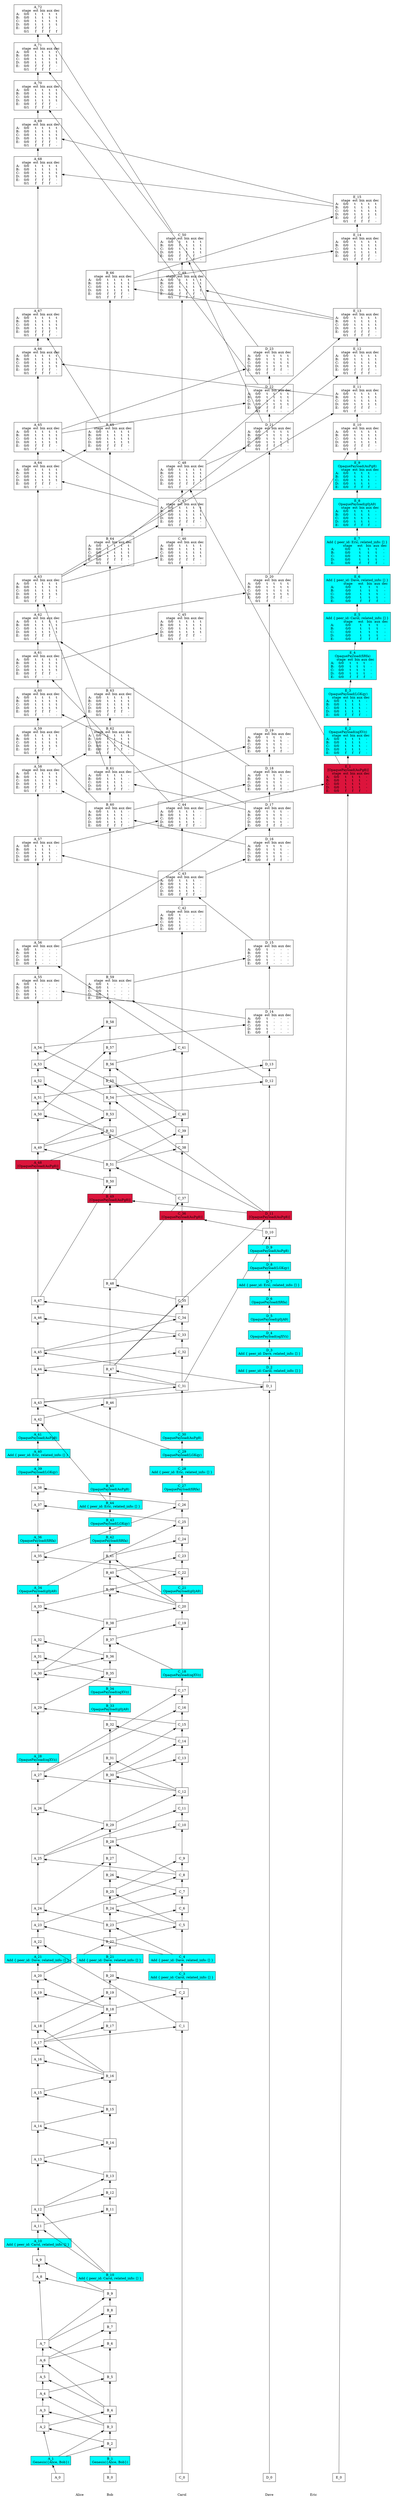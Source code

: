 /// our_id: Alice
/// peer_list: {
///   Alice; PeerState(VOTE|SEND|RECV); peers: {}
///   Bob; PeerState(VOTE|SEND|RECV); peers: {Alice, Bob, Carol, Dave, Eric}
///   Carol; PeerState(VOTE|SEND|RECV); peers: {Alice, Bob, Carol, Dave, Eric}
///   Dave; PeerState(VOTE|SEND|RECV); peers: {Alice, Bob, Carol, Dave, Eric}
///   Eric; PeerState(VOTE|SEND|RECV); peers: {Alice, Bob, Carol, Dave, Eric}
/// }
digraph GossipGraph {
  splines=false
  rankdir=BT

  style=invis
  subgraph cluster_Alice {
    label=Alice
    Alice [style=invis]
    "Alice" -> "A_0" [style=invis]
    "A_0" -> "A_1" [minlen=1]
    "A_1" -> "A_2" [minlen=2]
    "A_2" -> "A_3" [minlen=1]
    "A_3" -> "A_4" [minlen=1]
    "A_4" -> "A_5" [minlen=1]
    "A_5" -> "A_6" [minlen=1]
    "A_6" -> "A_7" [minlen=1]
    "A_7" -> "A_8" [minlen=4]
    "A_8" -> "A_9" [minlen=1]
    "A_9" -> "A_10" [minlen=1]
    "A_10" -> "A_11" [minlen=1]
    "A_11" -> "A_12" [minlen=1]
    "A_12" -> "A_13" [minlen=3]
    "A_13" -> "A_14" [minlen=2]
    "A_14" -> "A_15" [minlen=2]
    "A_15" -> "A_16" [minlen=2]
    "A_16" -> "A_17" [minlen=1]
    "A_17" -> "A_18" [minlen=1]
    "A_18" -> "A_19" [minlen=2]
    "A_19" -> "A_20" [minlen=1]
    "A_20" -> "A_21" [minlen=1]
    "A_21" -> "A_22" [minlen=1]
    "A_22" -> "A_23" [minlen=1]
    "A_23" -> "A_24" [minlen=1]
    "A_24" -> "A_25" [minlen=3]
    "A_25" -> "A_26" [minlen=3]
    "A_26" -> "A_27" [minlen=2]
    "A_27" -> "A_28" [minlen=1]
    "A_28" -> "A_29" [minlen=3]
    "A_29" -> "A_30" [minlen=2]
    "A_30" -> "A_31" [minlen=1]
    "A_31" -> "A_32" [minlen=1]
    "A_32" -> "A_33" [minlen=2]
    "A_33" -> "A_34" [minlen=1]
    "A_34" -> "A_35" [minlen=2]
    "A_35" -> "A_36" [minlen=1]
    "A_36" -> "A_37" [minlen=2]
    "A_37" -> "A_38" [minlen=1]
    "A_38" -> "A_39" [minlen=1]
    "A_39" -> "A_40" [minlen=1]
    "A_40" -> "A_41" [minlen=1]
    "A_41" -> "A_42" [minlen=1]
    "A_42" -> "A_43" [minlen=1]
    "A_43" -> "A_44" [minlen=2]
    "A_44" -> "A_45" [minlen=1]
    "A_45" -> "A_46" [minlen=2]
    "A_46" -> "A_47" [minlen=1]
    "A_47" -> "A_48" [minlen=8]
    "A_48" -> "A_49" [minlen=1]
    "A_49" -> "A_50" [minlen=2]
    "A_50" -> "A_51" [minlen=1]
    "A_51" -> "A_52" [minlen=1]
    "A_52" -> "A_53" [minlen=1]
    "A_53" -> "A_54" [minlen=1]
    "A_54" -> "A_55" [minlen=2]
    "A_55" -> "A_56" [minlen=1]
    "A_56" -> "A_57" [minlen=3]
    "A_57" -> "A_58" [minlen=2]
    "A_58" -> "A_59" [minlen=1]
    "A_59" -> "A_60" [minlen=1]
    "A_60" -> "A_61" [minlen=1]
    "A_61" -> "A_62" [minlen=1]
    "A_62" -> "A_63" [minlen=1]
    "A_63" -> "A_64" [minlen=3]
    "A_64" -> "A_65" [minlen=1]
    "A_65" -> "A_66" [minlen=2]
    "A_66" -> "A_67" [minlen=1]
    "A_67" -> "A_68" [minlen=4]
    "A_68" -> "A_69" [minlen=1]
    "A_69" -> "A_70" [minlen=1]
    "A_70" -> "A_71" [minlen=1]
    "A_71" -> "A_72" [minlen=1]
  }
  "B_2" -> "A_2" [constraint=false]
  "B_3" -> "A_3" [constraint=false]
  "B_3" -> "A_4" [constraint=false]
  "B_4" -> "A_5" [constraint=false]
  "B_4" -> "A_6" [constraint=false]
  "B_5" -> "A_7" [constraint=false]
  "B_9" -> "A_8" [constraint=false]
  "B_9" -> "A_9" [constraint=false]
  "B_10" -> "A_11" [constraint=false]
  "B_10" -> "A_12" [constraint=false]
  "B_13" -> "A_13" [constraint=false]
  "B_14" -> "A_14" [constraint=false]
  "B_15" -> "A_15" [constraint=false]
  "B_16" -> "A_16" [constraint=false]
  "B_16" -> "A_17" [constraint=false]
  "B_16" -> "A_18" [constraint=false]
  "B_18" -> "A_19" [constraint=false]
  "B_18" -> "A_20" [constraint=false]
  "C_1" -> "A_22" [constraint=false]
  "C_4" -> "A_23" [constraint=false]
  "B_23" -> "A_24" [constraint=false]
  "C_8" -> "A_25" [constraint=false]
  "B_29" -> "A_26" [constraint=false]
  "C_12" -> "A_27" [constraint=false]
  "C_15" -> "A_29" [constraint=false]
  "C_17" -> "A_30" [constraint=false]
  "B_35" -> "A_31" [constraint=false]
  "B_36" -> "A_32" [constraint=false]
  "B_38" -> "A_33" [constraint=false]
  "C_22" -> "A_35" [constraint=false]
  "C_25" -> "A_37" [constraint=false]
  "C_26" -> "A_38" [constraint=false]
  "B_44" -> "A_42" [constraint=false]
  "C_29" -> "A_43" [constraint=false]
  "C_31" -> "A_44" [constraint=false]
  "D_1" -> "A_45" [constraint=false]
  "C_33" -> "A_46" [constraint=false]
  "C_34" -> "A_47" [constraint=false]
  "B_50" -> "A_48" [constraint=false]
  "B_51" -> "A_49" [constraint=false]
  "B_52" -> "A_50" [constraint=false]
  "D_11" -> "A_51" [constraint=false]
  "B_53" -> "A_52" [constraint=false]
  "B_54" -> "A_53" [constraint=false]
  "C_40" -> "A_54" [constraint=false]
  "D_14" -> "A_55" [constraint=false]
  "C_41" -> "A_56" [constraint=false]
  "C_43" -> "A_57" [constraint=false]
  "B_60" -> "A_58" [constraint=false]
  "B_60" -> "A_59" [constraint=false]
  "D_17" -> "A_60" [constraint=false]
  "C_44" -> "A_61" [constraint=false]
  "D_18" -> "A_62" [constraint=false]
  "B_61" -> "A_63" [constraint=false]
  "C_47" -> "A_64" [constraint=false]
  "C_47" -> "A_65" [constraint=false]
  "E_11" -> "A_66" [constraint=false]
  "B_65" -> "A_67" [constraint=false]
  "E_15" -> "A_68" [constraint=false]
  "E_15" -> "A_69" [constraint=false]
  "D_22" -> "A_70" [constraint=false]
  "D_23" -> "A_71" [constraint=false]
  "C_50" -> "A_72" [constraint=false]

  style=invis
  subgraph cluster_Bob {
    label=Bob
    Bob [style=invis]
    "Bob" -> "B_0" [style=invis]
    "B_0" -> "B_1" [minlen=1]
    "B_1" -> "B_2" [minlen=1]
    "B_2" -> "B_3" [minlen=1]
    "B_3" -> "B_4" [minlen=1]
    "B_4" -> "B_5" [minlen=2]
    "B_5" -> "B_6" [minlen=2]
    "B_6" -> "B_7" [minlen=1]
    "B_7" -> "B_8" [minlen=1]
    "B_8" -> "B_9" [minlen=1]
    "B_9" -> "B_10" [minlen=1]
    "B_10" -> "B_11" [minlen=4]
    "B_11" -> "B_12" [minlen=1]
    "B_12" -> "B_13" [minlen=1]
    "B_13" -> "B_14" [minlen=2]
    "B_14" -> "B_15" [minlen=2]
    "B_15" -> "B_16" [minlen=2]
    "B_16" -> "B_17" [minlen=3]
    "B_17" -> "B_18" [minlen=1]
    "B_18" -> "B_19" [minlen=1]
    "B_19" -> "B_20" [minlen=1]
    "B_20" -> "B_21" [minlen=1]
    "B_21" -> "B_22" [minlen=1]
    "B_22" -> "B_23" [minlen=1]
    "B_23" -> "B_24" [minlen=1]
    "B_24" -> "B_25" [minlen=1]
    "B_25" -> "B_26" [minlen=1]
    "B_26" -> "B_27" [minlen=1]
    "B_27" -> "B_28" [minlen=1]
    "B_28" -> "B_29" [minlen=1]
    "B_29" -> "B_30" [minlen=3]
    "B_30" -> "B_31" [minlen=1]
    "B_31" -> "B_32" [minlen=2]
    "B_32" -> "B_33" [minlen=1]
    "B_33" -> "B_34" [minlen=1]
    "B_34" -> "B_35" [minlen=1]
    "B_35" -> "B_36" [minlen=1]
    "B_36" -> "B_37" [minlen=1]
    "B_37" -> "B_38" [minlen=1]
    "B_38" -> "B_39" [minlen=2]
    "B_39" -> "B_40" [minlen=1]
    "B_40" -> "B_41" [minlen=1]
    "B_41" -> "B_42" [minlen=1]
    "B_42" -> "B_43" [minlen=1]
    "B_43" -> "B_44" [minlen=1]
    "B_44" -> "B_45" [minlen=1]
    "B_45" -> "B_46" [minlen=5]
    "B_46" -> "B_47" [minlen=2]
    "B_47" -> "B_48" [minlen=5]
    "B_48" -> "B_49" [minlen=5]
    "B_49" -> "B_50" [minlen=1]
    "B_50" -> "B_51" [minlen=1]
    "B_51" -> "B_52" [minlen=2]
    "B_52" -> "B_53" [minlen=1]
    "B_53" -> "B_54" [minlen=1]
    "B_54" -> "B_55" [minlen=1]
    "B_55" -> "B_56" [minlen=1]
    "B_56" -> "B_57" [minlen=1]
    "B_57" -> "B_58" [minlen=1]
    "B_58" -> "B_59" [minlen=1]
    "B_59" -> "B_60" [minlen=5]
    "B_60" -> "B_61" [minlen=1]
    "B_61" -> "B_62" [minlen=1]
    "B_62" -> "B_63" [minlen=1]
    "B_63" -> "B_64" [minlen=4]
    "B_64" -> "B_65" [minlen=3]
    "B_65" -> "B_66" [minlen=4]
  }
  "A_1" -> "B_2" [constraint=false]
  "A_1" -> "B_3" [constraint=false]
  "A_2" -> "B_4" [constraint=false]
  "A_4" -> "B_5" [constraint=false]
  "A_6" -> "B_6" [constraint=false]
  "A_6" -> "B_7" [constraint=false]
  "A_7" -> "B_8" [constraint=false]
  "A_7" -> "B_9" [constraint=false]
  "A_11" -> "B_11" [constraint=false]
  "A_12" -> "B_12" [constraint=false]
  "A_12" -> "B_13" [constraint=false]
  "A_13" -> "B_14" [constraint=false]
  "A_14" -> "B_15" [constraint=false]
  "A_15" -> "B_16" [constraint=false]
  "A_17" -> "B_17" [constraint=false]
  "A_17" -> "B_18" [constraint=false]
  "A_18" -> "B_19" [constraint=false]
  "C_2" -> "B_20" [constraint=false]
  "A_20" -> "B_22" [constraint=false]
  "C_4" -> "B_23" [constraint=false]
  "C_5" -> "B_24" [constraint=false]
  "C_5" -> "B_25" [constraint=false]
  "C_7" -> "B_26" [constraint=false]
  "A_24" -> "B_27" [constraint=false]
  "C_8" -> "B_28" [constraint=false]
  "A_25" -> "B_29" [constraint=false]
  "C_12" -> "B_30" [constraint=false]
  "C_12" -> "B_31" [constraint=false]
  "C_14" -> "B_32" [constraint=false]
  "A_29" -> "B_35" [constraint=false]
  "A_30" -> "B_36" [constraint=false]
  "C_18" -> "B_37" [constraint=false]
  "A_30" -> "B_38" [constraint=false]
  "C_20" -> "B_39" [constraint=false]
  "C_20" -> "B_40" [constraint=false]
  "C_20" -> "B_41" [constraint=false]
  "A_42" -> "B_46" [constraint=false]
  "C_31" -> "B_47" [constraint=false]
  "C_35" -> "B_48" [constraint=false]
  "D_11" -> "B_49" [constraint=false]
  "A_47" -> "B_50" [constraint=false]
  "C_37" -> "B_51" [constraint=false]
  "A_49" -> "B_52" [constraint=false]
  "A_49" -> "B_53" [constraint=false]
  "D_11" -> "B_54" [constraint=false]
  "C_39" -> "B_55" [constraint=false]
  "C_40" -> "B_56" [constraint=false]
  "A_50" -> "B_57" [constraint=false]
  "A_53" -> "B_58" [constraint=false]
  "D_12" -> "B_59" [constraint=false]
  "D_16" -> "B_60" [constraint=false]
  "D_17" -> "B_61" [constraint=false]
  "A_58" -> "B_62" [constraint=false]
  "A_59" -> "B_63" [constraint=false]
  "A_63" -> "B_64" [constraint=false]
  "A_64" -> "B_65" [constraint=false]
  "E_13" -> "B_66" [constraint=false]

  style=invis
  subgraph cluster_Carol {
    label=Carol
    Carol [style=invis]
    "Carol" -> "C_0" [style=invis]
    "C_0" -> "C_1" [minlen=27]
    "C_1" -> "C_2" [minlen=2]
    "C_2" -> "C_3" [minlen=1]
    "C_3" -> "C_4" [minlen=1]
    "C_4" -> "C_5" [minlen=2]
    "C_5" -> "C_6" [minlen=1]
    "C_6" -> "C_7" [minlen=1]
    "C_7" -> "C_8" [minlen=1]
    "C_8" -> "C_9" [minlen=1]
    "C_9" -> "C_10" [minlen=2]
    "C_10" -> "C_11" [minlen=1]
    "C_11" -> "C_12" [minlen=1]
    "C_12" -> "C_13" [minlen=2]
    "C_13" -> "C_14" [minlen=1]
    "C_14" -> "C_15" [minlen=1]
    "C_15" -> "C_16" [minlen=1]
    "C_16" -> "C_17" [minlen=1]
    "C_17" -> "C_18" [minlen=1]
    "C_18" -> "C_19" [minlen=3]
    "C_19" -> "C_20" [minlen=1]
    "C_20" -> "C_21" [minlen=1]
    "C_21" -> "C_22" [minlen=1]
    "C_22" -> "C_23" [minlen=1]
    "C_23" -> "C_24" [minlen=1]
    "C_24" -> "C_25" [minlen=1]
    "C_25" -> "C_26" [minlen=1]
    "C_26" -> "C_27" [minlen=1]
    "C_27" -> "C_28" [minlen=1]
    "C_28" -> "C_29" [minlen=1]
    "C_29" -> "C_30" [minlen=1]
    "C_30" -> "C_31" [minlen=3]
    "C_31" -> "C_32" [minlen=2]
    "C_32" -> "C_33" [minlen=1]
    "C_33" -> "C_34" [minlen=1]
    "C_34" -> "C_35" [minlen=1]
    "C_35" -> "C_36" [minlen=5]
    "C_36" -> "C_37" [minlen=1]
    "C_37" -> "C_38" [minlen=3]
    "C_38" -> "C_39" [minlen=1]
    "C_39" -> "C_40" [minlen=1]
    "C_40" -> "C_41" [minlen=4]
    "C_41" -> "C_42" [minlen=4]
    "C_42" -> "C_43" [minlen=1]
    "C_43" -> "C_44" [minlen=2]
    "C_44" -> "C_45" [minlen=5]
    "C_45" -> "C_46" [minlen=2]
    "C_46" -> "C_47" [minlen=1]
    "C_47" -> "C_48" [minlen=1]
    "C_48" -> "C_49" [minlen=5]
    "C_49" -> "C_50" [minlen=1]
  }
  "A_17" -> "C_1" [constraint=false]
  "B_18" -> "C_2" [constraint=false]
  "B_22" -> "C_5" [constraint=false]
  "B_23" -> "C_6" [constraint=false]
  "B_24" -> "C_7" [constraint=false]
  "A_23" -> "C_8" [constraint=false]
  "B_25" -> "C_9" [constraint=false]
  "B_28" -> "C_10" [constraint=false]
  "A_25" -> "C_11" [constraint=false]
  "B_29" -> "C_12" [constraint=false]
  "B_30" -> "C_13" [constraint=false]
  "B_30" -> "C_14" [constraint=false]
  "A_26" -> "C_15" [constraint=false]
  "A_27" -> "C_16" [constraint=false]
  "A_27" -> "C_17" [constraint=false]
  "B_37" -> "C_19" [constraint=false]
  "B_38" -> "C_20" [constraint=false]
  "A_33" -> "C_22" [constraint=false]
  "B_40" -> "C_23" [constraint=false]
  "B_41" -> "C_24" [constraint=false]
  "A_34" -> "C_25" [constraint=false]
  "A_35" -> "C_26" [constraint=false]
  "A_43" -> "C_31" [constraint=false]
  "A_44" -> "C_32" [constraint=false]
  "A_45" -> "C_33" [constraint=false]
  "A_45" -> "C_34" [constraint=false]
  "B_47" -> "C_35" [constraint=false]
  "D_10" -> "C_36" [constraint=false]
  "B_48" -> "C_37" [constraint=false]
  "B_51" -> "C_38" [constraint=false]
  "B_51" -> "C_39" [constraint=false]
  "A_48" -> "C_40" [constraint=false]
  "B_56" -> "C_41" [constraint=false]
  "A_56" -> "C_42" [constraint=false]
  "D_15" -> "C_43" [constraint=false]
  "A_57" -> "C_44" [constraint=false]
  "A_61" -> "C_45" [constraint=false]
  "A_63" -> "C_46" [constraint=false]
  "A_63" -> "C_47" [constraint=false]
  "E_1" -> "C_48" [constraint=false]
  "E_13" -> "C_49" [constraint=false]
  "D_21" -> "C_50" [constraint=false]

  style=invis
  subgraph cluster_Dave {
    label=Dave
    Dave [style=invis]
    "Dave" -> "D_0" [style=invis]
    "D_0" -> "D_1" [minlen=65]
    "D_1" -> "D_2" [minlen=1]
    "D_2" -> "D_3" [minlen=1]
    "D_3" -> "D_4" [minlen=1]
    "D_4" -> "D_5" [minlen=1]
    "D_5" -> "D_6" [minlen=1]
    "D_6" -> "D_7" [minlen=1]
    "D_7" -> "D_8" [minlen=1]
    "D_8" -> "D_9" [minlen=1]
    "D_9" -> "D_10" [minlen=1]
    "D_10" -> "D_11" [minlen=1]
    "D_11" -> "D_12" [minlen=8]
    "D_12" -> "D_13" [minlen=1]
    "D_13" -> "D_14" [minlen=2]
    "D_14" -> "D_15" [minlen=2]
    "D_15" -> "D_16" [minlen=3]
    "D_16" -> "D_17" [minlen=1]
    "D_17" -> "D_18" [minlen=1]
    "D_18" -> "D_19" [minlen=1]
    "D_19" -> "D_20" [minlen=4]
    "D_20" -> "D_21" [minlen=4]
    "D_21" -> "D_22" [minlen=1]
    "D_22" -> "D_23" [minlen=1]
  }
  "A_43" -> "D_1" [constraint=false]
  "C_31" -> "D_10" [constraint=false]
  "B_47" -> "D_11" [constraint=false]
  "B_54" -> "D_12" [constraint=false]
  "A_51" -> "D_13" [constraint=false]
  "A_54" -> "D_14" [constraint=false]
  "B_59" -> "D_15" [constraint=false]
  "C_43" -> "D_16" [constraint=false]
  "A_56" -> "D_17" [constraint=false]
  "B_60" -> "D_18" [constraint=false]
  "B_61" -> "D_19" [constraint=false]
  "A_62" -> "D_20" [constraint=false]
  "C_48" -> "D_21" [constraint=false]
  "A_65" -> "D_22" [constraint=false]
  "A_65" -> "D_23" [constraint=false]

  style=invis
  subgraph cluster_Eric {
    label=Eric
    Eric [style=invis]
    "Eric" -> "E_0" [style=invis]
    "E_0" -> "E_1" [minlen=93]
    "E_1" -> "E_2" [minlen=1]
    "E_2" -> "E_3" [minlen=1]
    "E_3" -> "E_4" [minlen=1]
    "E_4" -> "E_5" [minlen=1]
    "E_5" -> "E_6" [minlen=1]
    "E_6" -> "E_7" [minlen=1]
    "E_7" -> "E_8" [minlen=1]
    "E_8" -> "E_9" [minlen=1]
    "E_9" -> "E_10" [minlen=1]
    "E_10" -> "E_11" [minlen=1]
    "E_11" -> "E_12" [minlen=1]
    "E_12" -> "E_13" [minlen=1]
    "E_13" -> "E_14" [minlen=2]
    "E_14" -> "E_15" [minlen=1]
  }
  "C_44" -> "E_1" [constraint=false]
  "D_20" -> "E_10" [constraint=false]
  "A_63" -> "E_11" [constraint=false]
  "B_64" -> "E_12" [constraint=false]
  "C_48" -> "E_13" [constraint=false]
  "B_66" -> "E_14" [constraint=false]
  "B_66" -> "E_15" [constraint=false]

  {
    rank=same
    Alice [style=filled, color=white]
    Bob [style=filled, color=white]
    Carol [style=filled, color=white]
    Dave [style=filled, color=white]
    Eric [style=filled, color=white]
  }
  Alice -> Bob -> Carol -> Dave -> Eric [style=invis]

/// ===== details of events =====
  "A_0" [fillcolor=white, shape=rectangle, label=<<table border="0" cellborder="0" cellpadding="0" cellspacing="0">
<tr><td colspan="6">A_0</td></tr>
</table>>]
/// cause: Initial
/// last_ancestors: {Alice: 0}

  "A_1" [style=filled, fillcolor=cyan, shape=rectangle, label=<<table border="0" cellborder="0" cellpadding="0" cellspacing="0">
<tr><td colspan="6">A_1</td></tr>
<tr><td colspan="6">Genesis({Alice, Bob})</td></tr>
</table>>]
/// cause: Observation(Genesis({Alice, Bob}))
/// last_ancestors: {Alice: 1}

  "A_2" [fillcolor=white, shape=rectangle, label=<<table border="0" cellborder="0" cellpadding="0" cellspacing="0">
<tr><td colspan="6">A_2</td></tr>
</table>>]
/// cause: Response
/// last_ancestors: {Alice: 2, Bob: 2}

  "A_3" [fillcolor=white, shape=rectangle, label=<<table border="0" cellborder="0" cellpadding="0" cellspacing="0">
<tr><td colspan="6">A_3</td></tr>
</table>>]
/// cause: Response
/// last_ancestors: {Alice: 3, Bob: 3}

  "A_4" [fillcolor=white, shape=rectangle, label=<<table border="0" cellborder="0" cellpadding="0" cellspacing="0">
<tr><td colspan="6">A_4</td></tr>
</table>>]
/// cause: Request
/// last_ancestors: {Alice: 4, Bob: 3}

  "A_5" [fillcolor=white, shape=rectangle, label=<<table border="0" cellborder="0" cellpadding="0" cellspacing="0">
<tr><td colspan="6">A_5</td></tr>
</table>>]
/// cause: Response
/// last_ancestors: {Alice: 5, Bob: 4}

  "A_6" [fillcolor=white, shape=rectangle, label=<<table border="0" cellborder="0" cellpadding="0" cellspacing="0">
<tr><td colspan="6">A_6</td></tr>
</table>>]
/// cause: Request
/// last_ancestors: {Alice: 6, Bob: 4}

  "A_7" [fillcolor=white, shape=rectangle, label=<<table border="0" cellborder="0" cellpadding="0" cellspacing="0">
<tr><td colspan="6">A_7</td></tr>
</table>>]
/// cause: Request
/// last_ancestors: {Alice: 7, Bob: 5}

  "A_8" [fillcolor=white, shape=rectangle, label=<<table border="0" cellborder="0" cellpadding="0" cellspacing="0">
<tr><td colspan="6">A_8</td></tr>
</table>>]
/// cause: Response
/// last_ancestors: {Alice: 8, Bob: 9}

  "A_9" [fillcolor=white, shape=rectangle, label=<<table border="0" cellborder="0" cellpadding="0" cellspacing="0">
<tr><td colspan="6">A_9</td></tr>
</table>>]
/// cause: Response
/// last_ancestors: {Alice: 9, Bob: 9}

  "A_10" [style=filled, fillcolor=cyan, shape=rectangle, label=<<table border="0" cellborder="0" cellpadding="0" cellspacing="0">
<tr><td colspan="6">A_10</td></tr>
<tr><td colspan="6">Add { peer_id: Carol, related_info: [] }</td></tr>
</table>>]
/// cause: Observation(Add { peer_id: Carol, related_info: [] })
/// last_ancestors: {Alice: 10, Bob: 9}

  "A_11" [fillcolor=white, shape=rectangle, label=<<table border="0" cellborder="0" cellpadding="0" cellspacing="0">
<tr><td colspan="6">A_11</td></tr>
</table>>]
/// cause: Request
/// last_ancestors: {Alice: 11, Bob: 10}

  "A_12" [fillcolor=white, shape=rectangle, label=<<table border="0" cellborder="0" cellpadding="0" cellspacing="0">
<tr><td colspan="6">A_12</td></tr>
</table>>]
/// cause: Request
/// last_ancestors: {Alice: 12, Bob: 10}

  "A_13" [fillcolor=white, shape=rectangle, label=<<table border="0" cellborder="0" cellpadding="0" cellspacing="0">
<tr><td colspan="6">A_13</td></tr>
</table>>]
/// cause: Response
/// last_ancestors: {Alice: 13, Bob: 13}

  "A_14" [fillcolor=white, shape=rectangle, label=<<table border="0" cellborder="0" cellpadding="0" cellspacing="0">
<tr><td colspan="6">A_14</td></tr>
</table>>]
/// cause: Response
/// last_ancestors: {Alice: 14, Bob: 14}

  "A_15" [fillcolor=white, shape=rectangle, label=<<table border="0" cellborder="0" cellpadding="0" cellspacing="0">
<tr><td colspan="6">A_15</td></tr>
</table>>]
/// cause: Response
/// last_ancestors: {Alice: 15, Bob: 15}

  "A_16" [fillcolor=white, shape=rectangle, label=<<table border="0" cellborder="0" cellpadding="0" cellspacing="0">
<tr><td colspan="6">A_16</td></tr>
</table>>]
/// cause: Response
/// last_ancestors: {Alice: 16, Bob: 16}

  "A_17" [fillcolor=white, shape=rectangle, label=<<table border="0" cellborder="0" cellpadding="0" cellspacing="0">
<tr><td colspan="6">A_17</td></tr>
</table>>]
/// cause: Request
/// last_ancestors: {Alice: 17, Bob: 16}

  "A_18" [fillcolor=white, shape=rectangle, label=<<table border="0" cellborder="0" cellpadding="0" cellspacing="0">
<tr><td colspan="6">A_18</td></tr>
</table>>]
/// cause: Request
/// last_ancestors: {Alice: 18, Bob: 16}

  "A_19" [fillcolor=white, shape=rectangle, label=<<table border="0" cellborder="0" cellpadding="0" cellspacing="0">
<tr><td colspan="6">A_19</td></tr>
</table>>]
/// cause: Response
/// last_ancestors: {Alice: 19, Bob: 18}

  "A_20" [fillcolor=white, shape=rectangle, label=<<table border="0" cellborder="0" cellpadding="0" cellspacing="0">
<tr><td colspan="6">A_20</td></tr>
</table>>]
/// cause: Request
/// last_ancestors: {Alice: 20, Bob: 18}

  "A_21" [style=filled, fillcolor=cyan, shape=rectangle, label=<<table border="0" cellborder="0" cellpadding="0" cellspacing="0">
<tr><td colspan="6">A_21</td></tr>
<tr><td colspan="6">Add { peer_id: Dave, related_info: [] }</td></tr>
</table>>]
/// cause: Observation(Add { peer_id: Dave, related_info: [] })
/// last_ancestors: {Alice: 21, Bob: 18}

  "A_22" [fillcolor=white, shape=rectangle, label=<<table border="0" cellborder="0" cellpadding="0" cellspacing="0">
<tr><td colspan="6">A_22</td></tr>
</table>>]
/// cause: Response
/// last_ancestors: {Alice: 22, Bob: 18, Carol: 1}

  "A_23" [fillcolor=white, shape=rectangle, label=<<table border="0" cellborder="0" cellpadding="0" cellspacing="0">
<tr><td colspan="6">A_23</td></tr>
</table>>]
/// cause: Request
/// last_ancestors: {Alice: 23, Bob: 18, Carol: 4}

  "A_24" [fillcolor=white, shape=rectangle, label=<<table border="0" cellborder="0" cellpadding="0" cellspacing="0">
<tr><td colspan="6">A_24</td></tr>
</table>>]
/// cause: Request
/// last_ancestors: {Alice: 24, Bob: 23, Carol: 4}

  "A_25" [fillcolor=white, shape=rectangle, label=<<table border="0" cellborder="0" cellpadding="0" cellspacing="0">
<tr><td colspan="6">A_25</td></tr>
</table>>]
/// cause: Request
/// last_ancestors: {Alice: 25, Bob: 24, Carol: 8}

  "A_26" [fillcolor=white, shape=rectangle, label=<<table border="0" cellborder="0" cellpadding="0" cellspacing="0">
<tr><td colspan="6">A_26</td></tr>
</table>>]
/// cause: Response
/// last_ancestors: {Alice: 26, Bob: 29, Carol: 8}

  "A_27" [fillcolor=white, shape=rectangle, label=<<table border="0" cellborder="0" cellpadding="0" cellspacing="0">
<tr><td colspan="6">A_27</td></tr>
</table>>]
/// cause: Request
/// last_ancestors: {Alice: 27, Bob: 29, Carol: 12}

  "A_28" [style=filled, fillcolor=cyan, shape=rectangle, label=<<table border="0" cellborder="0" cellpadding="0" cellspacing="0">
<tr><td colspan="6">A_28</td></tr>
<tr><td colspan="6">OpaquePayload(ogXVz)</td></tr>
</table>>]
/// cause: Observation(OpaquePayload(ogXVz))
/// last_ancestors: {Alice: 28, Bob: 29, Carol: 12}

  "A_29" [fillcolor=white, shape=rectangle, label=<<table border="0" cellborder="0" cellpadding="0" cellspacing="0">
<tr><td colspan="6">A_29</td></tr>
</table>>]
/// cause: Response
/// last_ancestors: {Alice: 29, Bob: 30, Carol: 15}

  "A_30" [fillcolor=white, shape=rectangle, label=<<table border="0" cellborder="0" cellpadding="0" cellspacing="0">
<tr><td colspan="6">A_30</td></tr>
</table>>]
/// cause: Response
/// last_ancestors: {Alice: 30, Bob: 30, Carol: 17}

  "A_31" [fillcolor=white, shape=rectangle, label=<<table border="0" cellborder="0" cellpadding="0" cellspacing="0">
<tr><td colspan="6">A_31</td></tr>
</table>>]
/// cause: Response
/// last_ancestors: {Alice: 31, Bob: 35, Carol: 17}

  "A_32" [fillcolor=white, shape=rectangle, label=<<table border="0" cellborder="0" cellpadding="0" cellspacing="0">
<tr><td colspan="6">A_32</td></tr>
</table>>]
/// cause: Response
/// last_ancestors: {Alice: 32, Bob: 36, Carol: 17}

  "A_33" [fillcolor=white, shape=rectangle, label=<<table border="0" cellborder="0" cellpadding="0" cellspacing="0">
<tr><td colspan="6">A_33</td></tr>
</table>>]
/// cause: Response
/// last_ancestors: {Alice: 33, Bob: 38, Carol: 18}

  "A_34" [style=filled, fillcolor=cyan, shape=rectangle, label=<<table border="0" cellborder="0" cellpadding="0" cellspacing="0">
<tr><td colspan="6">A_34</td></tr>
<tr><td colspan="6">OpaquePayload(g0jA9)</td></tr>
</table>>]
/// cause: Observation(OpaquePayload(g0jA9))
/// last_ancestors: {Alice: 34, Bob: 38, Carol: 18}

  "A_35" [fillcolor=white, shape=rectangle, label=<<table border="0" cellborder="0" cellpadding="0" cellspacing="0">
<tr><td colspan="6">A_35</td></tr>
</table>>]
/// cause: Response
/// last_ancestors: {Alice: 35, Bob: 38, Carol: 22}

  "A_36" [style=filled, fillcolor=cyan, shape=rectangle, label=<<table border="0" cellborder="0" cellpadding="0" cellspacing="0">
<tr><td colspan="6">A_36</td></tr>
<tr><td colspan="6">OpaquePayload(fiRfa)</td></tr>
</table>>]
/// cause: Observation(OpaquePayload(fiRfa))
/// last_ancestors: {Alice: 36, Bob: 38, Carol: 22}

  "A_37" [fillcolor=white, shape=rectangle, label=<<table border="0" cellborder="0" cellpadding="0" cellspacing="0">
<tr><td colspan="6">A_37</td></tr>
</table>>]
/// cause: Response
/// last_ancestors: {Alice: 37, Bob: 41, Carol: 25}

  "A_38" [fillcolor=white, shape=rectangle, label=<<table border="0" cellborder="0" cellpadding="0" cellspacing="0">
<tr><td colspan="6">A_38</td></tr>
</table>>]
/// cause: Response
/// last_ancestors: {Alice: 38, Bob: 41, Carol: 26}

  "A_39" [style=filled, fillcolor=cyan, shape=rectangle, label=<<table border="0" cellborder="0" cellpadding="0" cellspacing="0">
<tr><td colspan="6">A_39</td></tr>
<tr><td colspan="6">OpaquePayload(LGKqy)</td></tr>
</table>>]
/// cause: Observation(OpaquePayload(LGKqy))
/// last_ancestors: {Alice: 39, Bob: 41, Carol: 26}

  "A_40" [style=filled, fillcolor=cyan, shape=rectangle, label=<<table border="0" cellborder="0" cellpadding="0" cellspacing="0">
<tr><td colspan="6">A_40</td></tr>
<tr><td colspan="6">Add { peer_id: Eric, related_info: [] }</td></tr>
</table>>]
/// cause: Observation(Add { peer_id: Eric, related_info: [] })
/// last_ancestors: {Alice: 40, Bob: 41, Carol: 26}

  "A_41" [style=filled, fillcolor=cyan, shape=rectangle, label=<<table border="0" cellborder="0" cellpadding="0" cellspacing="0">
<tr><td colspan="6">A_41</td></tr>
<tr><td colspan="6">OpaquePayload(AuPg8)</td></tr>
</table>>]
/// cause: Observation(OpaquePayload(AuPg8))
/// last_ancestors: {Alice: 41, Bob: 41, Carol: 26}

  "A_42" [fillcolor=white, shape=rectangle, label=<<table border="0" cellborder="0" cellpadding="0" cellspacing="0">
<tr><td colspan="6">A_42</td></tr>
</table>>]
/// cause: Request
/// last_ancestors: {Alice: 42, Bob: 44, Carol: 26}

  "A_43" [fillcolor=white, shape=rectangle, label=<<table border="0" cellborder="0" cellpadding="0" cellspacing="0">
<tr><td colspan="6">A_43</td></tr>
</table>>]
/// cause: Request
/// last_ancestors: {Alice: 43, Bob: 44, Carol: 29}

  "A_44" [fillcolor=white, shape=rectangle, label=<<table border="0" cellborder="0" cellpadding="0" cellspacing="0">
<tr><td colspan="6">A_44</td></tr>
</table>>]
/// cause: Request
/// last_ancestors: {Alice: 44, Bob: 44, Carol: 31}

  "A_45" [fillcolor=white, shape=rectangle, label=<<table border="0" cellborder="0" cellpadding="0" cellspacing="0">
<tr><td colspan="6">A_45</td></tr>
</table>>]
/// cause: Response
/// last_ancestors: {Alice: 45, Bob: 44, Carol: 31, Dave: 1}

  "A_46" [fillcolor=white, shape=rectangle, label=<<table border="0" cellborder="0" cellpadding="0" cellspacing="0">
<tr><td colspan="6">A_46</td></tr>
</table>>]
/// cause: Response
/// last_ancestors: {Alice: 46, Bob: 44, Carol: 33, Dave: 1}

  "A_47" [fillcolor=white, shape=rectangle, label=<<table border="0" cellborder="0" cellpadding="0" cellspacing="0">
<tr><td colspan="6">A_47</td></tr>
</table>>]
/// cause: Response
/// last_ancestors: {Alice: 47, Bob: 44, Carol: 34, Dave: 1}

  "A_48" [style=filled, fillcolor=crimson, shape=rectangle, label=<<table border="0" cellborder="0" cellpadding="0" cellspacing="0">
<tr><td colspan="6">A_48</td></tr>
<tr><td colspan="6">[OpaquePayload(AuPg8)]</td></tr></table>>]
/// cause: Response
/// last_ancestors: {Alice: 48, Bob: 50, Carol: 35, Dave: 11}

  "A_49" [fillcolor=white, shape=rectangle, label=<<table border="0" cellborder="0" cellpadding="0" cellspacing="0">
<tr><td colspan="6">A_49</td></tr>
</table>>]
/// cause: Request
/// last_ancestors: {Alice: 49, Bob: 51, Carol: 37, Dave: 11}

  "A_50" [fillcolor=white, shape=rectangle, label=<<table border="0" cellborder="0" cellpadding="0" cellspacing="0">
<tr><td colspan="6">A_50</td></tr>
</table>>]
/// cause: Request
/// last_ancestors: {Alice: 50, Bob: 52, Carol: 37, Dave: 11}

  "A_51" [fillcolor=white, shape=rectangle, label=<<table border="0" cellborder="0" cellpadding="0" cellspacing="0">
<tr><td colspan="6">A_51</td></tr>
</table>>]
/// cause: Request
/// last_ancestors: {Alice: 51, Bob: 52, Carol: 37, Dave: 11}

  "A_52" [fillcolor=white, shape=rectangle, label=<<table border="0" cellborder="0" cellpadding="0" cellspacing="0">
<tr><td colspan="6">A_52</td></tr>
</table>>]
/// cause: Response
/// last_ancestors: {Alice: 52, Bob: 53, Carol: 37, Dave: 11}

  "A_53" [fillcolor=white, shape=rectangle, label=<<table border="0" cellborder="0" cellpadding="0" cellspacing="0">
<tr><td colspan="6">A_53</td></tr>
</table>>]
/// cause: Request
/// last_ancestors: {Alice: 53, Bob: 54, Carol: 37, Dave: 11}

  "A_54" [fillcolor=white, shape=rectangle, label=<<table border="0" cellborder="0" cellpadding="0" cellspacing="0">
<tr><td colspan="6">A_54</td></tr>
</table>>]
/// cause: Response
/// last_ancestors: {Alice: 54, Bob: 54, Carol: 40, Dave: 11}

  "A_55" [fillcolor=white, shape=rectangle, label=<<table border="0" cellborder="0" cellpadding="0" cellspacing="0">
<tr><td colspan="6">A_55</td></tr>
<tr><td></td><td width="50">stage</td><td width="30">est</td><td width="30">bin</td><td width="30">aux</td><td width="30">dec</td></tr>
<tr><td>A: </td><td>0/0</td><td>t</td><td>-</td><td>-</td><td>-</td></tr>
<tr><td>B: </td><td>0/0</td><td>t</td><td>-</td><td>-</td><td>-</td></tr>
<tr><td>C: </td><td>0/0</td><td>t</td><td>-</td><td>-</td><td>-</td></tr>
<tr><td>D: </td><td>0/0</td><td>t</td><td>-</td><td>-</td><td>-</td></tr>
<tr><td>E: </td><td>0/0</td><td>f</td><td>-</td><td>-</td><td>-</td></tr></table>>]
/// cause: Response
/// last_ancestors: {Alice: 55, Bob: 54, Carol: 40, Dave: 14}

  "A_56" [fillcolor=white, shape=rectangle, label=<<table border="0" cellborder="0" cellpadding="0" cellspacing="0">
<tr><td colspan="6">A_56</td></tr>
<tr><td></td><td width="50">stage</td><td width="30">est</td><td width="30">bin</td><td width="30">aux</td><td width="30">dec</td></tr>
<tr><td>A: </td><td>0/0</td><td>t</td><td>-</td><td>-</td><td>-</td></tr>
<tr><td>B: </td><td>0/0</td><td>t</td><td>-</td><td>-</td><td>-</td></tr>
<tr><td>C: </td><td>0/0</td><td>t</td><td>-</td><td>-</td><td>-</td></tr>
<tr><td>D: </td><td>0/0</td><td>t</td><td>-</td><td>-</td><td>-</td></tr>
<tr><td>E: </td><td>0/0</td><td>f</td><td>-</td><td>-</td><td>-</td></tr></table>>]
/// cause: Request
/// last_ancestors: {Alice: 56, Bob: 56, Carol: 41, Dave: 14}

  "A_57" [fillcolor=white, shape=rectangle, label=<<table border="0" cellborder="0" cellpadding="0" cellspacing="0">
<tr><td colspan="6">A_57</td></tr>
<tr><td></td><td width="50">stage</td><td width="30">est</td><td width="30">bin</td><td width="30">aux</td><td width="30">dec</td></tr>
<tr><td>A: </td><td>0/0</td><td>t</td><td>t</td><td>t</td><td>-</td></tr>
<tr><td>B: </td><td>0/0</td><td>t</td><td>t</td><td>t</td><td>-</td></tr>
<tr><td>C: </td><td>0/0</td><td>t</td><td>t</td><td>t</td><td>-</td></tr>
<tr><td>D: </td><td>0/0</td><td>t</td><td>t</td><td>t</td><td>-</td></tr>
<tr><td>E: </td><td>0/0</td><td>f</td><td>f</td><td>f</td><td>-</td></tr></table>>]
/// cause: Request
/// last_ancestors: {Alice: 57, Bob: 59, Carol: 43, Dave: 15}

  "A_58" [fillcolor=white, shape=rectangle, label=<<table border="0" cellborder="0" cellpadding="0" cellspacing="0">
<tr><td colspan="6">A_58</td></tr>
<tr><td></td><td width="50">stage</td><td width="30">est</td><td width="30">bin</td><td width="30">aux</td><td width="30">dec</td></tr>
<tr><td>A: </td><td>0/0</td><td>t</td><td>t</td><td>t</td><td>t</td></tr>
<tr><td>B: </td><td>0/0</td><td>t</td><td>t</td><td>t</td><td>t</td></tr>
<tr><td>C: </td><td>0/0</td><td>t</td><td>t</td><td>t</td><td>t</td></tr>
<tr><td>D: </td><td>0/0</td><td>t</td><td>t</td><td>t</td><td>t</td></tr>
<tr><td>E: </td><td>0/0</td><td>f</td><td>f</td><td>f</td><td>-</td></tr>
<tr><td>   </td><td>0/1</td><td>f</td><td>-</td><td>-</td><td>-</td></tr></table>>]
/// cause: Request
/// last_ancestors: {Alice: 58, Bob: 60, Carol: 43, Dave: 16}

  "A_59" [fillcolor=white, shape=rectangle, label=<<table border="0" cellborder="0" cellpadding="0" cellspacing="0">
<tr><td colspan="6">A_59</td></tr>
<tr><td></td><td width="50">stage</td><td width="30">est</td><td width="30">bin</td><td width="30">aux</td><td width="30">dec</td></tr>
<tr><td>A: </td><td>0/0</td><td>t</td><td>t</td><td>t</td><td>t</td></tr>
<tr><td>B: </td><td>0/0</td><td>t</td><td>t</td><td>t</td><td>t</td></tr>
<tr><td>C: </td><td>0/0</td><td>t</td><td>t</td><td>t</td><td>t</td></tr>
<tr><td>D: </td><td>0/0</td><td>t</td><td>t</td><td>t</td><td>t</td></tr>
<tr><td>E: </td><td>0/0</td><td>f</td><td>f</td><td>f</td><td>-</td></tr>
<tr><td>   </td><td>0/1</td><td>f</td><td>-</td><td>-</td><td>-</td></tr></table>>]
/// cause: Request
/// last_ancestors: {Alice: 59, Bob: 60, Carol: 43, Dave: 16}

  "A_60" [fillcolor=white, shape=rectangle, label=<<table border="0" cellborder="0" cellpadding="0" cellspacing="0">
<tr><td colspan="6">A_60</td></tr>
<tr><td></td><td width="50">stage</td><td width="30">est</td><td width="30">bin</td><td width="30">aux</td><td width="30">dec</td></tr>
<tr><td>A: </td><td>0/0</td><td>t</td><td>t</td><td>t</td><td>t</td></tr>
<tr><td>B: </td><td>0/0</td><td>t</td><td>t</td><td>t</td><td>t</td></tr>
<tr><td>C: </td><td>0/0</td><td>t</td><td>t</td><td>t</td><td>t</td></tr>
<tr><td>D: </td><td>0/0</td><td>t</td><td>t</td><td>t</td><td>t</td></tr>
<tr><td>E: </td><td>0/0</td><td>f</td><td>f</td><td>f</td><td>-</td></tr>
<tr><td>   </td><td>0/1</td><td>f</td><td>-</td><td>-</td><td>-</td></tr></table>>]
/// cause: Response
/// last_ancestors: {Alice: 60, Bob: 60, Carol: 43, Dave: 17}

  "A_61" [fillcolor=white, shape=rectangle, label=<<table border="0" cellborder="0" cellpadding="0" cellspacing="0">
<tr><td colspan="6">A_61</td></tr>
<tr><td></td><td width="50">stage</td><td width="30">est</td><td width="30">bin</td><td width="30">aux</td><td width="30">dec</td></tr>
<tr><td>A: </td><td>0/0</td><td>t</td><td>t</td><td>t</td><td>t</td></tr>
<tr><td>B: </td><td>0/0</td><td>t</td><td>t</td><td>t</td><td>t</td></tr>
<tr><td>C: </td><td>0/0</td><td>t</td><td>t</td><td>t</td><td>t</td></tr>
<tr><td>D: </td><td>0/0</td><td>t</td><td>t</td><td>t</td><td>t</td></tr>
<tr><td>E: </td><td>0/0</td><td>f</td><td>f</td><td>f</td><td>-</td></tr>
<tr><td>   </td><td>0/1</td><td>f</td><td>-</td><td>-</td><td>-</td></tr></table>>]
/// cause: Request
/// last_ancestors: {Alice: 61, Bob: 60, Carol: 44, Dave: 17}

  "A_62" [fillcolor=white, shape=rectangle, label=<<table border="0" cellborder="0" cellpadding="0" cellspacing="0">
<tr><td colspan="6">A_62</td></tr>
<tr><td></td><td width="50">stage</td><td width="30">est</td><td width="30">bin</td><td width="30">aux</td><td width="30">dec</td></tr>
<tr><td>A: </td><td>0/0</td><td>t</td><td>t</td><td>t</td><td>t</td></tr>
<tr><td>B: </td><td>0/0</td><td>t</td><td>t</td><td>t</td><td>t</td></tr>
<tr><td>C: </td><td>0/0</td><td>t</td><td>t</td><td>t</td><td>t</td></tr>
<tr><td>D: </td><td>0/0</td><td>t</td><td>t</td><td>t</td><td>t</td></tr>
<tr><td>E: </td><td>0/0</td><td>f</td><td>f</td><td>f</td><td>-</td></tr>
<tr><td>   </td><td>0/1</td><td>f</td><td>-</td><td>-</td><td>-</td></tr></table>>]
/// cause: Request
/// last_ancestors: {Alice: 62, Bob: 60, Carol: 44, Dave: 18}

  "A_63" [fillcolor=white, shape=rectangle, label=<<table border="0" cellborder="0" cellpadding="0" cellspacing="0">
<tr><td colspan="6">A_63</td></tr>
<tr><td></td><td width="50">stage</td><td width="30">est</td><td width="30">bin</td><td width="30">aux</td><td width="30">dec</td></tr>
<tr><td>A: </td><td>0/0</td><td>t</td><td>t</td><td>t</td><td>t</td></tr>
<tr><td>B: </td><td>0/0</td><td>t</td><td>t</td><td>t</td><td>t</td></tr>
<tr><td>C: </td><td>0/0</td><td>t</td><td>t</td><td>t</td><td>t</td></tr>
<tr><td>D: </td><td>0/0</td><td>t</td><td>t</td><td>t</td><td>t</td></tr>
<tr><td>E: </td><td>0/0</td><td>f</td><td>f</td><td>f</td><td>-</td></tr>
<tr><td>   </td><td>0/1</td><td>f</td><td>-</td><td>-</td><td>-</td></tr></table>>]
/// cause: Request
/// last_ancestors: {Alice: 63, Bob: 61, Carol: 44, Dave: 18}

  "A_64" [fillcolor=white, shape=rectangle, label=<<table border="0" cellborder="0" cellpadding="0" cellspacing="0">
<tr><td colspan="6">A_64</td></tr>
<tr><td></td><td width="50">stage</td><td width="30">est</td><td width="30">bin</td><td width="30">aux</td><td width="30">dec</td></tr>
<tr><td>A: </td><td>0/0</td><td>t</td><td>t</td><td>t</td><td>t</td></tr>
<tr><td>B: </td><td>0/0</td><td>t</td><td>t</td><td>t</td><td>t</td></tr>
<tr><td>C: </td><td>0/0</td><td>t</td><td>t</td><td>t</td><td>t</td></tr>
<tr><td>D: </td><td>0/0</td><td>t</td><td>t</td><td>t</td><td>t</td></tr>
<tr><td>E: </td><td>0/0</td><td>f</td><td>f</td><td>f</td><td>-</td></tr>
<tr><td>   </td><td>0/1</td><td>f</td><td>-</td><td>-</td><td>-</td></tr></table>>]
/// cause: Response
/// last_ancestors: {Alice: 64, Bob: 61, Carol: 47, Dave: 18}

  "A_65" [fillcolor=white, shape=rectangle, label=<<table border="0" cellborder="0" cellpadding="0" cellspacing="0">
<tr><td colspan="6">A_65</td></tr>
<tr><td></td><td width="50">stage</td><td width="30">est</td><td width="30">bin</td><td width="30">aux</td><td width="30">dec</td></tr>
<tr><td>A: </td><td>0/0</td><td>t</td><td>t</td><td>t</td><td>t</td></tr>
<tr><td>B: </td><td>0/0</td><td>t</td><td>t</td><td>t</td><td>t</td></tr>
<tr><td>C: </td><td>0/0</td><td>t</td><td>t</td><td>t</td><td>t</td></tr>
<tr><td>D: </td><td>0/0</td><td>t</td><td>t</td><td>t</td><td>t</td></tr>
<tr><td>E: </td><td>0/0</td><td>f</td><td>f</td><td>f</td><td>-</td></tr>
<tr><td>   </td><td>0/1</td><td>f</td><td>-</td><td>-</td><td>-</td></tr></table>>]
/// cause: Response
/// last_ancestors: {Alice: 65, Bob: 61, Carol: 47, Dave: 18}

  "A_66" [fillcolor=white, shape=rectangle, label=<<table border="0" cellborder="0" cellpadding="0" cellspacing="0">
<tr><td colspan="6">A_66</td></tr>
<tr><td></td><td width="50">stage</td><td width="30">est</td><td width="30">bin</td><td width="30">aux</td><td width="30">dec</td></tr>
<tr><td>A: </td><td>0/0</td><td>t</td><td>t</td><td>t</td><td>t</td></tr>
<tr><td>B: </td><td>0/0</td><td>t</td><td>t</td><td>t</td><td>t</td></tr>
<tr><td>C: </td><td>0/0</td><td>t</td><td>t</td><td>t</td><td>t</td></tr>
<tr><td>D: </td><td>0/0</td><td>t</td><td>t</td><td>t</td><td>t</td></tr>
<tr><td>E: </td><td>0/0</td><td>f</td><td>f</td><td>f</td><td>-</td></tr>
<tr><td>   </td><td>0/1</td><td>f</td><td>f</td><td>f</td><td>-</td></tr></table>>]
/// cause: Response
/// last_ancestors: {Alice: 66, Bob: 61, Carol: 47, Dave: 20, Eric: 11}

  "A_67" [fillcolor=white, shape=rectangle, label=<<table border="0" cellborder="0" cellpadding="0" cellspacing="0">
<tr><td colspan="6">A_67</td></tr>
<tr><td></td><td width="50">stage</td><td width="30">est</td><td width="30">bin</td><td width="30">aux</td><td width="30">dec</td></tr>
<tr><td>A: </td><td>0/0</td><td>t</td><td>t</td><td>t</td><td>t</td></tr>
<tr><td>B: </td><td>0/0</td><td>t</td><td>t</td><td>t</td><td>t</td></tr>
<tr><td>C: </td><td>0/0</td><td>t</td><td>t</td><td>t</td><td>t</td></tr>
<tr><td>D: </td><td>0/0</td><td>t</td><td>t</td><td>t</td><td>t</td></tr>
<tr><td>E: </td><td>0/0</td><td>f</td><td>f</td><td>f</td><td>-</td></tr>
<tr><td>   </td><td>0/1</td><td>f</td><td>f</td><td>f</td><td>-</td></tr></table>>]
/// cause: Response
/// last_ancestors: {Alice: 67, Bob: 65, Carol: 47, Dave: 20, Eric: 11}

  "A_68" [fillcolor=white, shape=rectangle, label=<<table border="0" cellborder="0" cellpadding="0" cellspacing="0">
<tr><td colspan="6">A_68</td></tr>
<tr><td></td><td width="50">stage</td><td width="30">est</td><td width="30">bin</td><td width="30">aux</td><td width="30">dec</td></tr>
<tr><td>A: </td><td>0/0</td><td>t</td><td>t</td><td>t</td><td>t</td></tr>
<tr><td>B: </td><td>0/0</td><td>t</td><td>t</td><td>t</td><td>t</td></tr>
<tr><td>C: </td><td>0/0</td><td>t</td><td>t</td><td>t</td><td>t</td></tr>
<tr><td>D: </td><td>0/0</td><td>t</td><td>t</td><td>t</td><td>t</td></tr>
<tr><td>E: </td><td>0/0</td><td>f</td><td>f</td><td>f</td><td>-</td></tr>
<tr><td>   </td><td>0/1</td><td>f</td><td>f</td><td>f</td><td>-</td></tr></table>>]
/// cause: Request
/// last_ancestors: {Alice: 68, Bob: 66, Carol: 48, Dave: 20, Eric: 15}

  "A_69" [fillcolor=white, shape=rectangle, label=<<table border="0" cellborder="0" cellpadding="0" cellspacing="0">
<tr><td colspan="6">A_69</td></tr>
<tr><td></td><td width="50">stage</td><td width="30">est</td><td width="30">bin</td><td width="30">aux</td><td width="30">dec</td></tr>
<tr><td>A: </td><td>0/0</td><td>t</td><td>t</td><td>t</td><td>t</td></tr>
<tr><td>B: </td><td>0/0</td><td>t</td><td>t</td><td>t</td><td>t</td></tr>
<tr><td>C: </td><td>0/0</td><td>t</td><td>t</td><td>t</td><td>t</td></tr>
<tr><td>D: </td><td>0/0</td><td>t</td><td>t</td><td>t</td><td>t</td></tr>
<tr><td>E: </td><td>0/0</td><td>f</td><td>f</td><td>f</td><td>-</td></tr>
<tr><td>   </td><td>0/1</td><td>f</td><td>f</td><td>f</td><td>-</td></tr></table>>]
/// cause: Request
/// last_ancestors: {Alice: 69, Bob: 66, Carol: 48, Dave: 20, Eric: 15}

  "A_70" [fillcolor=white, shape=rectangle, label=<<table border="0" cellborder="0" cellpadding="0" cellspacing="0">
<tr><td colspan="6">A_70</td></tr>
<tr><td></td><td width="50">stage</td><td width="30">est</td><td width="30">bin</td><td width="30">aux</td><td width="30">dec</td></tr>
<tr><td>A: </td><td>0/0</td><td>t</td><td>t</td><td>t</td><td>t</td></tr>
<tr><td>B: </td><td>0/0</td><td>t</td><td>t</td><td>t</td><td>t</td></tr>
<tr><td>C: </td><td>0/0</td><td>t</td><td>t</td><td>t</td><td>t</td></tr>
<tr><td>D: </td><td>0/0</td><td>t</td><td>t</td><td>t</td><td>t</td></tr>
<tr><td>E: </td><td>0/0</td><td>f</td><td>f</td><td>f</td><td>-</td></tr>
<tr><td>   </td><td>0/1</td><td>f</td><td>f</td><td>f</td><td>-</td></tr></table>>]
/// cause: Response
/// last_ancestors: {Alice: 70, Bob: 66, Carol: 48, Dave: 22, Eric: 15}

  "A_71" [fillcolor=white, shape=rectangle, label=<<table border="0" cellborder="0" cellpadding="0" cellspacing="0">
<tr><td colspan="6">A_71</td></tr>
<tr><td></td><td width="50">stage</td><td width="30">est</td><td width="30">bin</td><td width="30">aux</td><td width="30">dec</td></tr>
<tr><td>A: </td><td>0/0</td><td>t</td><td>t</td><td>t</td><td>t</td></tr>
<tr><td>B: </td><td>0/0</td><td>t</td><td>t</td><td>t</td><td>t</td></tr>
<tr><td>C: </td><td>0/0</td><td>t</td><td>t</td><td>t</td><td>t</td></tr>
<tr><td>D: </td><td>0/0</td><td>t</td><td>t</td><td>t</td><td>t</td></tr>
<tr><td>E: </td><td>0/0</td><td>f</td><td>f</td><td>f</td><td>-</td></tr>
<tr><td>   </td><td>0/1</td><td>f</td><td>f</td><td>f</td><td>-</td></tr></table>>]
/// cause: Response
/// last_ancestors: {Alice: 71, Bob: 66, Carol: 48, Dave: 23, Eric: 15}

  "A_72" [fillcolor=white, shape=rectangle, label=<<table border="0" cellborder="0" cellpadding="0" cellspacing="0">
<tr><td colspan="6">A_72</td></tr>
<tr><td></td><td width="50">stage</td><td width="30">est</td><td width="30">bin</td><td width="30">aux</td><td width="30">dec</td></tr>
<tr><td>A: </td><td>0/0</td><td>t</td><td>t</td><td>t</td><td>t</td></tr>
<tr><td>B: </td><td>0/0</td><td>t</td><td>t</td><td>t</td><td>t</td></tr>
<tr><td>C: </td><td>0/0</td><td>t</td><td>t</td><td>t</td><td>t</td></tr>
<tr><td>D: </td><td>0/0</td><td>t</td><td>t</td><td>t</td><td>t</td></tr>
<tr><td>E: </td><td>0/0</td><td>f</td><td>f</td><td>f</td><td>-</td></tr>
<tr><td>   </td><td>0/1</td><td>f</td><td>f</td><td>f</td><td>f</td></tr></table>>]
/// cause: Request
/// last_ancestors: {Alice: 72, Bob: 66, Carol: 50, Dave: 23, Eric: 15}

  "B_0" [fillcolor=white, shape=rectangle, label=<<table border="0" cellborder="0" cellpadding="0" cellspacing="0">
<tr><td colspan="6">B_0</td></tr>
</table>>]
/// cause: Initial
/// last_ancestors: {Bob: 0}

  "B_1" [style=filled, fillcolor=cyan, shape=rectangle, label=<<table border="0" cellborder="0" cellpadding="0" cellspacing="0">
<tr><td colspan="6">B_1</td></tr>
<tr><td colspan="6">Genesis({Alice, Bob})</td></tr>
</table>>]
/// cause: Observation(Genesis({Alice, Bob}))
/// last_ancestors: {Bob: 1}

  "B_2" [fillcolor=white, shape=rectangle, label=<<table border="0" cellborder="0" cellpadding="0" cellspacing="0">
<tr><td colspan="6">B_2</td></tr>
</table>>]
/// cause: Request
/// last_ancestors: {Alice: 1, Bob: 2}

  "B_3" [fillcolor=white, shape=rectangle, label=<<table border="0" cellborder="0" cellpadding="0" cellspacing="0">
<tr><td colspan="6">B_3</td></tr>
</table>>]
/// cause: Request
/// last_ancestors: {Alice: 1, Bob: 3}

  "B_4" [fillcolor=white, shape=rectangle, label=<<table border="0" cellborder="0" cellpadding="0" cellspacing="0">
<tr><td colspan="6">B_4</td></tr>
</table>>]
/// cause: Request
/// last_ancestors: {Alice: 2, Bob: 4}

  "B_5" [fillcolor=white, shape=rectangle, label=<<table border="0" cellborder="0" cellpadding="0" cellspacing="0">
<tr><td colspan="6">B_5</td></tr>
</table>>]
/// cause: Response
/// last_ancestors: {Alice: 4, Bob: 5}

  "B_6" [fillcolor=white, shape=rectangle, label=<<table border="0" cellborder="0" cellpadding="0" cellspacing="0">
<tr><td colspan="6">B_6</td></tr>
</table>>]
/// cause: Response
/// last_ancestors: {Alice: 6, Bob: 6}

  "B_7" [fillcolor=white, shape=rectangle, label=<<table border="0" cellborder="0" cellpadding="0" cellspacing="0">
<tr><td colspan="6">B_7</td></tr>
</table>>]
/// cause: Request
/// last_ancestors: {Alice: 6, Bob: 7}

  "B_8" [fillcolor=white, shape=rectangle, label=<<table border="0" cellborder="0" cellpadding="0" cellspacing="0">
<tr><td colspan="6">B_8</td></tr>
</table>>]
/// cause: Response
/// last_ancestors: {Alice: 7, Bob: 8}

  "B_9" [fillcolor=white, shape=rectangle, label=<<table border="0" cellborder="0" cellpadding="0" cellspacing="0">
<tr><td colspan="6">B_9</td></tr>
</table>>]
/// cause: Request
/// last_ancestors: {Alice: 7, Bob: 9}

  "B_10" [style=filled, fillcolor=cyan, shape=rectangle, label=<<table border="0" cellborder="0" cellpadding="0" cellspacing="0">
<tr><td colspan="6">B_10</td></tr>
<tr><td colspan="6">Add { peer_id: Carol, related_info: [] }</td></tr>
</table>>]
/// cause: Observation(Add { peer_id: Carol, related_info: [] })
/// last_ancestors: {Alice: 7, Bob: 10}

  "B_11" [fillcolor=white, shape=rectangle, label=<<table border="0" cellborder="0" cellpadding="0" cellspacing="0">
<tr><td colspan="6">B_11</td></tr>
</table>>]
/// cause: Response
/// last_ancestors: {Alice: 11, Bob: 11}

  "B_12" [fillcolor=white, shape=rectangle, label=<<table border="0" cellborder="0" cellpadding="0" cellspacing="0">
<tr><td colspan="6">B_12</td></tr>
</table>>]
/// cause: Response
/// last_ancestors: {Alice: 12, Bob: 12}

  "B_13" [fillcolor=white, shape=rectangle, label=<<table border="0" cellborder="0" cellpadding="0" cellspacing="0">
<tr><td colspan="6">B_13</td></tr>
</table>>]
/// cause: Request
/// last_ancestors: {Alice: 12, Bob: 13}

  "B_14" [fillcolor=white, shape=rectangle, label=<<table border="0" cellborder="0" cellpadding="0" cellspacing="0">
<tr><td colspan="6">B_14</td></tr>
</table>>]
/// cause: Request
/// last_ancestors: {Alice: 13, Bob: 14}

  "B_15" [fillcolor=white, shape=rectangle, label=<<table border="0" cellborder="0" cellpadding="0" cellspacing="0">
<tr><td colspan="6">B_15</td></tr>
</table>>]
/// cause: Request
/// last_ancestors: {Alice: 14, Bob: 15}

  "B_16" [fillcolor=white, shape=rectangle, label=<<table border="0" cellborder="0" cellpadding="0" cellspacing="0">
<tr><td colspan="6">B_16</td></tr>
</table>>]
/// cause: Request
/// last_ancestors: {Alice: 15, Bob: 16}

  "B_17" [fillcolor=white, shape=rectangle, label=<<table border="0" cellborder="0" cellpadding="0" cellspacing="0">
<tr><td colspan="6">B_17</td></tr>
</table>>]
/// cause: Response
/// last_ancestors: {Alice: 17, Bob: 17}

  "B_18" [fillcolor=white, shape=rectangle, label=<<table border="0" cellborder="0" cellpadding="0" cellspacing="0">
<tr><td colspan="6">B_18</td></tr>
</table>>]
/// cause: Request
/// last_ancestors: {Alice: 17, Bob: 18}

  "B_19" [fillcolor=white, shape=rectangle, label=<<table border="0" cellborder="0" cellpadding="0" cellspacing="0">
<tr><td colspan="6">B_19</td></tr>
</table>>]
/// cause: Response
/// last_ancestors: {Alice: 18, Bob: 19}

  "B_20" [fillcolor=white, shape=rectangle, label=<<table border="0" cellborder="0" cellpadding="0" cellspacing="0">
<tr><td colspan="6">B_20</td></tr>
</table>>]
/// cause: Response
/// last_ancestors: {Alice: 18, Bob: 20, Carol: 2}

  "B_21" [style=filled, fillcolor=cyan, shape=rectangle, label=<<table border="0" cellborder="0" cellpadding="0" cellspacing="0">
<tr><td colspan="6">B_21</td></tr>
<tr><td colspan="6">Add { peer_id: Dave, related_info: [] }</td></tr>
</table>>]
/// cause: Observation(Add { peer_id: Dave, related_info: [] })
/// last_ancestors: {Alice: 18, Bob: 21, Carol: 2}

  "B_22" [fillcolor=white, shape=rectangle, label=<<table border="0" cellborder="0" cellpadding="0" cellspacing="0">
<tr><td colspan="6">B_22</td></tr>
</table>>]
/// cause: Response
/// last_ancestors: {Alice: 20, Bob: 22, Carol: 2}

  "B_23" [fillcolor=white, shape=rectangle, label=<<table border="0" cellborder="0" cellpadding="0" cellspacing="0">
<tr><td colspan="6">B_23</td></tr>
</table>>]
/// cause: Request
/// last_ancestors: {Alice: 20, Bob: 23, Carol: 4}

  "B_24" [fillcolor=white, shape=rectangle, label=<<table border="0" cellborder="0" cellpadding="0" cellspacing="0">
<tr><td colspan="6">B_24</td></tr>
</table>>]
/// cause: Response
/// last_ancestors: {Alice: 20, Bob: 24, Carol: 5}

  "B_25" [fillcolor=white, shape=rectangle, label=<<table border="0" cellborder="0" cellpadding="0" cellspacing="0">
<tr><td colspan="6">B_25</td></tr>
</table>>]
/// cause: Request
/// last_ancestors: {Alice: 20, Bob: 25, Carol: 5}

  "B_26" [fillcolor=white, shape=rectangle, label=<<table border="0" cellborder="0" cellpadding="0" cellspacing="0">
<tr><td colspan="6">B_26</td></tr>
</table>>]
/// cause: Response
/// last_ancestors: {Alice: 20, Bob: 26, Carol: 7}

  "B_27" [fillcolor=white, shape=rectangle, label=<<table border="0" cellborder="0" cellpadding="0" cellspacing="0">
<tr><td colspan="6">B_27</td></tr>
</table>>]
/// cause: Response
/// last_ancestors: {Alice: 24, Bob: 27, Carol: 7}

  "B_28" [fillcolor=white, shape=rectangle, label=<<table border="0" cellborder="0" cellpadding="0" cellspacing="0">
<tr><td colspan="6">B_28</td></tr>
</table>>]
/// cause: Request
/// last_ancestors: {Alice: 24, Bob: 28, Carol: 8}

  "B_29" [fillcolor=white, shape=rectangle, label=<<table border="0" cellborder="0" cellpadding="0" cellspacing="0">
<tr><td colspan="6">B_29</td></tr>
</table>>]
/// cause: Request
/// last_ancestors: {Alice: 25, Bob: 29, Carol: 8}

  "B_30" [fillcolor=white, shape=rectangle, label=<<table border="0" cellborder="0" cellpadding="0" cellspacing="0">
<tr><td colspan="6">B_30</td></tr>
</table>>]
/// cause: Request
/// last_ancestors: {Alice: 25, Bob: 30, Carol: 12}

  "B_31" [fillcolor=white, shape=rectangle, label=<<table border="0" cellborder="0" cellpadding="0" cellspacing="0">
<tr><td colspan="6">B_31</td></tr>
</table>>]
/// cause: Response
/// last_ancestors: {Alice: 25, Bob: 31, Carol: 12}

  "B_32" [fillcolor=white, shape=rectangle, label=<<table border="0" cellborder="0" cellpadding="0" cellspacing="0">
<tr><td colspan="6">B_32</td></tr>
</table>>]
/// cause: Response
/// last_ancestors: {Alice: 25, Bob: 32, Carol: 14}

  "B_33" [style=filled, fillcolor=cyan, shape=rectangle, label=<<table border="0" cellborder="0" cellpadding="0" cellspacing="0">
<tr><td colspan="6">B_33</td></tr>
<tr><td colspan="6">OpaquePayload(g0jA9)</td></tr>
</table>>]
/// cause: Observation(OpaquePayload(g0jA9))
/// last_ancestors: {Alice: 25, Bob: 33, Carol: 14}

  "B_34" [style=filled, fillcolor=cyan, shape=rectangle, label=<<table border="0" cellborder="0" cellpadding="0" cellspacing="0">
<tr><td colspan="6">B_34</td></tr>
<tr><td colspan="6">OpaquePayload(ogXVz)</td></tr>
</table>>]
/// cause: Observation(OpaquePayload(ogXVz))
/// last_ancestors: {Alice: 25, Bob: 34, Carol: 14}

  "B_35" [fillcolor=white, shape=rectangle, label=<<table border="0" cellborder="0" cellpadding="0" cellspacing="0">
<tr><td colspan="6">B_35</td></tr>
</table>>]
/// cause: Request
/// last_ancestors: {Alice: 29, Bob: 35, Carol: 15}

  "B_36" [fillcolor=white, shape=rectangle, label=<<table border="0" cellborder="0" cellpadding="0" cellspacing="0">
<tr><td colspan="6">B_36</td></tr>
</table>>]
/// cause: Request
/// last_ancestors: {Alice: 30, Bob: 36, Carol: 17}

  "B_37" [fillcolor=white, shape=rectangle, label=<<table border="0" cellborder="0" cellpadding="0" cellspacing="0">
<tr><td colspan="6">B_37</td></tr>
</table>>]
/// cause: Request
/// last_ancestors: {Alice: 30, Bob: 37, Carol: 18}

  "B_38" [fillcolor=white, shape=rectangle, label=<<table border="0" cellborder="0" cellpadding="0" cellspacing="0">
<tr><td colspan="6">B_38</td></tr>
</table>>]
/// cause: Request
/// last_ancestors: {Alice: 30, Bob: 38, Carol: 18}

  "B_39" [fillcolor=white, shape=rectangle, label=<<table border="0" cellborder="0" cellpadding="0" cellspacing="0">
<tr><td colspan="6">B_39</td></tr>
</table>>]
/// cause: Response
/// last_ancestors: {Alice: 30, Bob: 39, Carol: 20}

  "B_40" [fillcolor=white, shape=rectangle, label=<<table border="0" cellborder="0" cellpadding="0" cellspacing="0">
<tr><td colspan="6">B_40</td></tr>
</table>>]
/// cause: Request
/// last_ancestors: {Alice: 30, Bob: 40, Carol: 20}

  "B_41" [fillcolor=white, shape=rectangle, label=<<table border="0" cellborder="0" cellpadding="0" cellspacing="0">
<tr><td colspan="6">B_41</td></tr>
</table>>]
/// cause: Request
/// last_ancestors: {Alice: 30, Bob: 41, Carol: 20}

  "B_42" [style=filled, fillcolor=cyan, shape=rectangle, label=<<table border="0" cellborder="0" cellpadding="0" cellspacing="0">
<tr><td colspan="6">B_42</td></tr>
<tr><td colspan="6">OpaquePayload(fiRfa)</td></tr>
</table>>]
/// cause: Observation(OpaquePayload(fiRfa))
/// last_ancestors: {Alice: 30, Bob: 42, Carol: 20}

  "B_43" [style=filled, fillcolor=cyan, shape=rectangle, label=<<table border="0" cellborder="0" cellpadding="0" cellspacing="0">
<tr><td colspan="6">B_43</td></tr>
<tr><td colspan="6">OpaquePayload(LGKqy)</td></tr>
</table>>]
/// cause: Observation(OpaquePayload(LGKqy))
/// last_ancestors: {Alice: 30, Bob: 43, Carol: 20}

  "B_44" [style=filled, fillcolor=cyan, shape=rectangle, label=<<table border="0" cellborder="0" cellpadding="0" cellspacing="0">
<tr><td colspan="6">B_44</td></tr>
<tr><td colspan="6">Add { peer_id: Eric, related_info: [] }</td></tr>
</table>>]
/// cause: Observation(Add { peer_id: Eric, related_info: [] })
/// last_ancestors: {Alice: 30, Bob: 44, Carol: 20}

  "B_45" [style=filled, fillcolor=cyan, shape=rectangle, label=<<table border="0" cellborder="0" cellpadding="0" cellspacing="0">
<tr><td colspan="6">B_45</td></tr>
<tr><td colspan="6">OpaquePayload(AuPg8)</td></tr>
</table>>]
/// cause: Observation(OpaquePayload(AuPg8))
/// last_ancestors: {Alice: 30, Bob: 45, Carol: 20}

  "B_46" [fillcolor=white, shape=rectangle, label=<<table border="0" cellborder="0" cellpadding="0" cellspacing="0">
<tr><td colspan="6">B_46</td></tr>
</table>>]
/// cause: Response
/// last_ancestors: {Alice: 42, Bob: 46, Carol: 26}

  "B_47" [fillcolor=white, shape=rectangle, label=<<table border="0" cellborder="0" cellpadding="0" cellspacing="0">
<tr><td colspan="6">B_47</td></tr>
</table>>]
/// cause: Request
/// last_ancestors: {Alice: 43, Bob: 47, Carol: 31}

  "B_48" [fillcolor=white, shape=rectangle, label=<<table border="0" cellborder="0" cellpadding="0" cellspacing="0">
<tr><td colspan="6">B_48</td></tr>
</table>>]
/// cause: Request
/// last_ancestors: {Alice: 45, Bob: 48, Carol: 35, Dave: 1}

  "B_49" [style=filled, fillcolor=crimson, shape=rectangle, label=<<table border="0" cellborder="0" cellpadding="0" cellspacing="0">
<tr><td colspan="6">B_49</td></tr>
<tr><td colspan="6">[OpaquePayload(AuPg8)]</td></tr></table>>]
/// cause: Response
/// last_ancestors: {Alice: 45, Bob: 49, Carol: 35, Dave: 11}

  "B_50" [fillcolor=white, shape=rectangle, label=<<table border="0" cellborder="0" cellpadding="0" cellspacing="0">
<tr><td colspan="6">B_50</td></tr>
</table>>]
/// cause: Request
/// last_ancestors: {Alice: 47, Bob: 50, Carol: 35, Dave: 11}

  "B_51" [fillcolor=white, shape=rectangle, label=<<table border="0" cellborder="0" cellpadding="0" cellspacing="0">
<tr><td colspan="6">B_51</td></tr>
</table>>]
/// cause: Request
/// last_ancestors: {Alice: 47, Bob: 51, Carol: 37, Dave: 11}

  "B_52" [fillcolor=white, shape=rectangle, label=<<table border="0" cellborder="0" cellpadding="0" cellspacing="0">
<tr><td colspan="6">B_52</td></tr>
</table>>]
/// cause: Response
/// last_ancestors: {Alice: 49, Bob: 52, Carol: 37, Dave: 11}

  "B_53" [fillcolor=white, shape=rectangle, label=<<table border="0" cellborder="0" cellpadding="0" cellspacing="0">
<tr><td colspan="6">B_53</td></tr>
</table>>]
/// cause: Request
/// last_ancestors: {Alice: 49, Bob: 53, Carol: 37, Dave: 11}

  "B_54" [fillcolor=white, shape=rectangle, label=<<table border="0" cellborder="0" cellpadding="0" cellspacing="0">
<tr><td colspan="6">B_54</td></tr>
</table>>]
/// cause: Request
/// last_ancestors: {Alice: 49, Bob: 54, Carol: 37, Dave: 11}

  "B_55" [fillcolor=white, shape=rectangle, label=<<table border="0" cellborder="0" cellpadding="0" cellspacing="0">
<tr><td colspan="6">B_55</td></tr>
</table>>]
/// cause: Response
/// last_ancestors: {Alice: 49, Bob: 55, Carol: 39, Dave: 11}

  "B_56" [fillcolor=white, shape=rectangle, label=<<table border="0" cellborder="0" cellpadding="0" cellspacing="0">
<tr><td colspan="6">B_56</td></tr>
</table>>]
/// cause: Request
/// last_ancestors: {Alice: 49, Bob: 56, Carol: 40, Dave: 11}

  "B_57" [fillcolor=white, shape=rectangle, label=<<table border="0" cellborder="0" cellpadding="0" cellspacing="0">
<tr><td colspan="6">B_57</td></tr>
</table>>]
/// cause: Response
/// last_ancestors: {Alice: 50, Bob: 57, Carol: 40, Dave: 11}

  "B_58" [fillcolor=white, shape=rectangle, label=<<table border="0" cellborder="0" cellpadding="0" cellspacing="0">
<tr><td colspan="6">B_58</td></tr>
</table>>]
/// cause: Response
/// last_ancestors: {Alice: 53, Bob: 58, Carol: 40, Dave: 11}

  "B_59" [fillcolor=white, shape=rectangle, label=<<table border="0" cellborder="0" cellpadding="0" cellspacing="0">
<tr><td colspan="6">B_59</td></tr>
<tr><td></td><td width="50">stage</td><td width="30">est</td><td width="30">bin</td><td width="30">aux</td><td width="30">dec</td></tr>
<tr><td>A: </td><td>0/0</td><td>t</td><td>-</td><td>-</td><td>-</td></tr>
<tr><td>B: </td><td>0/0</td><td>t</td><td>-</td><td>-</td><td>-</td></tr>
<tr><td>C: </td><td>0/0</td><td>t</td><td>-</td><td>-</td><td>-</td></tr>
<tr><td>D: </td><td>0/0</td><td>t</td><td>-</td><td>-</td><td>-</td></tr>
<tr><td>E: </td><td>0/0</td><td>f</td><td>-</td><td>-</td><td>-</td></tr></table>>]
/// cause: Request
/// last_ancestors: {Alice: 53, Bob: 59, Carol: 40, Dave: 12}

  "B_60" [fillcolor=white, shape=rectangle, label=<<table border="0" cellborder="0" cellpadding="0" cellspacing="0">
<tr><td colspan="6">B_60</td></tr>
<tr><td></td><td width="50">stage</td><td width="30">est</td><td width="30">bin</td><td width="30">aux</td><td width="30">dec</td></tr>
<tr><td>A: </td><td>0/0</td><td>t</td><td>t</td><td>t</td><td>-</td></tr>
<tr><td>B: </td><td>0/0</td><td>t</td><td>t</td><td>t</td><td>-</td></tr>
<tr><td>C: </td><td>0/0</td><td>t</td><td>t</td><td>t</td><td>-</td></tr>
<tr><td>D: </td><td>0/0</td><td>t</td><td>t</td><td>t</td><td>-</td></tr>
<tr><td>E: </td><td>0/0</td><td>f</td><td>f</td><td>f</td><td>-</td></tr></table>>]
/// cause: Request
/// last_ancestors: {Alice: 56, Bob: 60, Carol: 43, Dave: 16}

  "B_61" [fillcolor=white, shape=rectangle, label=<<table border="0" cellborder="0" cellpadding="0" cellspacing="0">
<tr><td colspan="6">B_61</td></tr>
<tr><td></td><td width="50">stage</td><td width="30">est</td><td width="30">bin</td><td width="30">aux</td><td width="30">dec</td></tr>
<tr><td>A: </td><td>0/0</td><td>t</td><td>t</td><td>t</td><td>-</td></tr>
<tr><td>B: </td><td>0/0</td><td>t</td><td>t</td><td>t</td><td>-</td></tr>
<tr><td>C: </td><td>0/0</td><td>t</td><td>t</td><td>t</td><td>-</td></tr>
<tr><td>D: </td><td>0/0</td><td>t</td><td>t</td><td>t</td><td>-</td></tr>
<tr><td>E: </td><td>0/0</td><td>f</td><td>f</td><td>f</td><td>-</td></tr></table>>]
/// cause: Request
/// last_ancestors: {Alice: 56, Bob: 61, Carol: 43, Dave: 17}

  "B_62" [fillcolor=white, shape=rectangle, label=<<table border="0" cellborder="0" cellpadding="0" cellspacing="0">
<tr><td colspan="6">B_62</td></tr>
<tr><td></td><td width="50">stage</td><td width="30">est</td><td width="30">bin</td><td width="30">aux</td><td width="30">dec</td></tr>
<tr><td>A: </td><td>0/0</td><td>t</td><td>t</td><td>t</td><td>t</td></tr>
<tr><td>B: </td><td>0/0</td><td>t</td><td>t</td><td>t</td><td>t</td></tr>
<tr><td>C: </td><td>0/0</td><td>t</td><td>t</td><td>t</td><td>t</td></tr>
<tr><td>D: </td><td>0/0</td><td>t</td><td>t</td><td>t</td><td>t</td></tr>
<tr><td>E: </td><td>0/0</td><td>f</td><td>f</td><td>f</td><td>-</td></tr>
<tr><td>   </td><td>0/1</td><td>f</td><td>-</td><td>-</td><td>-</td></tr></table>>]
/// cause: Response
/// last_ancestors: {Alice: 58, Bob: 62, Carol: 43, Dave: 17}

  "B_63" [fillcolor=white, shape=rectangle, label=<<table border="0" cellborder="0" cellpadding="0" cellspacing="0">
<tr><td colspan="6">B_63</td></tr>
<tr><td></td><td width="50">stage</td><td width="30">est</td><td width="30">bin</td><td width="30">aux</td><td width="30">dec</td></tr>
<tr><td>A: </td><td>0/0</td><td>t</td><td>t</td><td>t</td><td>t</td></tr>
<tr><td>B: </td><td>0/0</td><td>t</td><td>t</td><td>t</td><td>t</td></tr>
<tr><td>C: </td><td>0/0</td><td>t</td><td>t</td><td>t</td><td>t</td></tr>
<tr><td>D: </td><td>0/0</td><td>t</td><td>t</td><td>t</td><td>t</td></tr>
<tr><td>E: </td><td>0/0</td><td>f</td><td>f</td><td>f</td><td>-</td></tr>
<tr><td>   </td><td>0/1</td><td>f</td><td>-</td><td>-</td><td>-</td></tr></table>>]
/// cause: Response
/// last_ancestors: {Alice: 59, Bob: 63, Carol: 43, Dave: 17}

  "B_64" [fillcolor=white, shape=rectangle, label=<<table border="0" cellborder="0" cellpadding="0" cellspacing="0">
<tr><td colspan="6">B_64</td></tr>
<tr><td></td><td width="50">stage</td><td width="30">est</td><td width="30">bin</td><td width="30">aux</td><td width="30">dec</td></tr>
<tr><td>A: </td><td>0/0</td><td>t</td><td>t</td><td>t</td><td>t</td></tr>
<tr><td>B: </td><td>0/0</td><td>t</td><td>t</td><td>t</td><td>t</td></tr>
<tr><td>C: </td><td>0/0</td><td>t</td><td>t</td><td>t</td><td>t</td></tr>
<tr><td>D: </td><td>0/0</td><td>t</td><td>t</td><td>t</td><td>t</td></tr>
<tr><td>E: </td><td>0/0</td><td>f</td><td>f</td><td>f</td><td>-</td></tr>
<tr><td>   </td><td>0/1</td><td>f</td><td>-</td><td>-</td><td>-</td></tr></table>>]
/// cause: Response
/// last_ancestors: {Alice: 63, Bob: 64, Carol: 44, Dave: 18}

  "B_65" [fillcolor=white, shape=rectangle, label=<<table border="0" cellborder="0" cellpadding="0" cellspacing="0">
<tr><td colspan="6">B_65</td></tr>
<tr><td></td><td width="50">stage</td><td width="30">est</td><td width="30">bin</td><td width="30">aux</td><td width="30">dec</td></tr>
<tr><td>A: </td><td>0/0</td><td>t</td><td>t</td><td>t</td><td>t</td></tr>
<tr><td>B: </td><td>0/0</td><td>t</td><td>t</td><td>t</td><td>t</td></tr>
<tr><td>C: </td><td>0/0</td><td>t</td><td>t</td><td>t</td><td>t</td></tr>
<tr><td>D: </td><td>0/0</td><td>t</td><td>t</td><td>t</td><td>t</td></tr>
<tr><td>E: </td><td>0/0</td><td>f</td><td>f</td><td>f</td><td>-</td></tr>
<tr><td>   </td><td>0/1</td><td>f</td><td>-</td><td>-</td><td>-</td></tr></table>>]
/// cause: Request
/// last_ancestors: {Alice: 64, Bob: 65, Carol: 47, Dave: 18}

  "B_66" [fillcolor=white, shape=rectangle, label=<<table border="0" cellborder="0" cellpadding="0" cellspacing="0">
<tr><td colspan="6">B_66</td></tr>
<tr><td></td><td width="50">stage</td><td width="30">est</td><td width="30">bin</td><td width="30">aux</td><td width="30">dec</td></tr>
<tr><td>A: </td><td>0/0</td><td>t</td><td>t</td><td>t</td><td>t</td></tr>
<tr><td>B: </td><td>0/0</td><td>t</td><td>t</td><td>t</td><td>t</td></tr>
<tr><td>C: </td><td>0/0</td><td>t</td><td>t</td><td>t</td><td>t</td></tr>
<tr><td>D: </td><td>0/0</td><td>t</td><td>t</td><td>t</td><td>t</td></tr>
<tr><td>E: </td><td>0/0</td><td>f</td><td>f</td><td>f</td><td>-</td></tr>
<tr><td>   </td><td>0/1</td><td>f</td><td>f</td><td>f</td><td>-</td></tr></table>>]
/// cause: Request
/// last_ancestors: {Alice: 64, Bob: 66, Carol: 48, Dave: 20, Eric: 13}

  "C_0" [fillcolor=white, shape=rectangle, label=<<table border="0" cellborder="0" cellpadding="0" cellspacing="0">
<tr><td colspan="6">C_0</td></tr>
</table>>]
/// cause: Initial
/// last_ancestors: {Carol: 0}

  "C_1" [fillcolor=white, shape=rectangle, label=<<table border="0" cellborder="0" cellpadding="0" cellspacing="0">
<tr><td colspan="6">C_1</td></tr>
</table>>]
/// cause: Request
/// last_ancestors: {Alice: 17, Bob: 16, Carol: 1}

  "C_2" [fillcolor=white, shape=rectangle, label=<<table border="0" cellborder="0" cellpadding="0" cellspacing="0">
<tr><td colspan="6">C_2</td></tr>
</table>>]
/// cause: Request
/// last_ancestors: {Alice: 17, Bob: 18, Carol: 2}

  "C_3" [style=filled, fillcolor=cyan, shape=rectangle, label=<<table border="0" cellborder="0" cellpadding="0" cellspacing="0">
<tr><td colspan="6">C_3</td></tr>
<tr><td colspan="6">Add { peer_id: Carol, related_info: [] }</td></tr>
</table>>]
/// cause: Observation(Add { peer_id: Carol, related_info: [] })
/// last_ancestors: {Alice: 17, Bob: 18, Carol: 3}

  "C_4" [style=filled, fillcolor=cyan, shape=rectangle, label=<<table border="0" cellborder="0" cellpadding="0" cellspacing="0">
<tr><td colspan="6">C_4</td></tr>
<tr><td colspan="6">Add { peer_id: Dave, related_info: [] }</td></tr>
</table>>]
/// cause: Observation(Add { peer_id: Dave, related_info: [] })
/// last_ancestors: {Alice: 17, Bob: 18, Carol: 4}

  "C_5" [fillcolor=white, shape=rectangle, label=<<table border="0" cellborder="0" cellpadding="0" cellspacing="0">
<tr><td colspan="6">C_5</td></tr>
</table>>]
/// cause: Request
/// last_ancestors: {Alice: 20, Bob: 22, Carol: 5}

  "C_6" [fillcolor=white, shape=rectangle, label=<<table border="0" cellborder="0" cellpadding="0" cellspacing="0">
<tr><td colspan="6">C_6</td></tr>
</table>>]
/// cause: Response
/// last_ancestors: {Alice: 20, Bob: 23, Carol: 6}

  "C_7" [fillcolor=white, shape=rectangle, label=<<table border="0" cellborder="0" cellpadding="0" cellspacing="0">
<tr><td colspan="6">C_7</td></tr>
</table>>]
/// cause: Request
/// last_ancestors: {Alice: 20, Bob: 24, Carol: 7}

  "C_8" [fillcolor=white, shape=rectangle, label=<<table border="0" cellborder="0" cellpadding="0" cellspacing="0">
<tr><td colspan="6">C_8</td></tr>
</table>>]
/// cause: Response
/// last_ancestors: {Alice: 23, Bob: 24, Carol: 8}

  "C_9" [fillcolor=white, shape=rectangle, label=<<table border="0" cellborder="0" cellpadding="0" cellspacing="0">
<tr><td colspan="6">C_9</td></tr>
</table>>]
/// cause: Response
/// last_ancestors: {Alice: 23, Bob: 25, Carol: 9}

  "C_10" [fillcolor=white, shape=rectangle, label=<<table border="0" cellborder="0" cellpadding="0" cellspacing="0">
<tr><td colspan="6">C_10</td></tr>
</table>>]
/// cause: Response
/// last_ancestors: {Alice: 24, Bob: 28, Carol: 10}

  "C_11" [fillcolor=white, shape=rectangle, label=<<table border="0" cellborder="0" cellpadding="0" cellspacing="0">
<tr><td colspan="6">C_11</td></tr>
</table>>]
/// cause: Response
/// last_ancestors: {Alice: 25, Bob: 28, Carol: 11}

  "C_12" [fillcolor=white, shape=rectangle, label=<<table border="0" cellborder="0" cellpadding="0" cellspacing="0">
<tr><td colspan="6">C_12</td></tr>
</table>>]
/// cause: Request
/// last_ancestors: {Alice: 25, Bob: 29, Carol: 12}

  "C_13" [fillcolor=white, shape=rectangle, label=<<table border="0" cellborder="0" cellpadding="0" cellspacing="0">
<tr><td colspan="6">C_13</td></tr>
</table>>]
/// cause: Response
/// last_ancestors: {Alice: 25, Bob: 30, Carol: 13}

  "C_14" [fillcolor=white, shape=rectangle, label=<<table border="0" cellborder="0" cellpadding="0" cellspacing="0">
<tr><td colspan="6">C_14</td></tr>
</table>>]
/// cause: Request
/// last_ancestors: {Alice: 25, Bob: 30, Carol: 14}

  "C_15" [fillcolor=white, shape=rectangle, label=<<table border="0" cellborder="0" cellpadding="0" cellspacing="0">
<tr><td colspan="6">C_15</td></tr>
</table>>]
/// cause: Request
/// last_ancestors: {Alice: 26, Bob: 30, Carol: 15}

  "C_16" [fillcolor=white, shape=rectangle, label=<<table border="0" cellborder="0" cellpadding="0" cellspacing="0">
<tr><td colspan="6">C_16</td></tr>
</table>>]
/// cause: Response
/// last_ancestors: {Alice: 27, Bob: 30, Carol: 16}

  "C_17" [fillcolor=white, shape=rectangle, label=<<table border="0" cellborder="0" cellpadding="0" cellspacing="0">
<tr><td colspan="6">C_17</td></tr>
</table>>]
/// cause: Request
/// last_ancestors: {Alice: 27, Bob: 30, Carol: 17}

  "C_18" [style=filled, fillcolor=cyan, shape=rectangle, label=<<table border="0" cellborder="0" cellpadding="0" cellspacing="0">
<tr><td colspan="6">C_18</td></tr>
<tr><td colspan="6">OpaquePayload(ogXVz)</td></tr>
</table>>]
/// cause: Observation(OpaquePayload(ogXVz))
/// last_ancestors: {Alice: 27, Bob: 30, Carol: 18}

  "C_19" [fillcolor=white, shape=rectangle, label=<<table border="0" cellborder="0" cellpadding="0" cellspacing="0">
<tr><td colspan="6">C_19</td></tr>
</table>>]
/// cause: Response
/// last_ancestors: {Alice: 30, Bob: 37, Carol: 19}

  "C_20" [fillcolor=white, shape=rectangle, label=<<table border="0" cellborder="0" cellpadding="0" cellspacing="0">
<tr><td colspan="6">C_20</td></tr>
</table>>]
/// cause: Request
/// last_ancestors: {Alice: 30, Bob: 38, Carol: 20}

  "C_21" [style=filled, fillcolor=cyan, shape=rectangle, label=<<table border="0" cellborder="0" cellpadding="0" cellspacing="0">
<tr><td colspan="6">C_21</td></tr>
<tr><td colspan="6">OpaquePayload(g0jA9)</td></tr>
</table>>]
/// cause: Observation(OpaquePayload(g0jA9))
/// last_ancestors: {Alice: 30, Bob: 38, Carol: 21}

  "C_22" [fillcolor=white, shape=rectangle, label=<<table border="0" cellborder="0" cellpadding="0" cellspacing="0">
<tr><td colspan="6">C_22</td></tr>
</table>>]
/// cause: Request
/// last_ancestors: {Alice: 33, Bob: 38, Carol: 22}

  "C_23" [fillcolor=white, shape=rectangle, label=<<table border="0" cellborder="0" cellpadding="0" cellspacing="0">
<tr><td colspan="6">C_23</td></tr>
</table>>]
/// cause: Response
/// last_ancestors: {Alice: 33, Bob: 40, Carol: 23}

  "C_24" [fillcolor=white, shape=rectangle, label=<<table border="0" cellborder="0" cellpadding="0" cellspacing="0">
<tr><td colspan="6">C_24</td></tr>
</table>>]
/// cause: Response
/// last_ancestors: {Alice: 33, Bob: 41, Carol: 24}

  "C_25" [fillcolor=white, shape=rectangle, label=<<table border="0" cellborder="0" cellpadding="0" cellspacing="0">
<tr><td colspan="6">C_25</td></tr>
</table>>]
/// cause: Request
/// last_ancestors: {Alice: 34, Bob: 41, Carol: 25}

  "C_26" [fillcolor=white, shape=rectangle, label=<<table border="0" cellborder="0" cellpadding="0" cellspacing="0">
<tr><td colspan="6">C_26</td></tr>
</table>>]
/// cause: Request
/// last_ancestors: {Alice: 35, Bob: 41, Carol: 26}

  "C_27" [style=filled, fillcolor=cyan, shape=rectangle, label=<<table border="0" cellborder="0" cellpadding="0" cellspacing="0">
<tr><td colspan="6">C_27</td></tr>
<tr><td colspan="6">OpaquePayload(fiRfa)</td></tr>
</table>>]
/// cause: Observation(OpaquePayload(fiRfa))
/// last_ancestors: {Alice: 35, Bob: 41, Carol: 27}

  "C_28" [style=filled, fillcolor=cyan, shape=rectangle, label=<<table border="0" cellborder="0" cellpadding="0" cellspacing="0">
<tr><td colspan="6">C_28</td></tr>
<tr><td colspan="6">Add { peer_id: Eric, related_info: [] }</td></tr>
</table>>]
/// cause: Observation(Add { peer_id: Eric, related_info: [] })
/// last_ancestors: {Alice: 35, Bob: 41, Carol: 28}

  "C_29" [style=filled, fillcolor=cyan, shape=rectangle, label=<<table border="0" cellborder="0" cellpadding="0" cellspacing="0">
<tr><td colspan="6">C_29</td></tr>
<tr><td colspan="6">OpaquePayload(LGKqy)</td></tr>
</table>>]
/// cause: Observation(OpaquePayload(LGKqy))
/// last_ancestors: {Alice: 35, Bob: 41, Carol: 29}

  "C_30" [style=filled, fillcolor=cyan, shape=rectangle, label=<<table border="0" cellborder="0" cellpadding="0" cellspacing="0">
<tr><td colspan="6">C_30</td></tr>
<tr><td colspan="6">OpaquePayload(AuPg8)</td></tr>
</table>>]
/// cause: Observation(OpaquePayload(AuPg8))
/// last_ancestors: {Alice: 35, Bob: 41, Carol: 30}

  "C_31" [fillcolor=white, shape=rectangle, label=<<table border="0" cellborder="0" cellpadding="0" cellspacing="0">
<tr><td colspan="6">C_31</td></tr>
</table>>]
/// cause: Response
/// last_ancestors: {Alice: 43, Bob: 44, Carol: 31}

  "C_32" [fillcolor=white, shape=rectangle, label=<<table border="0" cellborder="0" cellpadding="0" cellspacing="0">
<tr><td colspan="6">C_32</td></tr>
</table>>]
/// cause: Response
/// last_ancestors: {Alice: 44, Bob: 44, Carol: 32}

  "C_33" [fillcolor=white, shape=rectangle, label=<<table border="0" cellborder="0" cellpadding="0" cellspacing="0">
<tr><td colspan="6">C_33</td></tr>
</table>>]
/// cause: Request
/// last_ancestors: {Alice: 45, Bob: 44, Carol: 33, Dave: 1}

  "C_34" [fillcolor=white, shape=rectangle, label=<<table border="0" cellborder="0" cellpadding="0" cellspacing="0">
<tr><td colspan="6">C_34</td></tr>
</table>>]
/// cause: Request
/// last_ancestors: {Alice: 45, Bob: 44, Carol: 34, Dave: 1}

  "C_35" [fillcolor=white, shape=rectangle, label=<<table border="0" cellborder="0" cellpadding="0" cellspacing="0">
<tr><td colspan="6">C_35</td></tr>
</table>>]
/// cause: Response
/// last_ancestors: {Alice: 45, Bob: 47, Carol: 35, Dave: 1}

  "C_36" [style=filled, fillcolor=crimson, shape=rectangle, label=<<table border="0" cellborder="0" cellpadding="0" cellspacing="0">
<tr><td colspan="6">C_36</td></tr>
<tr><td colspan="6">[OpaquePayload(AuPg8)]</td></tr></table>>]
/// cause: Response
/// last_ancestors: {Alice: 45, Bob: 47, Carol: 36, Dave: 10}

  "C_37" [fillcolor=white, shape=rectangle, label=<<table border="0" cellborder="0" cellpadding="0" cellspacing="0">
<tr><td colspan="6">C_37</td></tr>
</table>>]
/// cause: Response
/// last_ancestors: {Alice: 45, Bob: 48, Carol: 37, Dave: 10}

  "C_38" [fillcolor=white, shape=rectangle, label=<<table border="0" cellborder="0" cellpadding="0" cellspacing="0">
<tr><td colspan="6">C_38</td></tr>
</table>>]
/// cause: Response
/// last_ancestors: {Alice: 47, Bob: 51, Carol: 38, Dave: 11}

  "C_39" [fillcolor=white, shape=rectangle, label=<<table border="0" cellborder="0" cellpadding="0" cellspacing="0">
<tr><td colspan="6">C_39</td></tr>
</table>>]
/// cause: Request
/// last_ancestors: {Alice: 47, Bob: 51, Carol: 39, Dave: 11}

  "C_40" [fillcolor=white, shape=rectangle, label=<<table border="0" cellborder="0" cellpadding="0" cellspacing="0">
<tr><td colspan="6">C_40</td></tr>
</table>>]
/// cause: Request
/// last_ancestors: {Alice: 48, Bob: 51, Carol: 40, Dave: 11}

  "C_41" [fillcolor=white, shape=rectangle, label=<<table border="0" cellborder="0" cellpadding="0" cellspacing="0">
<tr><td colspan="6">C_41</td></tr>
</table>>]
/// cause: Response
/// last_ancestors: {Alice: 49, Bob: 56, Carol: 41, Dave: 11}

  "C_42" [fillcolor=white, shape=rectangle, label=<<table border="0" cellborder="0" cellpadding="0" cellspacing="0">
<tr><td colspan="6">C_42</td></tr>
<tr><td></td><td width="50">stage</td><td width="30">est</td><td width="30">bin</td><td width="30">aux</td><td width="30">dec</td></tr>
<tr><td>A: </td><td>0/0</td><td>t</td><td>-</td><td>-</td><td>-</td></tr>
<tr><td>B: </td><td>0/0</td><td>t</td><td>-</td><td>-</td><td>-</td></tr>
<tr><td>C: </td><td>0/0</td><td>t</td><td>-</td><td>-</td><td>-</td></tr>
<tr><td>D: </td><td>0/0</td><td>t</td><td>-</td><td>-</td><td>-</td></tr>
<tr><td>E: </td><td>0/0</td><td>f</td><td>-</td><td>-</td><td>-</td></tr></table>>]
/// cause: Response
/// last_ancestors: {Alice: 56, Bob: 56, Carol: 42, Dave: 14}

  "C_43" [fillcolor=white, shape=rectangle, label=<<table border="0" cellborder="0" cellpadding="0" cellspacing="0">
<tr><td colspan="6">C_43</td></tr>
<tr><td></td><td width="50">stage</td><td width="30">est</td><td width="30">bin</td><td width="30">aux</td><td width="30">dec</td></tr>
<tr><td>A: </td><td>0/0</td><td>t</td><td>t</td><td>t</td><td>-</td></tr>
<tr><td>B: </td><td>0/0</td><td>t</td><td>t</td><td>t</td><td>-</td></tr>
<tr><td>C: </td><td>0/0</td><td>t</td><td>t</td><td>t</td><td>-</td></tr>
<tr><td>D: </td><td>0/0</td><td>t</td><td>t</td><td>t</td><td>-</td></tr>
<tr><td>E: </td><td>0/0</td><td>f</td><td>f</td><td>f</td><td>-</td></tr></table>>]
/// cause: Request
/// last_ancestors: {Alice: 56, Bob: 59, Carol: 43, Dave: 15}

  "C_44" [fillcolor=white, shape=rectangle, label=<<table border="0" cellborder="0" cellpadding="0" cellspacing="0">
<tr><td colspan="6">C_44</td></tr>
<tr><td></td><td width="50">stage</td><td width="30">est</td><td width="30">bin</td><td width="30">aux</td><td width="30">dec</td></tr>
<tr><td>A: </td><td>0/0</td><td>t</td><td>t</td><td>t</td><td>-</td></tr>
<tr><td>B: </td><td>0/0</td><td>t</td><td>t</td><td>t</td><td>-</td></tr>
<tr><td>C: </td><td>0/0</td><td>t</td><td>t</td><td>t</td><td>-</td></tr>
<tr><td>D: </td><td>0/0</td><td>t</td><td>t</td><td>t</td><td>-</td></tr>
<tr><td>E: </td><td>0/0</td><td>f</td><td>f</td><td>f</td><td>-</td></tr></table>>]
/// cause: Response
/// last_ancestors: {Alice: 57, Bob: 59, Carol: 44, Dave: 15}

  "C_45" [fillcolor=white, shape=rectangle, label=<<table border="0" cellborder="0" cellpadding="0" cellspacing="0">
<tr><td colspan="6">C_45</td></tr>
<tr><td></td><td width="50">stage</td><td width="30">est</td><td width="30">bin</td><td width="30">aux</td><td width="30">dec</td></tr>
<tr><td>A: </td><td>0/0</td><td>t</td><td>t</td><td>t</td><td>t</td></tr>
<tr><td>B: </td><td>0/0</td><td>t</td><td>t</td><td>t</td><td>t</td></tr>
<tr><td>C: </td><td>0/0</td><td>t</td><td>t</td><td>t</td><td>t</td></tr>
<tr><td>D: </td><td>0/0</td><td>t</td><td>t</td><td>t</td><td>t</td></tr>
<tr><td>E: </td><td>0/0</td><td>f</td><td>f</td><td>f</td><td>-</td></tr>
<tr><td>   </td><td>0/1</td><td>f</td><td>-</td><td>-</td><td>-</td></tr></table>>]
/// cause: Response
/// last_ancestors: {Alice: 61, Bob: 60, Carol: 45, Dave: 17}

  "C_46" [fillcolor=white, shape=rectangle, label=<<table border="0" cellborder="0" cellpadding="0" cellspacing="0">
<tr><td colspan="6">C_46</td></tr>
<tr><td></td><td width="50">stage</td><td width="30">est</td><td width="30">bin</td><td width="30">aux</td><td width="30">dec</td></tr>
<tr><td>A: </td><td>0/0</td><td>t</td><td>t</td><td>t</td><td>t</td></tr>
<tr><td>B: </td><td>0/0</td><td>t</td><td>t</td><td>t</td><td>t</td></tr>
<tr><td>C: </td><td>0/0</td><td>t</td><td>t</td><td>t</td><td>t</td></tr>
<tr><td>D: </td><td>0/0</td><td>t</td><td>t</td><td>t</td><td>t</td></tr>
<tr><td>E: </td><td>0/0</td><td>f</td><td>f</td><td>f</td><td>-</td></tr>
<tr><td>   </td><td>0/1</td><td>f</td><td>-</td><td>-</td><td>-</td></tr></table>>]
/// cause: Request
/// last_ancestors: {Alice: 63, Bob: 61, Carol: 46, Dave: 18}

  "C_47" [fillcolor=white, shape=rectangle, label=<<table border="0" cellborder="0" cellpadding="0" cellspacing="0">
<tr><td colspan="6">C_47</td></tr>
<tr><td></td><td width="50">stage</td><td width="30">est</td><td width="30">bin</td><td width="30">aux</td><td width="30">dec</td></tr>
<tr><td>A: </td><td>0/0</td><td>t</td><td>t</td><td>t</td><td>t</td></tr>
<tr><td>B: </td><td>0/0</td><td>t</td><td>t</td><td>t</td><td>t</td></tr>
<tr><td>C: </td><td>0/0</td><td>t</td><td>t</td><td>t</td><td>t</td></tr>
<tr><td>D: </td><td>0/0</td><td>t</td><td>t</td><td>t</td><td>t</td></tr>
<tr><td>E: </td><td>0/0</td><td>f</td><td>f</td><td>f</td><td>-</td></tr>
<tr><td>   </td><td>0/1</td><td>f</td><td>-</td><td>-</td><td>-</td></tr></table>>]
/// cause: Request
/// last_ancestors: {Alice: 63, Bob: 61, Carol: 47, Dave: 18}

  "C_48" [fillcolor=white, shape=rectangle, label=<<table border="0" cellborder="0" cellpadding="0" cellspacing="0">
<tr><td colspan="6">C_48</td></tr>
<tr><td></td><td width="50">stage</td><td width="30">est</td><td width="30">bin</td><td width="30">aux</td><td width="30">dec</td></tr>
<tr><td>A: </td><td>0/0</td><td>t</td><td>t</td><td>t</td><td>t</td></tr>
<tr><td>B: </td><td>0/0</td><td>t</td><td>t</td><td>t</td><td>t</td></tr>
<tr><td>C: </td><td>0/0</td><td>t</td><td>t</td><td>t</td><td>t</td></tr>
<tr><td>D: </td><td>0/0</td><td>t</td><td>t</td><td>t</td><td>t</td></tr>
<tr><td>E: </td><td>0/0</td><td>f</td><td>f</td><td>f</td><td>-</td></tr>
<tr><td>   </td><td>0/1</td><td>f</td><td>-</td><td>-</td><td>-</td></tr></table>>]
/// cause: Response
/// last_ancestors: {Alice: 63, Bob: 61, Carol: 48, Dave: 18, Eric: 1}

  "C_49" [fillcolor=white, shape=rectangle, label=<<table border="0" cellborder="0" cellpadding="0" cellspacing="0">
<tr><td colspan="6">C_49</td></tr>
<tr><td></td><td width="50">stage</td><td width="30">est</td><td width="30">bin</td><td width="30">aux</td><td width="30">dec</td></tr>
<tr><td>A: </td><td>0/0</td><td>t</td><td>t</td><td>t</td><td>t</td></tr>
<tr><td>B: </td><td>0/0</td><td>t</td><td>t</td><td>t</td><td>t</td></tr>
<tr><td>C: </td><td>0/0</td><td>t</td><td>t</td><td>t</td><td>t</td></tr>
<tr><td>D: </td><td>0/0</td><td>t</td><td>t</td><td>t</td><td>t</td></tr>
<tr><td>E: </td><td>0/0</td><td>f</td><td>f</td><td>f</td><td>-</td></tr>
<tr><td>   </td><td>0/1</td><td>f</td><td>f</td><td>f</td><td>-</td></tr></table>>]
/// cause: Response
/// last_ancestors: {Alice: 63, Bob: 64, Carol: 49, Dave: 20, Eric: 13}

  "C_50" [fillcolor=white, shape=rectangle, label=<<table border="0" cellborder="0" cellpadding="0" cellspacing="0">
<tr><td colspan="6">C_50</td></tr>
<tr><td></td><td width="50">stage</td><td width="30">est</td><td width="30">bin</td><td width="30">aux</td><td width="30">dec</td></tr>
<tr><td>A: </td><td>0/0</td><td>t</td><td>t</td><td>t</td><td>t</td></tr>
<tr><td>B: </td><td>0/0</td><td>t</td><td>t</td><td>t</td><td>t</td></tr>
<tr><td>C: </td><td>0/0</td><td>t</td><td>t</td><td>t</td><td>t</td></tr>
<tr><td>D: </td><td>0/0</td><td>t</td><td>t</td><td>t</td><td>t</td></tr>
<tr><td>E: </td><td>0/0</td><td>f</td><td>f</td><td>f</td><td>-</td></tr>
<tr><td>   </td><td>0/1</td><td>f</td><td>f</td><td>f</td><td>-</td></tr></table>>]
/// cause: Response
/// last_ancestors: {Alice: 63, Bob: 64, Carol: 50, Dave: 21, Eric: 13}

  "D_0" [fillcolor=white, shape=rectangle, label=<<table border="0" cellborder="0" cellpadding="0" cellspacing="0">
<tr><td colspan="6">D_0</td></tr>
</table>>]
/// cause: Initial
/// last_ancestors: {Dave: 0}

  "D_1" [fillcolor=white, shape=rectangle, label=<<table border="0" cellborder="0" cellpadding="0" cellspacing="0">
<tr><td colspan="6">D_1</td></tr>
</table>>]
/// cause: Request
/// last_ancestors: {Alice: 43, Bob: 44, Carol: 29, Dave: 1}

  "D_2" [style=filled, fillcolor=cyan, shape=rectangle, label=<<table border="0" cellborder="0" cellpadding="0" cellspacing="0">
<tr><td colspan="6">D_2</td></tr>
<tr><td colspan="6">Add { peer_id: Carol, related_info: [] }</td></tr>
</table>>]
/// cause: Observation(Add { peer_id: Carol, related_info: [] })
/// last_ancestors: {Alice: 43, Bob: 44, Carol: 29, Dave: 2}

  "D_3" [style=filled, fillcolor=cyan, shape=rectangle, label=<<table border="0" cellborder="0" cellpadding="0" cellspacing="0">
<tr><td colspan="6">D_3</td></tr>
<tr><td colspan="6">Add { peer_id: Dave, related_info: [] }</td></tr>
</table>>]
/// cause: Observation(Add { peer_id: Dave, related_info: [] })
/// last_ancestors: {Alice: 43, Bob: 44, Carol: 29, Dave: 3}

  "D_4" [style=filled, fillcolor=cyan, shape=rectangle, label=<<table border="0" cellborder="0" cellpadding="0" cellspacing="0">
<tr><td colspan="6">D_4</td></tr>
<tr><td colspan="6">OpaquePayload(ogXVz)</td></tr>
</table>>]
/// cause: Observation(OpaquePayload(ogXVz))
/// last_ancestors: {Alice: 43, Bob: 44, Carol: 29, Dave: 4}

  "D_5" [style=filled, fillcolor=cyan, shape=rectangle, label=<<table border="0" cellborder="0" cellpadding="0" cellspacing="0">
<tr><td colspan="6">D_5</td></tr>
<tr><td colspan="6">OpaquePayload(g0jA9)</td></tr>
</table>>]
/// cause: Observation(OpaquePayload(g0jA9))
/// last_ancestors: {Alice: 43, Bob: 44, Carol: 29, Dave: 5}

  "D_6" [style=filled, fillcolor=cyan, shape=rectangle, label=<<table border="0" cellborder="0" cellpadding="0" cellspacing="0">
<tr><td colspan="6">D_6</td></tr>
<tr><td colspan="6">OpaquePayload(fiRfa)</td></tr>
</table>>]
/// cause: Observation(OpaquePayload(fiRfa))
/// last_ancestors: {Alice: 43, Bob: 44, Carol: 29, Dave: 6}

  "D_7" [style=filled, fillcolor=cyan, shape=rectangle, label=<<table border="0" cellborder="0" cellpadding="0" cellspacing="0">
<tr><td colspan="6">D_7</td></tr>
<tr><td colspan="6">Add { peer_id: Eric, related_info: [] }</td></tr>
</table>>]
/// cause: Observation(Add { peer_id: Eric, related_info: [] })
/// last_ancestors: {Alice: 43, Bob: 44, Carol: 29, Dave: 7}

  "D_8" [style=filled, fillcolor=cyan, shape=rectangle, label=<<table border="0" cellborder="0" cellpadding="0" cellspacing="0">
<tr><td colspan="6">D_8</td></tr>
<tr><td colspan="6">OpaquePayload(LGKqy)</td></tr>
</table>>]
/// cause: Observation(OpaquePayload(LGKqy))
/// last_ancestors: {Alice: 43, Bob: 44, Carol: 29, Dave: 8}

  "D_9" [style=filled, fillcolor=cyan, shape=rectangle, label=<<table border="0" cellborder="0" cellpadding="0" cellspacing="0">
<tr><td colspan="6">D_9</td></tr>
<tr><td colspan="6">OpaquePayload(AuPg8)</td></tr>
</table>>]
/// cause: Observation(OpaquePayload(AuPg8))
/// last_ancestors: {Alice: 43, Bob: 44, Carol: 29, Dave: 9}

  "D_10" [fillcolor=white, shape=rectangle, label=<<table border="0" cellborder="0" cellpadding="0" cellspacing="0">
<tr><td colspan="6">D_10</td></tr>
</table>>]
/// cause: Request
/// last_ancestors: {Alice: 43, Bob: 44, Carol: 31, Dave: 10}

  "D_11" [style=filled, fillcolor=crimson, shape=rectangle, label=<<table border="0" cellborder="0" cellpadding="0" cellspacing="0">
<tr><td colspan="6">D_11</td></tr>
<tr><td colspan="6">[OpaquePayload(AuPg8)]</td></tr></table>>]
/// cause: Request
/// last_ancestors: {Alice: 43, Bob: 47, Carol: 31, Dave: 11}

  "D_12" [fillcolor=white, shape=rectangle, label=<<table border="0" cellborder="0" cellpadding="0" cellspacing="0">
<tr><td colspan="6">D_12</td></tr>
</table>>]
/// cause: Response
/// last_ancestors: {Alice: 49, Bob: 54, Carol: 37, Dave: 12}

  "D_13" [fillcolor=white, shape=rectangle, label=<<table border="0" cellborder="0" cellpadding="0" cellspacing="0">
<tr><td colspan="6">D_13</td></tr>
</table>>]
/// cause: Response
/// last_ancestors: {Alice: 51, Bob: 54, Carol: 37, Dave: 13}

  "D_14" [fillcolor=white, shape=rectangle, label=<<table border="0" cellborder="0" cellpadding="0" cellspacing="0">
<tr><td colspan="6">D_14</td></tr>
<tr><td></td><td width="50">stage</td><td width="30">est</td><td width="30">bin</td><td width="30">aux</td><td width="30">dec</td></tr>
<tr><td>A: </td><td>0/0</td><td>t</td><td>-</td><td>-</td><td>-</td></tr>
<tr><td>B: </td><td>0/0</td><td>t</td><td>-</td><td>-</td><td>-</td></tr>
<tr><td>C: </td><td>0/0</td><td>t</td><td>-</td><td>-</td><td>-</td></tr>
<tr><td>D: </td><td>0/0</td><td>t</td><td>-</td><td>-</td><td>-</td></tr>
<tr><td>E: </td><td>0/0</td><td>f</td><td>-</td><td>-</td><td>-</td></tr></table>>]
/// cause: Request
/// last_ancestors: {Alice: 54, Bob: 54, Carol: 40, Dave: 14}

  "D_15" [fillcolor=white, shape=rectangle, label=<<table border="0" cellborder="0" cellpadding="0" cellspacing="0">
<tr><td colspan="6">D_15</td></tr>
<tr><td></td><td width="50">stage</td><td width="30">est</td><td width="30">bin</td><td width="30">aux</td><td width="30">dec</td></tr>
<tr><td>A: </td><td>0/0</td><td>t</td><td>-</td><td>-</td><td>-</td></tr>
<tr><td>B: </td><td>0/0</td><td>t</td><td>-</td><td>-</td><td>-</td></tr>
<tr><td>C: </td><td>0/0</td><td>t</td><td>-</td><td>-</td><td>-</td></tr>
<tr><td>D: </td><td>0/0</td><td>t</td><td>-</td><td>-</td><td>-</td></tr>
<tr><td>E: </td><td>0/0</td><td>f</td><td>-</td><td>-</td><td>-</td></tr></table>>]
/// cause: Response
/// last_ancestors: {Alice: 54, Bob: 59, Carol: 40, Dave: 15}

  "D_16" [fillcolor=white, shape=rectangle, label=<<table border="0" cellborder="0" cellpadding="0" cellspacing="0">
<tr><td colspan="6">D_16</td></tr>
<tr><td></td><td width="50">stage</td><td width="30">est</td><td width="30">bin</td><td width="30">aux</td><td width="30">dec</td></tr>
<tr><td>A: </td><td>0/0</td><td>t</td><td>t</td><td>t</td><td>-</td></tr>
<tr><td>B: </td><td>0/0</td><td>t</td><td>t</td><td>t</td><td>-</td></tr>
<tr><td>C: </td><td>0/0</td><td>t</td><td>t</td><td>t</td><td>-</td></tr>
<tr><td>D: </td><td>0/0</td><td>t</td><td>t</td><td>t</td><td>-</td></tr>
<tr><td>E: </td><td>0/0</td><td>f</td><td>f</td><td>f</td><td>-</td></tr></table>>]
/// cause: Response
/// last_ancestors: {Alice: 56, Bob: 59, Carol: 43, Dave: 16}

  "D_17" [fillcolor=white, shape=rectangle, label=<<table border="0" cellborder="0" cellpadding="0" cellspacing="0">
<tr><td colspan="6">D_17</td></tr>
<tr><td></td><td width="50">stage</td><td width="30">est</td><td width="30">bin</td><td width="30">aux</td><td width="30">dec</td></tr>
<tr><td>A: </td><td>0/0</td><td>t</td><td>t</td><td>t</td><td>-</td></tr>
<tr><td>B: </td><td>0/0</td><td>t</td><td>t</td><td>t</td><td>-</td></tr>
<tr><td>C: </td><td>0/0</td><td>t</td><td>t</td><td>t</td><td>-</td></tr>
<tr><td>D: </td><td>0/0</td><td>t</td><td>t</td><td>t</td><td>-</td></tr>
<tr><td>E: </td><td>0/0</td><td>f</td><td>f</td><td>f</td><td>-</td></tr></table>>]
/// cause: Request
/// last_ancestors: {Alice: 56, Bob: 59, Carol: 43, Dave: 17}

  "D_18" [fillcolor=white, shape=rectangle, label=<<table border="0" cellborder="0" cellpadding="0" cellspacing="0">
<tr><td colspan="6">D_18</td></tr>
<tr><td></td><td width="50">stage</td><td width="30">est</td><td width="30">bin</td><td width="30">aux</td><td width="30">dec</td></tr>
<tr><td>A: </td><td>0/0</td><td>t</td><td>t</td><td>t</td><td>-</td></tr>
<tr><td>B: </td><td>0/0</td><td>t</td><td>t</td><td>t</td><td>-</td></tr>
<tr><td>C: </td><td>0/0</td><td>t</td><td>t</td><td>t</td><td>-</td></tr>
<tr><td>D: </td><td>0/0</td><td>t</td><td>t</td><td>t</td><td>-</td></tr>
<tr><td>E: </td><td>0/0</td><td>f</td><td>f</td><td>f</td><td>-</td></tr></table>>]
/// cause: Response
/// last_ancestors: {Alice: 56, Bob: 60, Carol: 43, Dave: 18}

  "D_19" [fillcolor=white, shape=rectangle, label=<<table border="0" cellborder="0" cellpadding="0" cellspacing="0">
<tr><td colspan="6">D_19</td></tr>
<tr><td></td><td width="50">stage</td><td width="30">est</td><td width="30">bin</td><td width="30">aux</td><td width="30">dec</td></tr>
<tr><td>A: </td><td>0/0</td><td>t</td><td>t</td><td>t</td><td>-</td></tr>
<tr><td>B: </td><td>0/0</td><td>t</td><td>t</td><td>t</td><td>-</td></tr>
<tr><td>C: </td><td>0/0</td><td>t</td><td>t</td><td>t</td><td>-</td></tr>
<tr><td>D: </td><td>0/0</td><td>t</td><td>t</td><td>t</td><td>-</td></tr>
<tr><td>E: </td><td>0/0</td><td>f</td><td>f</td><td>f</td><td>-</td></tr></table>>]
/// cause: Response
/// last_ancestors: {Alice: 56, Bob: 61, Carol: 43, Dave: 19}

  "D_20" [fillcolor=white, shape=rectangle, label=<<table border="0" cellborder="0" cellpadding="0" cellspacing="0">
<tr><td colspan="6">D_20</td></tr>
<tr><td></td><td width="50">stage</td><td width="30">est</td><td width="30">bin</td><td width="30">aux</td><td width="30">dec</td></tr>
<tr><td>A: </td><td>0/0</td><td>t</td><td>t</td><td>t</td><td>t</td></tr>
<tr><td>B: </td><td>0/0</td><td>t</td><td>t</td><td>t</td><td>t</td></tr>
<tr><td>C: </td><td>0/0</td><td>t</td><td>t</td><td>t</td><td>t</td></tr>
<tr><td>D: </td><td>0/0</td><td>t</td><td>t</td><td>t</td><td>t</td></tr>
<tr><td>E: </td><td>0/0</td><td>f</td><td>f</td><td>f</td><td>-</td></tr>
<tr><td>   </td><td>0/1</td><td>f</td><td>-</td><td>-</td><td>-</td></tr></table>>]
/// cause: Response
/// last_ancestors: {Alice: 62, Bob: 61, Carol: 44, Dave: 20}

  "D_21" [fillcolor=white, shape=rectangle, label=<<table border="0" cellborder="0" cellpadding="0" cellspacing="0">
<tr><td colspan="6">D_21</td></tr>
<tr><td></td><td width="50">stage</td><td width="30">est</td><td width="30">bin</td><td width="30">aux</td><td width="30">dec</td></tr>
<tr><td>A: </td><td>0/0</td><td>t</td><td>t</td><td>t</td><td>t</td></tr>
<tr><td>B: </td><td>0/0</td><td>t</td><td>t</td><td>t</td><td>t</td></tr>
<tr><td>C: </td><td>0/0</td><td>t</td><td>t</td><td>t</td><td>t</td></tr>
<tr><td>D: </td><td>0/0</td><td>t</td><td>t</td><td>t</td><td>t</td></tr>
<tr><td>E: </td><td>0/0</td><td>f</td><td>f</td><td>f</td><td>-</td></tr>
<tr><td>   </td><td>0/1</td><td>f</td><td>-</td><td>-</td><td>-</td></tr></table>>]
/// cause: Request
/// last_ancestors: {Alice: 63, Bob: 61, Carol: 48, Dave: 21, Eric: 1}

  "D_22" [fillcolor=white, shape=rectangle, label=<<table border="0" cellborder="0" cellpadding="0" cellspacing="0">
<tr><td colspan="6">D_22</td></tr>
<tr><td></td><td width="50">stage</td><td width="30">est</td><td width="30">bin</td><td width="30">aux</td><td width="30">dec</td></tr>
<tr><td>A: </td><td>0/0</td><td>t</td><td>t</td><td>t</td><td>t</td></tr>
<tr><td>B: </td><td>0/0</td><td>t</td><td>t</td><td>t</td><td>t</td></tr>
<tr><td>C: </td><td>0/0</td><td>t</td><td>t</td><td>t</td><td>t</td></tr>
<tr><td>D: </td><td>0/0</td><td>t</td><td>t</td><td>t</td><td>t</td></tr>
<tr><td>E: </td><td>0/0</td><td>f</td><td>f</td><td>f</td><td>-</td></tr>
<tr><td>   </td><td>0/1</td><td>f</td><td>-</td><td>-</td><td>-</td></tr></table>>]
/// cause: Request
/// last_ancestors: {Alice: 65, Bob: 61, Carol: 48, Dave: 22, Eric: 1}

  "D_23" [fillcolor=white, shape=rectangle, label=<<table border="0" cellborder="0" cellpadding="0" cellspacing="0">
<tr><td colspan="6">D_23</td></tr>
<tr><td></td><td width="50">stage</td><td width="30">est</td><td width="30">bin</td><td width="30">aux</td><td width="30">dec</td></tr>
<tr><td>A: </td><td>0/0</td><td>t</td><td>t</td><td>t</td><td>t</td></tr>
<tr><td>B: </td><td>0/0</td><td>t</td><td>t</td><td>t</td><td>t</td></tr>
<tr><td>C: </td><td>0/0</td><td>t</td><td>t</td><td>t</td><td>t</td></tr>
<tr><td>D: </td><td>0/0</td><td>t</td><td>t</td><td>t</td><td>t</td></tr>
<tr><td>E: </td><td>0/0</td><td>f</td><td>f</td><td>f</td><td>-</td></tr>
<tr><td>   </td><td>0/1</td><td>f</td><td>-</td><td>-</td><td>-</td></tr></table>>]
/// cause: Request
/// last_ancestors: {Alice: 65, Bob: 61, Carol: 48, Dave: 23, Eric: 1}

  "E_0" [fillcolor=white, shape=rectangle, label=<<table border="0" cellborder="0" cellpadding="0" cellspacing="0">
<tr><td colspan="6">E_0</td></tr>
</table>>]
/// cause: Initial
/// last_ancestors: {Eric: 0}

  "E_1" [style=filled, fillcolor=crimson, shape=rectangle, label=<<table border="0" cellborder="0" cellpadding="0" cellspacing="0">
<tr><td colspan="6">E_1</td></tr>
<tr><td colspan="6">[OpaquePayload(AuPg8)]</td></tr><tr><td></td><td width="50">stage</td><td width="30">est</td><td width="30">bin</td><td width="30">aux</td><td width="30">dec</td></tr>
<tr><td>A: </td><td>0/0</td><td>t</td><td>t</td><td>t</td><td>-</td></tr>
<tr><td>B: </td><td>0/0</td><td>t</td><td>t</td><td>t</td><td>-</td></tr>
<tr><td>C: </td><td>0/0</td><td>t</td><td>t</td><td>t</td><td>-</td></tr>
<tr><td>D: </td><td>0/0</td><td>t</td><td>t</td><td>t</td><td>-</td></tr>
<tr><td>E: </td><td>0/0</td><td>f</td><td>f</td><td>f</td><td>-</td></tr></table>>]
/// cause: Request
/// last_ancestors: {Alice: 57, Bob: 59, Carol: 44, Dave: 15, Eric: 1}

  "E_2" [style=filled, fillcolor=cyan, shape=rectangle, label=<<table border="0" cellborder="0" cellpadding="0" cellspacing="0">
<tr><td colspan="6">E_2</td></tr>
<tr><td colspan="6">OpaquePayload(ogXVz)</td></tr>
<tr><td></td><td width="50">stage</td><td width="30">est</td><td width="30">bin</td><td width="30">aux</td><td width="30">dec</td></tr>
<tr><td>A: </td><td>0/0</td><td>t</td><td>t</td><td>t</td><td>-</td></tr>
<tr><td>B: </td><td>0/0</td><td>t</td><td>t</td><td>t</td><td>-</td></tr>
<tr><td>C: </td><td>0/0</td><td>t</td><td>t</td><td>t</td><td>-</td></tr>
<tr><td>D: </td><td>0/0</td><td>t</td><td>t</td><td>t</td><td>-</td></tr>
<tr><td>E: </td><td>0/0</td><td>f</td><td>f</td><td>f</td><td>-</td></tr></table>>]
/// cause: Observation(OpaquePayload(ogXVz))
/// last_ancestors: {Alice: 57, Bob: 59, Carol: 44, Dave: 15, Eric: 2}

  "E_3" [style=filled, fillcolor=cyan, shape=rectangle, label=<<table border="0" cellborder="0" cellpadding="0" cellspacing="0">
<tr><td colspan="6">E_3</td></tr>
<tr><td colspan="6">OpaquePayload(LGKqy)</td></tr>
<tr><td></td><td width="50">stage</td><td width="30">est</td><td width="30">bin</td><td width="30">aux</td><td width="30">dec</td></tr>
<tr><td>A: </td><td>0/0</td><td>t</td><td>t</td><td>t</td><td>-</td></tr>
<tr><td>B: </td><td>0/0</td><td>t</td><td>t</td><td>t</td><td>-</td></tr>
<tr><td>C: </td><td>0/0</td><td>t</td><td>t</td><td>t</td><td>-</td></tr>
<tr><td>D: </td><td>0/0</td><td>t</td><td>t</td><td>t</td><td>-</td></tr>
<tr><td>E: </td><td>0/0</td><td>f</td><td>f</td><td>f</td><td>-</td></tr></table>>]
/// cause: Observation(OpaquePayload(LGKqy))
/// last_ancestors: {Alice: 57, Bob: 59, Carol: 44, Dave: 15, Eric: 3}

  "E_4" [style=filled, fillcolor=cyan, shape=rectangle, label=<<table border="0" cellborder="0" cellpadding="0" cellspacing="0">
<tr><td colspan="6">E_4</td></tr>
<tr><td colspan="6">OpaquePayload(fiRfa)</td></tr>
<tr><td></td><td width="50">stage</td><td width="30">est</td><td width="30">bin</td><td width="30">aux</td><td width="30">dec</td></tr>
<tr><td>A: </td><td>0/0</td><td>t</td><td>t</td><td>t</td><td>-</td></tr>
<tr><td>B: </td><td>0/0</td><td>t</td><td>t</td><td>t</td><td>-</td></tr>
<tr><td>C: </td><td>0/0</td><td>t</td><td>t</td><td>t</td><td>-</td></tr>
<tr><td>D: </td><td>0/0</td><td>t</td><td>t</td><td>t</td><td>-</td></tr>
<tr><td>E: </td><td>0/0</td><td>f</td><td>f</td><td>f</td><td>-</td></tr></table>>]
/// cause: Observation(OpaquePayload(fiRfa))
/// last_ancestors: {Alice: 57, Bob: 59, Carol: 44, Dave: 15, Eric: 4}

  "E_5" [style=filled, fillcolor=cyan, shape=rectangle, label=<<table border="0" cellborder="0" cellpadding="0" cellspacing="0">
<tr><td colspan="6">E_5</td></tr>
<tr><td colspan="6">Add { peer_id: Carol, related_info: [] }</td></tr>
<tr><td></td><td width="50">stage</td><td width="30">est</td><td width="30">bin</td><td width="30">aux</td><td width="30">dec</td></tr>
<tr><td>A: </td><td>0/0</td><td>t</td><td>t</td><td>t</td><td>-</td></tr>
<tr><td>B: </td><td>0/0</td><td>t</td><td>t</td><td>t</td><td>-</td></tr>
<tr><td>C: </td><td>0/0</td><td>t</td><td>t</td><td>t</td><td>-</td></tr>
<tr><td>D: </td><td>0/0</td><td>t</td><td>t</td><td>t</td><td>-</td></tr>
<tr><td>E: </td><td>0/0</td><td>f</td><td>f</td><td>f</td><td>-</td></tr></table>>]
/// cause: Observation(Add { peer_id: Carol, related_info: [] })
/// last_ancestors: {Alice: 57, Bob: 59, Carol: 44, Dave: 15, Eric: 5}

  "E_6" [style=filled, fillcolor=cyan, shape=rectangle, label=<<table border="0" cellborder="0" cellpadding="0" cellspacing="0">
<tr><td colspan="6">E_6</td></tr>
<tr><td colspan="6">Add { peer_id: Dave, related_info: [] }</td></tr>
<tr><td></td><td width="50">stage</td><td width="30">est</td><td width="30">bin</td><td width="30">aux</td><td width="30">dec</td></tr>
<tr><td>A: </td><td>0/0</td><td>t</td><td>t</td><td>t</td><td>-</td></tr>
<tr><td>B: </td><td>0/0</td><td>t</td><td>t</td><td>t</td><td>-</td></tr>
<tr><td>C: </td><td>0/0</td><td>t</td><td>t</td><td>t</td><td>-</td></tr>
<tr><td>D: </td><td>0/0</td><td>t</td><td>t</td><td>t</td><td>-</td></tr>
<tr><td>E: </td><td>0/0</td><td>f</td><td>f</td><td>f</td><td>-</td></tr></table>>]
/// cause: Observation(Add { peer_id: Dave, related_info: [] })
/// last_ancestors: {Alice: 57, Bob: 59, Carol: 44, Dave: 15, Eric: 6}

  "E_7" [style=filled, fillcolor=cyan, shape=rectangle, label=<<table border="0" cellborder="0" cellpadding="0" cellspacing="0">
<tr><td colspan="6">E_7</td></tr>
<tr><td colspan="6">Add { peer_id: Eric, related_info: [] }</td></tr>
<tr><td></td><td width="50">stage</td><td width="30">est</td><td width="30">bin</td><td width="30">aux</td><td width="30">dec</td></tr>
<tr><td>A: </td><td>0/0</td><td>t</td><td>t</td><td>t</td><td>-</td></tr>
<tr><td>B: </td><td>0/0</td><td>t</td><td>t</td><td>t</td><td>-</td></tr>
<tr><td>C: </td><td>0/0</td><td>t</td><td>t</td><td>t</td><td>-</td></tr>
<tr><td>D: </td><td>0/0</td><td>t</td><td>t</td><td>t</td><td>-</td></tr>
<tr><td>E: </td><td>0/0</td><td>f</td><td>f</td><td>f</td><td>-</td></tr></table>>]
/// cause: Observation(Add { peer_id: Eric, related_info: [] })
/// last_ancestors: {Alice: 57, Bob: 59, Carol: 44, Dave: 15, Eric: 7}

  "E_8" [style=filled, fillcolor=cyan, shape=rectangle, label=<<table border="0" cellborder="0" cellpadding="0" cellspacing="0">
<tr><td colspan="6">E_8</td></tr>
<tr><td colspan="6">OpaquePayload(g0jA9)</td></tr>
<tr><td></td><td width="50">stage</td><td width="30">est</td><td width="30">bin</td><td width="30">aux</td><td width="30">dec</td></tr>
<tr><td>A: </td><td>0/0</td><td>t</td><td>t</td><td>t</td><td>-</td></tr>
<tr><td>B: </td><td>0/0</td><td>t</td><td>t</td><td>t</td><td>-</td></tr>
<tr><td>C: </td><td>0/0</td><td>t</td><td>t</td><td>t</td><td>-</td></tr>
<tr><td>D: </td><td>0/0</td><td>t</td><td>t</td><td>t</td><td>-</td></tr>
<tr><td>E: </td><td>0/0</td><td>f</td><td>f</td><td>f</td><td>-</td></tr></table>>]
/// cause: Observation(OpaquePayload(g0jA9))
/// last_ancestors: {Alice: 57, Bob: 59, Carol: 44, Dave: 15, Eric: 8}

  "E_9" [style=filled, fillcolor=cyan, shape=rectangle, label=<<table border="0" cellborder="0" cellpadding="0" cellspacing="0">
<tr><td colspan="6">E_9</td></tr>
<tr><td colspan="6">OpaquePayload(AuPg8)</td></tr>
<tr><td></td><td width="50">stage</td><td width="30">est</td><td width="30">bin</td><td width="30">aux</td><td width="30">dec</td></tr>
<tr><td>A: </td><td>0/0</td><td>t</td><td>t</td><td>t</td><td>-</td></tr>
<tr><td>B: </td><td>0/0</td><td>t</td><td>t</td><td>t</td><td>-</td></tr>
<tr><td>C: </td><td>0/0</td><td>t</td><td>t</td><td>t</td><td>-</td></tr>
<tr><td>D: </td><td>0/0</td><td>t</td><td>t</td><td>t</td><td>-</td></tr>
<tr><td>E: </td><td>0/0</td><td>f</td><td>f</td><td>f</td><td>-</td></tr></table>>]
/// cause: Observation(OpaquePayload(AuPg8))
/// last_ancestors: {Alice: 57, Bob: 59, Carol: 44, Dave: 15, Eric: 9}

  "E_10" [fillcolor=white, shape=rectangle, label=<<table border="0" cellborder="0" cellpadding="0" cellspacing="0">
<tr><td colspan="6">E_10</td></tr>
<tr><td></td><td width="50">stage</td><td width="30">est</td><td width="30">bin</td><td width="30">aux</td><td width="30">dec</td></tr>
<tr><td>A: </td><td>0/0</td><td>t</td><td>t</td><td>t</td><td>t</td></tr>
<tr><td>B: </td><td>0/0</td><td>t</td><td>t</td><td>t</td><td>t</td></tr>
<tr><td>C: </td><td>0/0</td><td>t</td><td>t</td><td>t</td><td>t</td></tr>
<tr><td>D: </td><td>0/0</td><td>t</td><td>t</td><td>t</td><td>t</td></tr>
<tr><td>E: </td><td>0/0</td><td>f</td><td>f</td><td>f</td><td>-</td></tr>
<tr><td>   </td><td>0/1</td><td>f</td><td>-</td><td>-</td><td>-</td></tr></table>>]
/// cause: Request
/// last_ancestors: {Alice: 62, Bob: 61, Carol: 44, Dave: 20, Eric: 10}

  "E_11" [fillcolor=white, shape=rectangle, label=<<table border="0" cellborder="0" cellpadding="0" cellspacing="0">
<tr><td colspan="6">E_11</td></tr>
<tr><td></td><td width="50">stage</td><td width="30">est</td><td width="30">bin</td><td width="30">aux</td><td width="30">dec</td></tr>
<tr><td>A: </td><td>0/0</td><td>t</td><td>t</td><td>t</td><td>t</td></tr>
<tr><td>B: </td><td>0/0</td><td>t</td><td>t</td><td>t</td><td>t</td></tr>
<tr><td>C: </td><td>0/0</td><td>t</td><td>t</td><td>t</td><td>t</td></tr>
<tr><td>D: </td><td>0/0</td><td>t</td><td>t</td><td>t</td><td>t</td></tr>
<tr><td>E: </td><td>0/0</td><td>f</td><td>f</td><td>f</td><td>-</td></tr>
<tr><td>   </td><td>0/1</td><td>f</td><td>-</td><td>-</td><td>-</td></tr></table>>]
/// cause: Request
/// last_ancestors: {Alice: 63, Bob: 61, Carol: 44, Dave: 20, Eric: 11}

  "E_12" [fillcolor=white, shape=rectangle, label=<<table border="0" cellborder="0" cellpadding="0" cellspacing="0">
<tr><td colspan="6">E_12</td></tr>
<tr><td></td><td width="50">stage</td><td width="30">est</td><td width="30">bin</td><td width="30">aux</td><td width="30">dec</td></tr>
<tr><td>A: </td><td>0/0</td><td>t</td><td>t</td><td>t</td><td>t</td></tr>
<tr><td>B: </td><td>0/0</td><td>t</td><td>t</td><td>t</td><td>t</td></tr>
<tr><td>C: </td><td>0/0</td><td>t</td><td>t</td><td>t</td><td>t</td></tr>
<tr><td>D: </td><td>0/0</td><td>t</td><td>t</td><td>t</td><td>t</td></tr>
<tr><td>E: </td><td>0/0</td><td>f</td><td>f</td><td>f</td><td>-</td></tr>
<tr><td>   </td><td>0/1</td><td>f</td><td>f</td><td>f</td><td>-</td></tr></table>>]
/// cause: Request
/// last_ancestors: {Alice: 63, Bob: 64, Carol: 44, Dave: 20, Eric: 12}

  "E_13" [fillcolor=white, shape=rectangle, label=<<table border="0" cellborder="0" cellpadding="0" cellspacing="0">
<tr><td colspan="6">E_13</td></tr>
<tr><td></td><td width="50">stage</td><td width="30">est</td><td width="30">bin</td><td width="30">aux</td><td width="30">dec</td></tr>
<tr><td>A: </td><td>0/0</td><td>t</td><td>t</td><td>t</td><td>t</td></tr>
<tr><td>B: </td><td>0/0</td><td>t</td><td>t</td><td>t</td><td>t</td></tr>
<tr><td>C: </td><td>0/0</td><td>t</td><td>t</td><td>t</td><td>t</td></tr>
<tr><td>D: </td><td>0/0</td><td>t</td><td>t</td><td>t</td><td>t</td></tr>
<tr><td>E: </td><td>0/0</td><td>f</td><td>f</td><td>f</td><td>-</td></tr>
<tr><td>   </td><td>0/1</td><td>f</td><td>f</td><td>f</td><td>-</td></tr></table>>]
/// cause: Request
/// last_ancestors: {Alice: 63, Bob: 64, Carol: 48, Dave: 20, Eric: 13}

  "E_14" [fillcolor=white, shape=rectangle, label=<<table border="0" cellborder="0" cellpadding="0" cellspacing="0">
<tr><td colspan="6">E_14</td></tr>
<tr><td></td><td width="50">stage</td><td width="30">est</td><td width="30">bin</td><td width="30">aux</td><td width="30">dec</td></tr>
<tr><td>A: </td><td>0/0</td><td>t</td><td>t</td><td>t</td><td>t</td></tr>
<tr><td>B: </td><td>0/0</td><td>t</td><td>t</td><td>t</td><td>t</td></tr>
<tr><td>C: </td><td>0/0</td><td>t</td><td>t</td><td>t</td><td>t</td></tr>
<tr><td>D: </td><td>0/0</td><td>t</td><td>t</td><td>t</td><td>t</td></tr>
<tr><td>E: </td><td>0/0</td><td>f</td><td>f</td><td>f</td><td>-</td></tr>
<tr><td>   </td><td>0/1</td><td>f</td><td>f</td><td>f</td><td>-</td></tr></table>>]
/// cause: Response
/// last_ancestors: {Alice: 64, Bob: 66, Carol: 48, Dave: 20, Eric: 14}

  "E_15" [fillcolor=white, shape=rectangle, label=<<table border="0" cellborder="0" cellpadding="0" cellspacing="0">
<tr><td colspan="6">E_15</td></tr>
<tr><td></td><td width="50">stage</td><td width="30">est</td><td width="30">bin</td><td width="30">aux</td><td width="30">dec</td></tr>
<tr><td>A: </td><td>0/0</td><td>t</td><td>t</td><td>t</td><td>t</td></tr>
<tr><td>B: </td><td>0/0</td><td>t</td><td>t</td><td>t</td><td>t</td></tr>
<tr><td>C: </td><td>0/0</td><td>t</td><td>t</td><td>t</td><td>t</td></tr>
<tr><td>D: </td><td>0/0</td><td>t</td><td>t</td><td>t</td><td>t</td></tr>
<tr><td>E: </td><td>0/0</td><td>f</td><td>f</td><td>f</td><td>-</td></tr>
<tr><td>   </td><td>0/1</td><td>f</td><td>f</td><td>f</td><td>-</td></tr></table>>]
/// cause: Request
/// last_ancestors: {Alice: 64, Bob: 66, Carol: 48, Dave: 20, Eric: 15}

}

/// ===== meta-elections =====
/// consensus_history:
/// ff0ee6e4f926724d0873007b3bbb6001d954fd3eba178ac91b4d5a4a5b91fe8d
/// f4419938b8e5d5269fedf1eedd8dec3c340fa4ee140cfd56f97fd8c9bf612e81
/// 2cd3dc7371f69e7e9185d8b3e6636a727530a7a7c4b337084e3a26544e4efaf7
/// 95030cc9b738f5435de04ad3fdc79c022e2045b35e69687b663987cc625dc32f
/// 1026db7ed59fea7345de4bdf743696602dcafcace364ff4001b6efb530d79187
/// 9602ac5a37623cf433d0ccd1e3c7bc3f3f0f39659a81e4a68a0d09e556543a94
/// 431f0c951b12c7fc29b028eedbf84bd4e61ea6a02b1fa29d281255d6ac77a19b
/// 735eb6ce440c7af980185ccdb931b12cf374d73454813a9f46a683608fa691e0

/// MetaElectionHandle(7)
/// consensus_len: 7
/// round_hashes: {
///   Alice -> [
///     RoundHash { round: 0, latest_block_hash: 431f0c951b12c7fc29b028eedbf84bd4e61ea6a02b1fa29d281255d6ac77a19b }
///   ]
///   Bob -> [
///     RoundHash { round: 0, latest_block_hash: 431f0c951b12c7fc29b028eedbf84bd4e61ea6a02b1fa29d281255d6ac77a19b }
///   ]
///   Carol -> [
///     RoundHash { round: 0, latest_block_hash: 431f0c951b12c7fc29b028eedbf84bd4e61ea6a02b1fa29d281255d6ac77a19b }
///   ]
///   Dave -> [
///     RoundHash { round: 0, latest_block_hash: 431f0c951b12c7fc29b028eedbf84bd4e61ea6a02b1fa29d281255d6ac77a19b }
///   ]
///   Eric -> [
///     RoundHash { round: 0, latest_block_hash: 431f0c951b12c7fc29b028eedbf84bd4e61ea6a02b1fa29d281255d6ac77a19b }
///   ]
/// }
/// interesting_events: {
///   Alice -> ["A_48"]
///   Bob -> ["B_49"]
///   Carol -> ["C_36"]
///   Dave -> ["D_8", "D_11"]
///   Eric -> ["E_1"]
/// }
/// all_voters: {Alice, Bob, Carol, Dave, Eric}
/// payload: OpaquePayload(LGKqy)
/// meta_events: {
///   A_0 -> {
///     observees: {}
///     interesting_content: []
///   }
///   A_1 -> {
///     observees: {}
///     interesting_content: []
///   }
///   A_2 -> {
///     observees: {}
///     interesting_content: []
///   }
///   A_3 -> {
///     observees: {}
///     interesting_content: []
///   }
///   A_4 -> {
///     observees: {}
///     interesting_content: []
///   }
///   A_5 -> {
///     observees: {}
///     interesting_content: []
///   }
///   A_6 -> {
///     observees: {}
///     interesting_content: []
///   }
///   A_7 -> {
///     observees: {}
///     interesting_content: []
///   }
///   A_8 -> {
///     observees: {}
///     interesting_content: []
///   }
///   A_9 -> {
///     observees: {}
///     interesting_content: []
///   }
///   A_10 -> {
///     observees: {}
///     interesting_content: []
///   }
///   A_11 -> {
///     observees: {}
///     interesting_content: []
///   }
///   A_12 -> {
///     observees: {}
///     interesting_content: []
///   }
///   A_13 -> {
///     observees: {}
///     interesting_content: []
///   }
///   A_14 -> {
///     observees: {}
///     interesting_content: []
///   }
///   A_15 -> {
///     observees: {}
///     interesting_content: []
///   }
///   A_16 -> {
///     observees: {}
///     interesting_content: []
///   }
///   A_17 -> {
///     observees: {}
///     interesting_content: []
///   }
///   A_18 -> {
///     observees: {}
///     interesting_content: []
///   }
///   A_19 -> {
///     observees: {}
///     interesting_content: []
///   }
///   A_20 -> {
///     observees: {}
///     interesting_content: []
///   }
///   A_21 -> {
///     observees: {}
///     interesting_content: []
///   }
///   A_22 -> {
///     observees: {}
///     interesting_content: []
///   }
///   A_23 -> {
///     observees: {}
///     interesting_content: []
///   }
///   A_24 -> {
///     observees: {}
///     interesting_content: []
///   }
///   A_25 -> {
///     observees: {}
///     interesting_content: []
///   }
///   A_26 -> {
///     observees: {}
///     interesting_content: []
///   }
///   A_27 -> {
///     observees: {}
///     interesting_content: []
///   }
///   A_28 -> {
///     observees: {}
///     interesting_content: []
///   }
///   A_29 -> {
///     observees: {}
///     interesting_content: []
///   }
///   A_30 -> {
///     observees: {}
///     interesting_content: []
///   }
///   A_31 -> {
///     observees: {}
///     interesting_content: []
///   }
///   A_32 -> {
///     observees: {}
///     interesting_content: []
///   }
///   A_33 -> {
///     observees: {}
///     interesting_content: []
///   }
///   A_34 -> {
///     observees: {}
///     interesting_content: []
///   }
///   A_35 -> {
///     observees: {}
///     interesting_content: []
///   }
///   A_36 -> {
///     observees: {}
///     interesting_content: []
///   }
///   A_37 -> {
///     observees: {}
///     interesting_content: []
///   }
///   A_38 -> {
///     observees: {}
///     interesting_content: []
///   }
///   A_39 -> {
///     observees: {}
///     interesting_content: []
///   }
///   A_40 -> {
///     observees: {}
///     interesting_content: []
///   }
///   A_41 -> {
///     observees: {}
///     interesting_content: []
///   }
///   A_42 -> {
///     observees: {}
///     interesting_content: []
///   }
///   A_43 -> {
///     observees: {}
///     interesting_content: []
///   }
///   A_44 -> {
///     observees: {}
///     interesting_content: []
///   }
///   A_45 -> {
///     observees: {}
///     interesting_content: []
///   }
///   A_46 -> {
///     observees: {}
///     interesting_content: []
///   }
///   A_47 -> {
///     observees: {}
///     interesting_content: []
///   }
///   A_48 -> {
///     observees: {}
///     interesting_content: [OpaquePayload(LGKqy), OpaquePayload(AuPg8)]
///   }
///   A_49 -> {
///     observees: {Dave}
///     interesting_content: []
///   }
///   A_50 -> {
///     observees: {Dave}
///     interesting_content: []
///   }
///   A_51 -> {
///     observees: {Dave}
///     interesting_content: []
///   }
///   A_52 -> {
///     observees: {Dave}
///     interesting_content: []
///   }
///   A_53 -> {
///     observees: {Dave}
///     interesting_content: []
///   }
///   A_54 -> {
///     observees: {Dave}
///     interesting_content: []
///   }
///   A_55 -> {
///     observees: {Alice, Bob, Carol, Dave}
///     interesting_content: []
///     meta_votes: {
///         stage est bin aux dec
///       A: 0/0   t   -   -   -
///       B: 0/0   t   -   -   -
///       C: 0/0   t   -   -   -
///       D: 0/0   t   -   -   -
///       E: 0/0   f   -   -   -
///     }
///   }
///   A_56 -> {
///     observees: {Alice, Bob, Carol, Dave}
///     interesting_content: []
///     meta_votes: {
///         stage est bin aux dec
///       A: 0/0   t   -   -   -
///       B: 0/0   t   -   -   -
///       C: 0/0   t   -   -   -
///       D: 0/0   t   -   -   -
///       E: 0/0   f   -   -   -
///     }
///   }
///   A_57 -> {
///     observees: {Alice, Bob, Carol, Dave}
///     interesting_content: []
///     meta_votes: {
///         stage est bin aux dec
///       A: 0/0   t   t   t   -
///       B: 0/0   t   t   t   -
///       C: 0/0   t   t   t   -
///       D: 0/0   t   t   t   -
///       E: 0/0   f   f   f   -
///     }
///   }
///   A_58 -> {
///     observees: {Alice, Bob, Carol, Dave}
///     interesting_content: []
///     meta_votes: {
///         stage est bin aux dec
///       A: 0/0   t   t   t   t
///       B: 0/0   t   t   t   t
///       C: 0/0   t   t   t   t
///       D: 0/0   t   t   t   t
///       E: 0/0   f   f   f   -
///          0/1   f   -   -   -
///     }
///   }
///   A_59 -> {
///     observees: {Alice, Bob, Carol, Dave}
///     interesting_content: []
///     meta_votes: {
///         stage est bin aux dec
///       A: 0/0   t   t   t   t
///       B: 0/0   t   t   t   t
///       C: 0/0   t   t   t   t
///       D: 0/0   t   t   t   t
///       E: 0/0   f   f   f   -
///          0/1   f   -   -   -
///     }
///   }
///   A_60 -> {
///     observees: {Alice, Bob, Carol, Dave}
///     interesting_content: []
///     meta_votes: {
///         stage est bin aux dec
///       A: 0/0   t   t   t   t
///       B: 0/0   t   t   t   t
///       C: 0/0   t   t   t   t
///       D: 0/0   t   t   t   t
///       E: 0/0   f   f   f   -
///          0/1   f   -   -   -
///     }
///   }
///   A_61 -> {
///     observees: {Alice, Bob, Carol, Dave}
///     interesting_content: []
///     meta_votes: {
///         stage est bin aux dec
///       A: 0/0   t   t   t   t
///       B: 0/0   t   t   t   t
///       C: 0/0   t   t   t   t
///       D: 0/0   t   t   t   t
///       E: 0/0   f   f   f   -
///          0/1   f   -   -   -
///     }
///   }
///   A_62 -> {
///     observees: {Alice, Bob, Carol, Dave}
///     interesting_content: []
///     meta_votes: {
///         stage est bin aux dec
///       A: 0/0   t   t   t   t
///       B: 0/0   t   t   t   t
///       C: 0/0   t   t   t   t
///       D: 0/0   t   t   t   t
///       E: 0/0   f   f   f   -
///          0/1   f   -   -   -
///     }
///   }
///   A_63 -> {
///     observees: {Alice, Bob, Carol, Dave}
///     interesting_content: []
///     meta_votes: {
///         stage est bin aux dec
///       A: 0/0   t   t   t   t
///       B: 0/0   t   t   t   t
///       C: 0/0   t   t   t   t
///       D: 0/0   t   t   t   t
///       E: 0/0   f   f   f   -
///          0/1   f   -   -   -
///     }
///   }
///   A_64 -> {
///     observees: {Alice, Bob, Carol, Dave}
///     interesting_content: []
///     meta_votes: {
///         stage est bin aux dec
///       A: 0/0   t   t   t   t
///       B: 0/0   t   t   t   t
///       C: 0/0   t   t   t   t
///       D: 0/0   t   t   t   t
///       E: 0/0   f   f   f   -
///          0/1   f   -   -   -
///     }
///   }
///   A_65 -> {
///     observees: {Alice, Bob, Carol, Dave}
///     interesting_content: []
///     meta_votes: {
///         stage est bin aux dec
///       A: 0/0   t   t   t   t
///       B: 0/0   t   t   t   t
///       C: 0/0   t   t   t   t
///       D: 0/0   t   t   t   t
///       E: 0/0   f   f   f   -
///          0/1   f   -   -   -
///     }
///   }
///   A_66 -> {
///     observees: {Alice, Bob, Carol, Dave}
///     interesting_content: []
///     meta_votes: {
///         stage est bin aux dec
///       A: 0/0   t   t   t   t
///       B: 0/0   t   t   t   t
///       C: 0/0   t   t   t   t
///       D: 0/0   t   t   t   t
///       E: 0/0   f   f   f   -
///          0/1   f   f   f   -
///     }
///   }
///   A_67 -> {
///     observees: {Alice, Bob, Carol, Dave}
///     interesting_content: []
///     meta_votes: {
///         stage est bin aux dec
///       A: 0/0   t   t   t   t
///       B: 0/0   t   t   t   t
///       C: 0/0   t   t   t   t
///       D: 0/0   t   t   t   t
///       E: 0/0   f   f   f   -
///          0/1   f   f   f   -
///     }
///   }
///   A_68 -> {
///     observees: {Alice, Bob, Carol, Dave, Eric}
///     interesting_content: []
///     meta_votes: {
///         stage est bin aux dec
///       A: 0/0   t   t   t   t
///       B: 0/0   t   t   t   t
///       C: 0/0   t   t   t   t
///       D: 0/0   t   t   t   t
///       E: 0/0   f   f   f   -
///          0/1   f   f   f   -
///     }
///   }
///   A_69 -> {
///     observees: {Alice, Bob, Carol, Dave, Eric}
///     interesting_content: []
///     meta_votes: {
///         stage est bin aux dec
///       A: 0/0   t   t   t   t
///       B: 0/0   t   t   t   t
///       C: 0/0   t   t   t   t
///       D: 0/0   t   t   t   t
///       E: 0/0   f   f   f   -
///          0/1   f   f   f   -
///     }
///   }
///   A_70 -> {
///     observees: {Alice, Bob, Carol, Dave, Eric}
///     interesting_content: []
///     meta_votes: {
///         stage est bin aux dec
///       A: 0/0   t   t   t   t
///       B: 0/0   t   t   t   t
///       C: 0/0   t   t   t   t
///       D: 0/0   t   t   t   t
///       E: 0/0   f   f   f   -
///          0/1   f   f   f   -
///     }
///   }
///   A_71 -> {
///     observees: {Alice, Bob, Carol, Dave, Eric}
///     interesting_content: []
///     meta_votes: {
///         stage est bin aux dec
///       A: 0/0   t   t   t   t
///       B: 0/0   t   t   t   t
///       C: 0/0   t   t   t   t
///       D: 0/0   t   t   t   t
///       E: 0/0   f   f   f   -
///          0/1   f   f   f   -
///     }
///   }
///   A_72 -> {
///     observees: {Alice, Bob, Carol, Dave, Eric}
///     interesting_content: []
///     meta_votes: {
///         stage est bin aux dec
///       A: 0/0   t   t   t   t
///       B: 0/0   t   t   t   t
///       C: 0/0   t   t   t   t
///       D: 0/0   t   t   t   t
///       E: 0/0   f   f   f   -
///          0/1   f   f   f   f
///     }
///   }
///   B_0 -> {
///     observees: {}
///     interesting_content: []
///   }
///   B_1 -> {
///     observees: {}
///     interesting_content: []
///   }
///   B_2 -> {
///     observees: {}
///     interesting_content: []
///   }
///   B_3 -> {
///     observees: {}
///     interesting_content: []
///   }
///   B_4 -> {
///     observees: {}
///     interesting_content: []
///   }
///   B_5 -> {
///     observees: {}
///     interesting_content: []
///   }
///   B_6 -> {
///     observees: {}
///     interesting_content: []
///   }
///   B_7 -> {
///     observees: {}
///     interesting_content: []
///   }
///   B_8 -> {
///     observees: {}
///     interesting_content: []
///   }
///   B_9 -> {
///     observees: {}
///     interesting_content: []
///   }
///   B_10 -> {
///     observees: {}
///     interesting_content: []
///   }
///   B_11 -> {
///     observees: {}
///     interesting_content: []
///   }
///   B_12 -> {
///     observees: {}
///     interesting_content: []
///   }
///   B_13 -> {
///     observees: {}
///     interesting_content: []
///   }
///   B_14 -> {
///     observees: {}
///     interesting_content: []
///   }
///   B_15 -> {
///     observees: {}
///     interesting_content: []
///   }
///   B_16 -> {
///     observees: {}
///     interesting_content: []
///   }
///   B_17 -> {
///     observees: {}
///     interesting_content: []
///   }
///   B_18 -> {
///     observees: {}
///     interesting_content: []
///   }
///   B_19 -> {
///     observees: {}
///     interesting_content: []
///   }
///   B_20 -> {
///     observees: {}
///     interesting_content: []
///   }
///   B_21 -> {
///     observees: {}
///     interesting_content: []
///   }
///   B_22 -> {
///     observees: {}
///     interesting_content: []
///   }
///   B_23 -> {
///     observees: {}
///     interesting_content: []
///   }
///   B_24 -> {
///     observees: {}
///     interesting_content: []
///   }
///   B_25 -> {
///     observees: {}
///     interesting_content: []
///   }
///   B_26 -> {
///     observees: {}
///     interesting_content: []
///   }
///   B_27 -> {
///     observees: {}
///     interesting_content: []
///   }
///   B_28 -> {
///     observees: {}
///     interesting_content: []
///   }
///   B_29 -> {
///     observees: {}
///     interesting_content: []
///   }
///   B_30 -> {
///     observees: {}
///     interesting_content: []
///   }
///   B_31 -> {
///     observees: {}
///     interesting_content: []
///   }
///   B_32 -> {
///     observees: {}
///     interesting_content: []
///   }
///   B_33 -> {
///     observees: {}
///     interesting_content: []
///   }
///   B_34 -> {
///     observees: {}
///     interesting_content: []
///   }
///   B_35 -> {
///     observees: {}
///     interesting_content: []
///   }
///   B_36 -> {
///     observees: {}
///     interesting_content: []
///   }
///   B_37 -> {
///     observees: {}
///     interesting_content: []
///   }
///   B_38 -> {
///     observees: {}
///     interesting_content: []
///   }
///   B_39 -> {
///     observees: {}
///     interesting_content: []
///   }
///   B_40 -> {
///     observees: {}
///     interesting_content: []
///   }
///   B_41 -> {
///     observees: {}
///     interesting_content: []
///   }
///   B_42 -> {
///     observees: {}
///     interesting_content: []
///   }
///   B_43 -> {
///     observees: {}
///     interesting_content: []
///   }
///   B_44 -> {
///     observees: {}
///     interesting_content: []
///   }
///   B_45 -> {
///     observees: {}
///     interesting_content: []
///   }
///   B_46 -> {
///     observees: {}
///     interesting_content: []
///   }
///   B_47 -> {
///     observees: {}
///     interesting_content: []
///   }
///   B_48 -> {
///     observees: {}
///     interesting_content: []
///   }
///   B_49 -> {
///     observees: {}
///     interesting_content: [OpaquePayload(LGKqy), OpaquePayload(AuPg8)]
///   }
///   B_50 -> {
///     observees: {}
///     interesting_content: []
///   }
///   B_51 -> {
///     observees: {}
///     interesting_content: []
///   }
///   B_52 -> {
///     observees: {Dave}
///     interesting_content: []
///   }
///   B_53 -> {
///     observees: {Dave}
///     interesting_content: []
///   }
///   B_54 -> {
///     observees: {Dave}
///     interesting_content: []
///   }
///   B_55 -> {
///     observees: {Dave}
///     interesting_content: []
///   }
///   B_56 -> {
///     observees: {Dave}
///     interesting_content: []
///   }
///   B_57 -> {
///     observees: {Dave}
///     interesting_content: []
///   }
///   B_58 -> {
///     observees: {Dave}
///     interesting_content: []
///   }
///   B_59 -> {
///     observees: {Alice, Bob, Carol, Dave}
///     interesting_content: []
///     meta_votes: {
///         stage est bin aux dec
///       A: 0/0   t   -   -   -
///       B: 0/0   t   -   -   -
///       C: 0/0   t   -   -   -
///       D: 0/0   t   -   -   -
///       E: 0/0   f   -   -   -
///     }
///   }
///   B_60 -> {
///     observees: {Alice, Bob, Carol, Dave}
///     interesting_content: []
///     meta_votes: {
///         stage est bin aux dec
///       A: 0/0   t   t   t   -
///       B: 0/0   t   t   t   -
///       C: 0/0   t   t   t   -
///       D: 0/0   t   t   t   -
///       E: 0/0   f   f   f   -
///     }
///   }
///   B_61 -> {
///     observees: {Alice, Bob, Carol, Dave}
///     interesting_content: []
///     meta_votes: {
///         stage est bin aux dec
///       A: 0/0   t   t   t   -
///       B: 0/0   t   t   t   -
///       C: 0/0   t   t   t   -
///       D: 0/0   t   t   t   -
///       E: 0/0   f   f   f   -
///     }
///   }
///   B_62 -> {
///     observees: {Alice, Bob, Carol, Dave}
///     interesting_content: []
///     meta_votes: {
///         stage est bin aux dec
///       A: 0/0   t   t   t   t
///       B: 0/0   t   t   t   t
///       C: 0/0   t   t   t   t
///       D: 0/0   t   t   t   t
///       E: 0/0   f   f   f   -
///          0/1   f   -   -   -
///     }
///   }
///   B_63 -> {
///     observees: {Alice, Bob, Carol, Dave}
///     interesting_content: []
///     meta_votes: {
///         stage est bin aux dec
///       A: 0/0   t   t   t   t
///       B: 0/0   t   t   t   t
///       C: 0/0   t   t   t   t
///       D: 0/0   t   t   t   t
///       E: 0/0   f   f   f   -
///          0/1   f   -   -   -
///     }
///   }
///   B_64 -> {
///     observees: {Alice, Bob, Carol, Dave}
///     interesting_content: []
///     meta_votes: {
///         stage est bin aux dec
///       A: 0/0   t   t   t   t
///       B: 0/0   t   t   t   t
///       C: 0/0   t   t   t   t
///       D: 0/0   t   t   t   t
///       E: 0/0   f   f   f   -
///          0/1   f   -   -   -
///     }
///   }
///   B_65 -> {
///     observees: {Alice, Bob, Carol, Dave}
///     interesting_content: []
///     meta_votes: {
///         stage est bin aux dec
///       A: 0/0   t   t   t   t
///       B: 0/0   t   t   t   t
///       C: 0/0   t   t   t   t
///       D: 0/0   t   t   t   t
///       E: 0/0   f   f   f   -
///          0/1   f   -   -   -
///     }
///   }
///   B_66 -> {
///     observees: {Alice, Bob, Carol, Dave}
///     interesting_content: []
///     meta_votes: {
///         stage est bin aux dec
///       A: 0/0   t   t   t   t
///       B: 0/0   t   t   t   t
///       C: 0/0   t   t   t   t
///       D: 0/0   t   t   t   t
///       E: 0/0   f   f   f   -
///          0/1   f   f   f   -
///     }
///   }
///   C_0 -> {
///     observees: {}
///     interesting_content: []
///   }
///   C_1 -> {
///     observees: {}
///     interesting_content: []
///   }
///   C_2 -> {
///     observees: {}
///     interesting_content: []
///   }
///   C_3 -> {
///     observees: {}
///     interesting_content: []
///   }
///   C_4 -> {
///     observees: {}
///     interesting_content: []
///   }
///   C_5 -> {
///     observees: {}
///     interesting_content: []
///   }
///   C_6 -> {
///     observees: {}
///     interesting_content: []
///   }
///   C_7 -> {
///     observees: {}
///     interesting_content: []
///   }
///   C_8 -> {
///     observees: {}
///     interesting_content: []
///   }
///   C_9 -> {
///     observees: {}
///     interesting_content: []
///   }
///   C_10 -> {
///     observees: {}
///     interesting_content: []
///   }
///   C_11 -> {
///     observees: {}
///     interesting_content: []
///   }
///   C_12 -> {
///     observees: {}
///     interesting_content: []
///   }
///   C_13 -> {
///     observees: {}
///     interesting_content: []
///   }
///   C_14 -> {
///     observees: {}
///     interesting_content: []
///   }
///   C_15 -> {
///     observees: {}
///     interesting_content: []
///   }
///   C_16 -> {
///     observees: {}
///     interesting_content: []
///   }
///   C_17 -> {
///     observees: {}
///     interesting_content: []
///   }
///   C_18 -> {
///     observees: {}
///     interesting_content: []
///   }
///   C_19 -> {
///     observees: {}
///     interesting_content: []
///   }
///   C_20 -> {
///     observees: {}
///     interesting_content: []
///   }
///   C_21 -> {
///     observees: {}
///     interesting_content: []
///   }
///   C_22 -> {
///     observees: {}
///     interesting_content: []
///   }
///   C_23 -> {
///     observees: {}
///     interesting_content: []
///   }
///   C_24 -> {
///     observees: {}
///     interesting_content: []
///   }
///   C_25 -> {
///     observees: {}
///     interesting_content: []
///   }
///   C_26 -> {
///     observees: {}
///     interesting_content: []
///   }
///   C_27 -> {
///     observees: {}
///     interesting_content: []
///   }
///   C_28 -> {
///     observees: {}
///     interesting_content: []
///   }
///   C_29 -> {
///     observees: {}
///     interesting_content: []
///   }
///   C_30 -> {
///     observees: {}
///     interesting_content: []
///   }
///   C_31 -> {
///     observees: {}
///     interesting_content: []
///   }
///   C_32 -> {
///     observees: {}
///     interesting_content: []
///   }
///   C_33 -> {
///     observees: {}
///     interesting_content: []
///   }
///   C_34 -> {
///     observees: {}
///     interesting_content: []
///   }
///   C_35 -> {
///     observees: {}
///     interesting_content: []
///   }
///   C_36 -> {
///     observees: {}
///     interesting_content: [OpaquePayload(LGKqy), OpaquePayload(AuPg8)]
///   }
///   C_37 -> {
///     observees: {}
///     interesting_content: []
///   }
///   C_38 -> {
///     observees: {}
///     interesting_content: []
///   }
///   C_39 -> {
///     observees: {}
///     interesting_content: []
///   }
///   C_40 -> {
///     observees: {Dave}
///     interesting_content: []
///   }
///   C_41 -> {
///     observees: {Dave}
///     interesting_content: []
///   }
///   C_42 -> {
///     observees: {Alice, Bob, Carol, Dave}
///     interesting_content: []
///     meta_votes: {
///         stage est bin aux dec
///       A: 0/0   t   -   -   -
///       B: 0/0   t   -   -   -
///       C: 0/0   t   -   -   -
///       D: 0/0   t   -   -   -
///       E: 0/0   f   -   -   -
///     }
///   }
///   C_43 -> {
///     observees: {Alice, Bob, Carol, Dave}
///     interesting_content: []
///     meta_votes: {
///         stage est bin aux dec
///       A: 0/0   t   t   t   -
///       B: 0/0   t   t   t   -
///       C: 0/0   t   t   t   -
///       D: 0/0   t   t   t   -
///       E: 0/0   f   f   f   -
///     }
///   }
///   C_44 -> {
///     observees: {Alice, Bob, Carol, Dave}
///     interesting_content: []
///     meta_votes: {
///         stage est bin aux dec
///       A: 0/0   t   t   t   -
///       B: 0/0   t   t   t   -
///       C: 0/0   t   t   t   -
///       D: 0/0   t   t   t   -
///       E: 0/0   f   f   f   -
///     }
///   }
///   C_45 -> {
///     observees: {Alice, Bob, Carol, Dave}
///     interesting_content: []
///     meta_votes: {
///         stage est bin aux dec
///       A: 0/0   t   t   t   t
///       B: 0/0   t   t   t   t
///       C: 0/0   t   t   t   t
///       D: 0/0   t   t   t   t
///       E: 0/0   f   f   f   -
///          0/1   f   -   -   -
///     }
///   }
///   C_46 -> {
///     observees: {Alice, Bob, Carol, Dave}
///     interesting_content: []
///     meta_votes: {
///         stage est bin aux dec
///       A: 0/0   t   t   t   t
///       B: 0/0   t   t   t   t
///       C: 0/0   t   t   t   t
///       D: 0/0   t   t   t   t
///       E: 0/0   f   f   f   -
///          0/1   f   -   -   -
///     }
///   }
///   C_47 -> {
///     observees: {Alice, Bob, Carol, Dave}
///     interesting_content: []
///     meta_votes: {
///         stage est bin aux dec
///       A: 0/0   t   t   t   t
///       B: 0/0   t   t   t   t
///       C: 0/0   t   t   t   t
///       D: 0/0   t   t   t   t
///       E: 0/0   f   f   f   -
///          0/1   f   -   -   -
///     }
///   }
///   C_48 -> {
///     observees: {Alice, Bob, Carol, Dave}
///     interesting_content: []
///     meta_votes: {
///         stage est bin aux dec
///       A: 0/0   t   t   t   t
///       B: 0/0   t   t   t   t
///       C: 0/0   t   t   t   t
///       D: 0/0   t   t   t   t
///       E: 0/0   f   f   f   -
///          0/1   f   -   -   -
///     }
///   }
///   C_49 -> {
///     observees: {Alice, Bob, Carol, Dave}
///     interesting_content: []
///     meta_votes: {
///         stage est bin aux dec
///       A: 0/0   t   t   t   t
///       B: 0/0   t   t   t   t
///       C: 0/0   t   t   t   t
///       D: 0/0   t   t   t   t
///       E: 0/0   f   f   f   -
///          0/1   f   f   f   -
///     }
///   }
///   C_50 -> {
///     observees: {Alice, Bob, Carol, Dave}
///     interesting_content: []
///     meta_votes: {
///         stage est bin aux dec
///       A: 0/0   t   t   t   t
///       B: 0/0   t   t   t   t
///       C: 0/0   t   t   t   t
///       D: 0/0   t   t   t   t
///       E: 0/0   f   f   f   -
///          0/1   f   f   f   -
///     }
///   }
///   D_0 -> {
///     observees: {}
///     interesting_content: []
///   }
///   D_1 -> {
///     observees: {}
///     interesting_content: []
///   }
///   D_2 -> {
///     observees: {}
///     interesting_content: []
///   }
///   D_3 -> {
///     observees: {}
///     interesting_content: []
///   }
///   D_4 -> {
///     observees: {}
///     interesting_content: []
///   }
///   D_5 -> {
///     observees: {}
///     interesting_content: []
///   }
///   D_6 -> {
///     observees: {}
///     interesting_content: []
///   }
///   D_7 -> {
///     observees: {}
///     interesting_content: []
///   }
///   D_8 -> {
///     observees: {}
///     interesting_content: [OpaquePayload(LGKqy)]
///   }
///   D_9 -> {
///     observees: {}
///     interesting_content: []
///   }
///   D_10 -> {
///     observees: {}
///     interesting_content: []
///   }
///   D_11 -> {
///     observees: {}
///     interesting_content: [OpaquePayload(AuPg8)]
///   }
///   D_12 -> {
///     observees: {Carol, Dave}
///     interesting_content: []
///   }
///   D_13 -> {
///     observees: {Carol, Dave}
///     interesting_content: []
///   }
///   D_14 -> {
///     observees: {Alice, Bob, Carol, Dave}
///     interesting_content: []
///     meta_votes: {
///         stage est bin aux dec
///       A: 0/0   t   -   -   -
///       B: 0/0   t   -   -   -
///       C: 0/0   t   -   -   -
///       D: 0/0   t   -   -   -
///       E: 0/0   f   -   -   -
///     }
///   }
///   D_15 -> {
///     observees: {Alice, Bob, Carol, Dave}
///     interesting_content: []
///     meta_votes: {
///         stage est bin aux dec
///       A: 0/0   t   -   -   -
///       B: 0/0   t   -   -   -
///       C: 0/0   t   -   -   -
///       D: 0/0   t   -   -   -
///       E: 0/0   f   -   -   -
///     }
///   }
///   D_16 -> {
///     observees: {Alice, Bob, Carol, Dave}
///     interesting_content: []
///     meta_votes: {
///         stage est bin aux dec
///       A: 0/0   t   t   t   -
///       B: 0/0   t   t   t   -
///       C: 0/0   t   t   t   -
///       D: 0/0   t   t   t   -
///       E: 0/0   f   f   f   -
///     }
///   }
///   D_17 -> {
///     observees: {Alice, Bob, Carol, Dave}
///     interesting_content: []
///     meta_votes: {
///         stage est bin aux dec
///       A: 0/0   t   t   t   -
///       B: 0/0   t   t   t   -
///       C: 0/0   t   t   t   -
///       D: 0/0   t   t   t   -
///       E: 0/0   f   f   f   -
///     }
///   }
///   D_18 -> {
///     observees: {Alice, Bob, Carol, Dave}
///     interesting_content: []
///     meta_votes: {
///         stage est bin aux dec
///       A: 0/0   t   t   t   -
///       B: 0/0   t   t   t   -
///       C: 0/0   t   t   t   -
///       D: 0/0   t   t   t   -
///       E: 0/0   f   f   f   -
///     }
///   }
///   D_19 -> {
///     observees: {Alice, Bob, Carol, Dave}
///     interesting_content: []
///     meta_votes: {
///         stage est bin aux dec
///       A: 0/0   t   t   t   -
///       B: 0/0   t   t   t   -
///       C: 0/0   t   t   t   -
///       D: 0/0   t   t   t   -
///       E: 0/0   f   f   f   -
///     }
///   }
///   D_20 -> {
///     observees: {Alice, Bob, Carol, Dave}
///     interesting_content: []
///     meta_votes: {
///         stage est bin aux dec
///       A: 0/0   t   t   t   t
///       B: 0/0   t   t   t   t
///       C: 0/0   t   t   t   t
///       D: 0/0   t   t   t   t
///       E: 0/0   f   f   f   -
///          0/1   f   -   -   -
///     }
///   }
///   D_21 -> {
///     observees: {Alice, Bob, Carol, Dave}
///     interesting_content: []
///     meta_votes: {
///         stage est bin aux dec
///       A: 0/0   t   t   t   t
///       B: 0/0   t   t   t   t
///       C: 0/0   t   t   t   t
///       D: 0/0   t   t   t   t
///       E: 0/0   f   f   f   -
///          0/1   f   -   -   -
///     }
///   }
///   D_22 -> {
///     observees: {Alice, Bob, Carol, Dave}
///     interesting_content: []
///     meta_votes: {
///         stage est bin aux dec
///       A: 0/0   t   t   t   t
///       B: 0/0   t   t   t   t
///       C: 0/0   t   t   t   t
///       D: 0/0   t   t   t   t
///       E: 0/0   f   f   f   -
///          0/1   f   -   -   -
///     }
///   }
///   D_23 -> {
///     observees: {Alice, Bob, Carol, Dave}
///     interesting_content: []
///     meta_votes: {
///         stage est bin aux dec
///       A: 0/0   t   t   t   t
///       B: 0/0   t   t   t   t
///       C: 0/0   t   t   t   t
///       D: 0/0   t   t   t   t
///       E: 0/0   f   f   f   -
///          0/1   f   -   -   -
///     }
///   }
///   E_0 -> {
///     observees: {}
///     interesting_content: []
///   }
///   E_1 -> {
///     observees: {Alice, Bob, Carol, Dave}
///     interesting_content: [OpaquePayload(AuPg8), OpaquePayload(LGKqy)]
///     meta_votes: {
///         stage est bin aux dec
///       A: 0/0   t   t   t   -
///       B: 0/0   t   t   t   -
///       C: 0/0   t   t   t   -
///       D: 0/0   t   t   t   -
///       E: 0/0   f   f   f   -
///     }
///   }
///   E_2 -> {
///     observees: {Alice, Bob, Carol, Dave}
///     interesting_content: []
///     meta_votes: {
///         stage est bin aux dec
///       A: 0/0   t   t   t   -
///       B: 0/0   t   t   t   -
///       C: 0/0   t   t   t   -
///       D: 0/0   t   t   t   -
///       E: 0/0   f   f   f   -
///     }
///   }
///   E_3 -> {
///     observees: {Alice, Bob, Carol, Dave}
///     interesting_content: []
///     meta_votes: {
///         stage est bin aux dec
///       A: 0/0   t   t   t   -
///       B: 0/0   t   t   t   -
///       C: 0/0   t   t   t   -
///       D: 0/0   t   t   t   -
///       E: 0/0   f   f   f   -
///     }
///   }
///   E_4 -> {
///     observees: {Alice, Bob, Carol, Dave}
///     interesting_content: []
///     meta_votes: {
///         stage est bin aux dec
///       A: 0/0   t   t   t   -
///       B: 0/0   t   t   t   -
///       C: 0/0   t   t   t   -
///       D: 0/0   t   t   t   -
///       E: 0/0   f   f   f   -
///     }
///   }
///   E_5 -> {
///     observees: {Alice, Bob, Carol, Dave}
///     interesting_content: []
///     meta_votes: {
///         stage est bin aux dec
///       A: 0/0   t   t   t   -
///       B: 0/0   t   t   t   -
///       C: 0/0   t   t   t   -
///       D: 0/0   t   t   t   -
///       E: 0/0   f   f   f   -
///     }
///   }
///   E_6 -> {
///     observees: {Alice, Bob, Carol, Dave}
///     interesting_content: []
///     meta_votes: {
///         stage est bin aux dec
///       A: 0/0   t   t   t   -
///       B: 0/0   t   t   t   -
///       C: 0/0   t   t   t   -
///       D: 0/0   t   t   t   -
///       E: 0/0   f   f   f   -
///     }
///   }
///   E_7 -> {
///     observees: {Alice, Bob, Carol, Dave}
///     interesting_content: []
///     meta_votes: {
///         stage est bin aux dec
///       A: 0/0   t   t   t   -
///       B: 0/0   t   t   t   -
///       C: 0/0   t   t   t   -
///       D: 0/0   t   t   t   -
///       E: 0/0   f   f   f   -
///     }
///   }
///   E_8 -> {
///     observees: {Alice, Bob, Carol, Dave}
///     interesting_content: []
///     meta_votes: {
///         stage est bin aux dec
///       A: 0/0   t   t   t   -
///       B: 0/0   t   t   t   -
///       C: 0/0   t   t   t   -
///       D: 0/0   t   t   t   -
///       E: 0/0   f   f   f   -
///     }
///   }
///   E_9 -> {
///     observees: {Alice, Bob, Carol, Dave}
///     interesting_content: []
///     meta_votes: {
///         stage est bin aux dec
///       A: 0/0   t   t   t   -
///       B: 0/0   t   t   t   -
///       C: 0/0   t   t   t   -
///       D: 0/0   t   t   t   -
///       E: 0/0   f   f   f   -
///     }
///   }
///   E_10 -> {
///     observees: {Alice, Bob, Carol, Dave}
///     interesting_content: []
///     meta_votes: {
///         stage est bin aux dec
///       A: 0/0   t   t   t   t
///       B: 0/0   t   t   t   t
///       C: 0/0   t   t   t   t
///       D: 0/0   t   t   t   t
///       E: 0/0   f   f   f   -
///          0/1   f   -   -   -
///     }
///   }
///   E_11 -> {
///     observees: {Alice, Bob, Carol, Dave}
///     interesting_content: []
///     meta_votes: {
///         stage est bin aux dec
///       A: 0/0   t   t   t   t
///       B: 0/0   t   t   t   t
///       C: 0/0   t   t   t   t
///       D: 0/0   t   t   t   t
///       E: 0/0   f   f   f   -
///          0/1   f   -   -   -
///     }
///   }
///   E_12 -> {
///     observees: {Alice, Bob, Carol, Dave}
///     interesting_content: []
///     meta_votes: {
///         stage est bin aux dec
///       A: 0/0   t   t   t   t
///       B: 0/0   t   t   t   t
///       C: 0/0   t   t   t   t
///       D: 0/0   t   t   t   t
///       E: 0/0   f   f   f   -
///          0/1   f   f   f   -
///     }
///   }
///   E_13 -> {
///     observees: {Alice, Bob, Carol, Dave}
///     interesting_content: []
///     meta_votes: {
///         stage est bin aux dec
///       A: 0/0   t   t   t   t
///       B: 0/0   t   t   t   t
///       C: 0/0   t   t   t   t
///       D: 0/0   t   t   t   t
///       E: 0/0   f   f   f   -
///          0/1   f   f   f   -
///     }
///   }
///   E_14 -> {
///     observees: {Alice, Bob, Carol, Dave}
///     interesting_content: []
///     meta_votes: {
///         stage est bin aux dec
///       A: 0/0   t   t   t   t
///       B: 0/0   t   t   t   t
///       C: 0/0   t   t   t   t
///       D: 0/0   t   t   t   t
///       E: 0/0   f   f   f   -
///          0/1   f   f   f   -
///     }
///   }
///   E_15 -> {
///     observees: {Alice, Bob, Carol, Dave}
///     interesting_content: []
///     meta_votes: {
///         stage est bin aux dec
///       A: 0/0   t   t   t   t
///       B: 0/0   t   t   t   t
///       C: 0/0   t   t   t   t
///       D: 0/0   t   t   t   t
///       E: 0/0   f   f   f   -
///          0/1   f   f   f   -
///     }
///   }
/// }

/// MetaElectionHandle(CURRENT)
/// consensus_len: 8
/// round_hashes: {
///   Alice -> [
///     RoundHash { round: 0, latest_block_hash: 735eb6ce440c7af980185ccdb931b12cf374d73454813a9f46a683608fa691e0 }
///   ]
///   Bob -> [
///     RoundHash { round: 0, latest_block_hash: 735eb6ce440c7af980185ccdb931b12cf374d73454813a9f46a683608fa691e0 }
///   ]
///   Carol -> [
///     RoundHash { round: 0, latest_block_hash: 735eb6ce440c7af980185ccdb931b12cf374d73454813a9f46a683608fa691e0 }
///   ]
///   Dave -> [
///     RoundHash { round: 0, latest_block_hash: 735eb6ce440c7af980185ccdb931b12cf374d73454813a9f46a683608fa691e0 }
///   ]
///   Eric -> [
///     RoundHash { round: 0, latest_block_hash: 735eb6ce440c7af980185ccdb931b12cf374d73454813a9f46a683608fa691e0 }
///   ]
/// }
/// interesting_events: {
///   Alice -> ["A_48"]
///   Bob -> ["B_49"]
///   Carol -> ["C_36"]
///   Dave -> ["D_11"]
///   Eric -> ["E_1"]
/// }
/// all_voters: {Alice, Bob, Carol, Dave, Eric}
/// meta_events: {
///   A_0 -> {
///     observees: {}
///     interesting_content: []
///   }
///   A_1 -> {
///     observees: {}
///     interesting_content: []
///   }
///   A_2 -> {
///     observees: {}
///     interesting_content: []
///   }
///   A_3 -> {
///     observees: {}
///     interesting_content: []
///   }
///   A_4 -> {
///     observees: {}
///     interesting_content: []
///   }
///   A_5 -> {
///     observees: {}
///     interesting_content: []
///   }
///   A_6 -> {
///     observees: {}
///     interesting_content: []
///   }
///   A_7 -> {
///     observees: {}
///     interesting_content: []
///   }
///   A_8 -> {
///     observees: {}
///     interesting_content: []
///   }
///   A_9 -> {
///     observees: {}
///     interesting_content: []
///   }
///   A_10 -> {
///     observees: {}
///     interesting_content: []
///   }
///   A_11 -> {
///     observees: {}
///     interesting_content: []
///   }
///   A_12 -> {
///     observees: {}
///     interesting_content: []
///   }
///   A_13 -> {
///     observees: {}
///     interesting_content: []
///   }
///   A_14 -> {
///     observees: {}
///     interesting_content: []
///   }
///   A_15 -> {
///     observees: {}
///     interesting_content: []
///   }
///   A_16 -> {
///     observees: {}
///     interesting_content: []
///   }
///   A_17 -> {
///     observees: {}
///     interesting_content: []
///   }
///   A_18 -> {
///     observees: {}
///     interesting_content: []
///   }
///   A_19 -> {
///     observees: {}
///     interesting_content: []
///   }
///   A_20 -> {
///     observees: {}
///     interesting_content: []
///   }
///   A_21 -> {
///     observees: {}
///     interesting_content: []
///   }
///   A_22 -> {
///     observees: {}
///     interesting_content: []
///   }
///   A_23 -> {
///     observees: {}
///     interesting_content: []
///   }
///   A_24 -> {
///     observees: {}
///     interesting_content: []
///   }
///   A_25 -> {
///     observees: {}
///     interesting_content: []
///   }
///   A_26 -> {
///     observees: {}
///     interesting_content: []
///   }
///   A_27 -> {
///     observees: {}
///     interesting_content: []
///   }
///   A_28 -> {
///     observees: {}
///     interesting_content: []
///   }
///   A_29 -> {
///     observees: {}
///     interesting_content: []
///   }
///   A_30 -> {
///     observees: {}
///     interesting_content: []
///   }
///   A_31 -> {
///     observees: {}
///     interesting_content: []
///   }
///   A_32 -> {
///     observees: {}
///     interesting_content: []
///   }
///   A_33 -> {
///     observees: {}
///     interesting_content: []
///   }
///   A_34 -> {
///     observees: {}
///     interesting_content: []
///   }
///   A_35 -> {
///     observees: {}
///     interesting_content: []
///   }
///   A_36 -> {
///     observees: {}
///     interesting_content: []
///   }
///   A_37 -> {
///     observees: {}
///     interesting_content: []
///   }
///   A_38 -> {
///     observees: {}
///     interesting_content: []
///   }
///   A_39 -> {
///     observees: {}
///     interesting_content: []
///   }
///   A_40 -> {
///     observees: {}
///     interesting_content: []
///   }
///   A_41 -> {
///     observees: {}
///     interesting_content: []
///   }
///   A_42 -> {
///     observees: {}
///     interesting_content: []
///   }
///   A_43 -> {
///     observees: {}
///     interesting_content: []
///   }
///   A_44 -> {
///     observees: {}
///     interesting_content: []
///   }
///   A_45 -> {
///     observees: {}
///     interesting_content: []
///   }
///   A_46 -> {
///     observees: {}
///     interesting_content: []
///   }
///   A_47 -> {
///     observees: {}
///     interesting_content: []
///   }
///   A_48 -> {
///     observees: {}
///     interesting_content: [OpaquePayload(AuPg8)]
///   }
///   A_49 -> {
///     observees: {}
///     interesting_content: []
///   }
///   A_50 -> {
///     observees: {}
///     interesting_content: []
///   }
///   A_51 -> {
///     observees: {}
///     interesting_content: []
///   }
///   A_52 -> {
///     observees: {}
///     interesting_content: []
///   }
///   A_53 -> {
///     observees: {}
///     interesting_content: []
///   }
///   A_54 -> {
///     observees: {Dave}
///     interesting_content: []
///   }
///   A_55 -> {
///     observees: {Alice, Bob, Carol, Dave}
///     interesting_content: []
///     meta_votes: {
///         stage est bin aux dec
///       A: 0/0   t   -   -   -
///       B: 0/0   t   -   -   -
///       C: 0/0   t   -   -   -
///       D: 0/0   t   -   -   -
///       E: 0/0   f   -   -   -
///     }
///   }
///   A_56 -> {
///     observees: {Alice, Bob, Carol, Dave}
///     interesting_content: []
///     meta_votes: {
///         stage est bin aux dec
///       A: 0/0   t   -   -   -
///       B: 0/0   t   -   -   -
///       C: 0/0   t   -   -   -
///       D: 0/0   t   -   -   -
///       E: 0/0   f   -   -   -
///     }
///   }
///   A_57 -> {
///     observees: {Alice, Bob, Carol, Dave}
///     interesting_content: []
///     meta_votes: {
///         stage est bin aux dec
///       A: 0/0   t   t   t   -
///       B: 0/0   t   t   t   -
///       C: 0/0   t   t   t   -
///       D: 0/0   t   t   t   -
///       E: 0/0   f   f   f   -
///     }
///   }
///   A_58 -> {
///     observees: {Alice, Bob, Carol, Dave}
///     interesting_content: []
///     meta_votes: {
///         stage est bin aux dec
///       A: 0/0   t   t   t   t
///       B: 0/0   t   t   t   t
///       C: 0/0   t   t   t   t
///       D: 0/0   t   t   t   t
///       E: 0/0   f   f   f   -
///          0/1   f   -   -   -
///     }
///   }
///   A_59 -> {
///     observees: {Alice, Bob, Carol, Dave}
///     interesting_content: []
///     meta_votes: {
///         stage est bin aux dec
///       A: 0/0   t   t   t   t
///       B: 0/0   t   t   t   t
///       C: 0/0   t   t   t   t
///       D: 0/0   t   t   t   t
///       E: 0/0   f   f   f   -
///          0/1   f   -   -   -
///     }
///   }
///   A_60 -> {
///     observees: {Alice, Bob, Carol, Dave}
///     interesting_content: []
///     meta_votes: {
///         stage est bin aux dec
///       A: 0/0   t   t   t   t
///       B: 0/0   t   t   t   t
///       C: 0/0   t   t   t   t
///       D: 0/0   t   t   t   t
///       E: 0/0   f   f   f   -
///          0/1   f   -   -   -
///     }
///   }
///   A_61 -> {
///     observees: {Alice, Bob, Carol, Dave}
///     interesting_content: []
///     meta_votes: {
///         stage est bin aux dec
///       A: 0/0   t   t   t   t
///       B: 0/0   t   t   t   t
///       C: 0/0   t   t   t   t
///       D: 0/0   t   t   t   t
///       E: 0/0   f   f   f   -
///          0/1   f   -   -   -
///     }
///   }
///   A_62 -> {
///     observees: {Alice, Bob, Carol, Dave}
///     interesting_content: []
///     meta_votes: {
///         stage est bin aux dec
///       A: 0/0   t   t   t   t
///       B: 0/0   t   t   t   t
///       C: 0/0   t   t   t   t
///       D: 0/0   t   t   t   t
///       E: 0/0   f   f   f   -
///          0/1   f   -   -   -
///     }
///   }
///   A_63 -> {
///     observees: {Alice, Bob, Carol, Dave}
///     interesting_content: []
///     meta_votes: {
///         stage est bin aux dec
///       A: 0/0   t   t   t   t
///       B: 0/0   t   t   t   t
///       C: 0/0   t   t   t   t
///       D: 0/0   t   t   t   t
///       E: 0/0   f   f   f   -
///          0/1   f   -   -   -
///     }
///   }
///   A_64 -> {
///     observees: {Alice, Bob, Carol, Dave}
///     interesting_content: []
///     meta_votes: {
///         stage est bin aux dec
///       A: 0/0   t   t   t   t
///       B: 0/0   t   t   t   t
///       C: 0/0   t   t   t   t
///       D: 0/0   t   t   t   t
///       E: 0/0   f   f   f   -
///          0/1   f   -   -   -
///     }
///   }
///   A_65 -> {
///     observees: {Alice, Bob, Carol, Dave}
///     interesting_content: []
///     meta_votes: {
///         stage est bin aux dec
///       A: 0/0   t   t   t   t
///       B: 0/0   t   t   t   t
///       C: 0/0   t   t   t   t
///       D: 0/0   t   t   t   t
///       E: 0/0   f   f   f   -
///          0/1   f   -   -   -
///     }
///   }
///   A_66 -> {
///     observees: {Alice, Bob, Carol, Dave}
///     interesting_content: []
///     meta_votes: {
///         stage est bin aux dec
///       A: 0/0   t   t   t   t
///       B: 0/0   t   t   t   t
///       C: 0/0   t   t   t   t
///       D: 0/0   t   t   t   t
///       E: 0/0   f   f   f   -
///          0/1   f   f   f   -
///     }
///   }
///   A_67 -> {
///     observees: {Alice, Bob, Carol, Dave}
///     interesting_content: []
///     meta_votes: {
///         stage est bin aux dec
///       A: 0/0   t   t   t   t
///       B: 0/0   t   t   t   t
///       C: 0/0   t   t   t   t
///       D: 0/0   t   t   t   t
///       E: 0/0   f   f   f   -
///          0/1   f   f   f   -
///     }
///   }
///   A_68 -> {
///     observees: {Alice, Bob, Carol, Dave, Eric}
///     interesting_content: []
///     meta_votes: {
///         stage est bin aux dec
///       A: 0/0   t   t   t   t
///       B: 0/0   t   t   t   t
///       C: 0/0   t   t   t   t
///       D: 0/0   t   t   t   t
///       E: 0/0   f   f   f   -
///          0/1   f   f   f   -
///     }
///   }
///   A_69 -> {
///     observees: {Alice, Bob, Carol, Dave, Eric}
///     interesting_content: []
///     meta_votes: {
///         stage est bin aux dec
///       A: 0/0   t   t   t   t
///       B: 0/0   t   t   t   t
///       C: 0/0   t   t   t   t
///       D: 0/0   t   t   t   t
///       E: 0/0   f   f   f   -
///          0/1   f   f   f   -
///     }
///   }
///   A_70 -> {
///     observees: {Alice, Bob, Carol, Dave, Eric}
///     interesting_content: []
///     meta_votes: {
///         stage est bin aux dec
///       A: 0/0   t   t   t   t
///       B: 0/0   t   t   t   t
///       C: 0/0   t   t   t   t
///       D: 0/0   t   t   t   t
///       E: 0/0   f   f   f   -
///          0/1   f   f   f   -
///     }
///   }
///   A_71 -> {
///     observees: {Alice, Bob, Carol, Dave, Eric}
///     interesting_content: []
///     meta_votes: {
///         stage est bin aux dec
///       A: 0/0   t   t   t   t
///       B: 0/0   t   t   t   t
///       C: 0/0   t   t   t   t
///       D: 0/0   t   t   t   t
///       E: 0/0   f   f   f   -
///          0/1   f   f   f   -
///     }
///   }
///   A_72 -> {
///     observees: {Alice, Bob, Carol, Dave, Eric}
///     interesting_content: []
///     meta_votes: {
///         stage est bin aux dec
///       A: 0/0   t   t   t   t
///       B: 0/0   t   t   t   t
///       C: 0/0   t   t   t   t
///       D: 0/0   t   t   t   t
///       E: 0/0   f   f   f   -
///          0/1   f   f   f   f
///     }
///   }
///   B_0 -> {
///     observees: {}
///     interesting_content: []
///   }
///   B_1 -> {
///     observees: {}
///     interesting_content: []
///   }
///   B_2 -> {
///     observees: {}
///     interesting_content: []
///   }
///   B_3 -> {
///     observees: {}
///     interesting_content: []
///   }
///   B_4 -> {
///     observees: {}
///     interesting_content: []
///   }
///   B_5 -> {
///     observees: {}
///     interesting_content: []
///   }
///   B_6 -> {
///     observees: {}
///     interesting_content: []
///   }
///   B_7 -> {
///     observees: {}
///     interesting_content: []
///   }
///   B_8 -> {
///     observees: {}
///     interesting_content: []
///   }
///   B_9 -> {
///     observees: {}
///     interesting_content: []
///   }
///   B_10 -> {
///     observees: {}
///     interesting_content: []
///   }
///   B_11 -> {
///     observees: {}
///     interesting_content: []
///   }
///   B_12 -> {
///     observees: {}
///     interesting_content: []
///   }
///   B_13 -> {
///     observees: {}
///     interesting_content: []
///   }
///   B_14 -> {
///     observees: {}
///     interesting_content: []
///   }
///   B_15 -> {
///     observees: {}
///     interesting_content: []
///   }
///   B_16 -> {
///     observees: {}
///     interesting_content: []
///   }
///   B_17 -> {
///     observees: {}
///     interesting_content: []
///   }
///   B_18 -> {
///     observees: {}
///     interesting_content: []
///   }
///   B_19 -> {
///     observees: {}
///     interesting_content: []
///   }
///   B_20 -> {
///     observees: {}
///     interesting_content: []
///   }
///   B_21 -> {
///     observees: {}
///     interesting_content: []
///   }
///   B_22 -> {
///     observees: {}
///     interesting_content: []
///   }
///   B_23 -> {
///     observees: {}
///     interesting_content: []
///   }
///   B_24 -> {
///     observees: {}
///     interesting_content: []
///   }
///   B_25 -> {
///     observees: {}
///     interesting_content: []
///   }
///   B_26 -> {
///     observees: {}
///     interesting_content: []
///   }
///   B_27 -> {
///     observees: {}
///     interesting_content: []
///   }
///   B_28 -> {
///     observees: {}
///     interesting_content: []
///   }
///   B_29 -> {
///     observees: {}
///     interesting_content: []
///   }
///   B_30 -> {
///     observees: {}
///     interesting_content: []
///   }
///   B_31 -> {
///     observees: {}
///     interesting_content: []
///   }
///   B_32 -> {
///     observees: {}
///     interesting_content: []
///   }
///   B_33 -> {
///     observees: {}
///     interesting_content: []
///   }
///   B_34 -> {
///     observees: {}
///     interesting_content: []
///   }
///   B_35 -> {
///     observees: {}
///     interesting_content: []
///   }
///   B_36 -> {
///     observees: {}
///     interesting_content: []
///   }
///   B_37 -> {
///     observees: {}
///     interesting_content: []
///   }
///   B_38 -> {
///     observees: {}
///     interesting_content: []
///   }
///   B_39 -> {
///     observees: {}
///     interesting_content: []
///   }
///   B_40 -> {
///     observees: {}
///     interesting_content: []
///   }
///   B_41 -> {
///     observees: {}
///     interesting_content: []
///   }
///   B_42 -> {
///     observees: {}
///     interesting_content: []
///   }
///   B_43 -> {
///     observees: {}
///     interesting_content: []
///   }
///   B_44 -> {
///     observees: {}
///     interesting_content: []
///   }
///   B_45 -> {
///     observees: {}
///     interesting_content: []
///   }
///   B_46 -> {
///     observees: {}
///     interesting_content: []
///   }
///   B_47 -> {
///     observees: {}
///     interesting_content: []
///   }
///   B_48 -> {
///     observees: {}
///     interesting_content: []
///   }
///   B_49 -> {
///     observees: {}
///     interesting_content: [OpaquePayload(AuPg8)]
///   }
///   B_50 -> {
///     observees: {}
///     interesting_content: []
///   }
///   B_51 -> {
///     observees: {}
///     interesting_content: []
///   }
///   B_52 -> {
///     observees: {}
///     interesting_content: []
///   }
///   B_53 -> {
///     observees: {}
///     interesting_content: []
///   }
///   B_54 -> {
///     observees: {}
///     interesting_content: []
///   }
///   B_55 -> {
///     observees: {Dave}
///     interesting_content: []
///   }
///   B_56 -> {
///     observees: {Dave}
///     interesting_content: []
///   }
///   B_57 -> {
///     observees: {Dave}
///     interesting_content: []
///   }
///   B_58 -> {
///     observees: {Dave}
///     interesting_content: []
///   }
///   B_59 -> {
///     observees: {Alice, Bob, Carol, Dave}
///     interesting_content: []
///     meta_votes: {
///         stage est bin aux dec
///       A: 0/0   t   -   -   -
///       B: 0/0   t   -   -   -
///       C: 0/0   t   -   -   -
///       D: 0/0   t   -   -   -
///       E: 0/0   f   -   -   -
///     }
///   }
///   B_60 -> {
///     observees: {Alice, Bob, Carol, Dave}
///     interesting_content: []
///     meta_votes: {
///         stage est bin aux dec
///       A: 0/0   t   t   t   -
///       B: 0/0   t   t   t   -
///       C: 0/0   t   t   t   -
///       D: 0/0   t   t   t   -
///       E: 0/0   f   f   f   -
///     }
///   }
///   B_61 -> {
///     observees: {Alice, Bob, Carol, Dave}
///     interesting_content: []
///     meta_votes: {
///         stage est bin aux dec
///       A: 0/0   t   t   t   -
///       B: 0/0   t   t   t   -
///       C: 0/0   t   t   t   -
///       D: 0/0   t   t   t   -
///       E: 0/0   f   f   f   -
///     }
///   }
///   B_62 -> {
///     observees: {Alice, Bob, Carol, Dave}
///     interesting_content: []
///     meta_votes: {
///         stage est bin aux dec
///       A: 0/0   t   t   t   t
///       B: 0/0   t   t   t   t
///       C: 0/0   t   t   t   t
///       D: 0/0   t   t   t   t
///       E: 0/0   f   f   f   -
///          0/1   f   -   -   -
///     }
///   }
///   B_63 -> {
///     observees: {Alice, Bob, Carol, Dave}
///     interesting_content: []
///     meta_votes: {
///         stage est bin aux dec
///       A: 0/0   t   t   t   t
///       B: 0/0   t   t   t   t
///       C: 0/0   t   t   t   t
///       D: 0/0   t   t   t   t
///       E: 0/0   f   f   f   -
///          0/1   f   -   -   -
///     }
///   }
///   B_64 -> {
///     observees: {Alice, Bob, Carol, Dave}
///     interesting_content: []
///     meta_votes: {
///         stage est bin aux dec
///       A: 0/0   t   t   t   t
///       B: 0/0   t   t   t   t
///       C: 0/0   t   t   t   t
///       D: 0/0   t   t   t   t
///       E: 0/0   f   f   f   -
///          0/1   f   -   -   -
///     }
///   }
///   B_65 -> {
///     observees: {Alice, Bob, Carol, Dave}
///     interesting_content: []
///     meta_votes: {
///         stage est bin aux dec
///       A: 0/0   t   t   t   t
///       B: 0/0   t   t   t   t
///       C: 0/0   t   t   t   t
///       D: 0/0   t   t   t   t
///       E: 0/0   f   f   f   -
///          0/1   f   -   -   -
///     }
///   }
///   B_66 -> {
///     observees: {Alice, Bob, Carol, Dave}
///     interesting_content: []
///     meta_votes: {
///         stage est bin aux dec
///       A: 0/0   t   t   t   t
///       B: 0/0   t   t   t   t
///       C: 0/0   t   t   t   t
///       D: 0/0   t   t   t   t
///       E: 0/0   f   f   f   -
///          0/1   f   f   f   -
///     }
///   }
///   C_0 -> {
///     observees: {}
///     interesting_content: []
///   }
///   C_1 -> {
///     observees: {}
///     interesting_content: []
///   }
///   C_2 -> {
///     observees: {}
///     interesting_content: []
///   }
///   C_3 -> {
///     observees: {}
///     interesting_content: []
///   }
///   C_4 -> {
///     observees: {}
///     interesting_content: []
///   }
///   C_5 -> {
///     observees: {}
///     interesting_content: []
///   }
///   C_6 -> {
///     observees: {}
///     interesting_content: []
///   }
///   C_7 -> {
///     observees: {}
///     interesting_content: []
///   }
///   C_8 -> {
///     observees: {}
///     interesting_content: []
///   }
///   C_9 -> {
///     observees: {}
///     interesting_content: []
///   }
///   C_10 -> {
///     observees: {}
///     interesting_content: []
///   }
///   C_11 -> {
///     observees: {}
///     interesting_content: []
///   }
///   C_12 -> {
///     observees: {}
///     interesting_content: []
///   }
///   C_13 -> {
///     observees: {}
///     interesting_content: []
///   }
///   C_14 -> {
///     observees: {}
///     interesting_content: []
///   }
///   C_15 -> {
///     observees: {}
///     interesting_content: []
///   }
///   C_16 -> {
///     observees: {}
///     interesting_content: []
///   }
///   C_17 -> {
///     observees: {}
///     interesting_content: []
///   }
///   C_18 -> {
///     observees: {}
///     interesting_content: []
///   }
///   C_19 -> {
///     observees: {}
///     interesting_content: []
///   }
///   C_20 -> {
///     observees: {}
///     interesting_content: []
///   }
///   C_21 -> {
///     observees: {}
///     interesting_content: []
///   }
///   C_22 -> {
///     observees: {}
///     interesting_content: []
///   }
///   C_23 -> {
///     observees: {}
///     interesting_content: []
///   }
///   C_24 -> {
///     observees: {}
///     interesting_content: []
///   }
///   C_25 -> {
///     observees: {}
///     interesting_content: []
///   }
///   C_26 -> {
///     observees: {}
///     interesting_content: []
///   }
///   C_27 -> {
///     observees: {}
///     interesting_content: []
///   }
///   C_28 -> {
///     observees: {}
///     interesting_content: []
///   }
///   C_29 -> {
///     observees: {}
///     interesting_content: []
///   }
///   C_30 -> {
///     observees: {}
///     interesting_content: []
///   }
///   C_31 -> {
///     observees: {}
///     interesting_content: []
///   }
///   C_32 -> {
///     observees: {}
///     interesting_content: []
///   }
///   C_33 -> {
///     observees: {}
///     interesting_content: []
///   }
///   C_34 -> {
///     observees: {}
///     interesting_content: []
///   }
///   C_35 -> {
///     observees: {}
///     interesting_content: []
///   }
///   C_36 -> {
///     observees: {}
///     interesting_content: [OpaquePayload(AuPg8)]
///   }
///   C_37 -> {
///     observees: {}
///     interesting_content: []
///   }
///   C_38 -> {
///     observees: {}
///     interesting_content: []
///   }
///   C_39 -> {
///     observees: {}
///     interesting_content: []
///   }
///   C_40 -> {
///     observees: {Dave}
///     interesting_content: []
///   }
///   C_41 -> {
///     observees: {Dave}
///     interesting_content: []
///   }
///   C_42 -> {
///     observees: {Alice, Bob, Carol, Dave}
///     interesting_content: []
///     meta_votes: {
///         stage est bin aux dec
///       A: 0/0   t   -   -   -
///       B: 0/0   t   -   -   -
///       C: 0/0   t   -   -   -
///       D: 0/0   t   -   -   -
///       E: 0/0   f   -   -   -
///     }
///   }
///   C_43 -> {
///     observees: {Alice, Bob, Carol, Dave}
///     interesting_content: []
///     meta_votes: {
///         stage est bin aux dec
///       A: 0/0   t   t   t   -
///       B: 0/0   t   t   t   -
///       C: 0/0   t   t   t   -
///       D: 0/0   t   t   t   -
///       E: 0/0   f   f   f   -
///     }
///   }
///   C_44 -> {
///     observees: {Alice, Bob, Carol, Dave}
///     interesting_content: []
///     meta_votes: {
///         stage est bin aux dec
///       A: 0/0   t   t   t   -
///       B: 0/0   t   t   t   -
///       C: 0/0   t   t   t   -
///       D: 0/0   t   t   t   -
///       E: 0/0   f   f   f   -
///     }
///   }
///   C_45 -> {
///     observees: {Alice, Bob, Carol, Dave}
///     interesting_content: []
///     meta_votes: {
///         stage est bin aux dec
///       A: 0/0   t   t   t   t
///       B: 0/0   t   t   t   t
///       C: 0/0   t   t   t   t
///       D: 0/0   t   t   t   t
///       E: 0/0   f   f   f   -
///          0/1   f   -   -   -
///     }
///   }
///   C_46 -> {
///     observees: {Alice, Bob, Carol, Dave}
///     interesting_content: []
///     meta_votes: {
///         stage est bin aux dec
///       A: 0/0   t   t   t   t
///       B: 0/0   t   t   t   t
///       C: 0/0   t   t   t   t
///       D: 0/0   t   t   t   t
///       E: 0/0   f   f   f   -
///          0/1   f   -   -   -
///     }
///   }
///   C_47 -> {
///     observees: {Alice, Bob, Carol, Dave}
///     interesting_content: []
///     meta_votes: {
///         stage est bin aux dec
///       A: 0/0   t   t   t   t
///       B: 0/0   t   t   t   t
///       C: 0/0   t   t   t   t
///       D: 0/0   t   t   t   t
///       E: 0/0   f   f   f   -
///          0/1   f   -   -   -
///     }
///   }
///   C_48 -> {
///     observees: {Alice, Bob, Carol, Dave}
///     interesting_content: []
///     meta_votes: {
///         stage est bin aux dec
///       A: 0/0   t   t   t   t
///       B: 0/0   t   t   t   t
///       C: 0/0   t   t   t   t
///       D: 0/0   t   t   t   t
///       E: 0/0   f   f   f   -
///          0/1   f   -   -   -
///     }
///   }
///   C_49 -> {
///     observees: {Alice, Bob, Carol, Dave}
///     interesting_content: []
///     meta_votes: {
///         stage est bin aux dec
///       A: 0/0   t   t   t   t
///       B: 0/0   t   t   t   t
///       C: 0/0   t   t   t   t
///       D: 0/0   t   t   t   t
///       E: 0/0   f   f   f   -
///          0/1   f   f   f   -
///     }
///   }
///   C_50 -> {
///     observees: {Alice, Bob, Carol, Dave}
///     interesting_content: []
///     meta_votes: {
///         stage est bin aux dec
///       A: 0/0   t   t   t   t
///       B: 0/0   t   t   t   t
///       C: 0/0   t   t   t   t
///       D: 0/0   t   t   t   t
///       E: 0/0   f   f   f   -
///          0/1   f   f   f   -
///     }
///   }
///   D_0 -> {
///     observees: {}
///     interesting_content: []
///   }
///   D_1 -> {
///     observees: {}
///     interesting_content: []
///   }
///   D_2 -> {
///     observees: {}
///     interesting_content: []
///   }
///   D_3 -> {
///     observees: {}
///     interesting_content: []
///   }
///   D_4 -> {
///     observees: {}
///     interesting_content: []
///   }
///   D_5 -> {
///     observees: {}
///     interesting_content: []
///   }
///   D_6 -> {
///     observees: {}
///     interesting_content: []
///   }
///   D_7 -> {
///     observees: {}
///     interesting_content: []
///   }
///   D_8 -> {
///     observees: {}
///     interesting_content: []
///   }
///   D_9 -> {
///     observees: {}
///     interesting_content: []
///   }
///   D_10 -> {
///     observees: {}
///     interesting_content: []
///   }
///   D_11 -> {
///     observees: {}
///     interesting_content: [OpaquePayload(AuPg8)]
///   }
///   D_12 -> {
///     observees: {Carol}
///     interesting_content: []
///   }
///   D_13 -> {
///     observees: {Carol}
///     interesting_content: []
///   }
///   D_14 -> {
///     observees: {Alice, Bob, Carol, Dave}
///     interesting_content: []
///     meta_votes: {
///         stage est bin aux dec
///       A: 0/0   t   -   -   -
///       B: 0/0   t   -   -   -
///       C: 0/0   t   -   -   -
///       D: 0/0   t   -   -   -
///       E: 0/0   f   -   -   -
///     }
///   }
///   D_15 -> {
///     observees: {Alice, Bob, Carol, Dave}
///     interesting_content: []
///     meta_votes: {
///         stage est bin aux dec
///       A: 0/0   t   -   -   -
///       B: 0/0   t   -   -   -
///       C: 0/0   t   -   -   -
///       D: 0/0   t   -   -   -
///       E: 0/0   f   -   -   -
///     }
///   }
///   D_16 -> {
///     observees: {Alice, Bob, Carol, Dave}
///     interesting_content: []
///     meta_votes: {
///         stage est bin aux dec
///       A: 0/0   t   t   t   -
///       B: 0/0   t   t   t   -
///       C: 0/0   t   t   t   -
///       D: 0/0   t   t   t   -
///       E: 0/0   f   f   f   -
///     }
///   }
///   D_17 -> {
///     observees: {Alice, Bob, Carol, Dave}
///     interesting_content: []
///     meta_votes: {
///         stage est bin aux dec
///       A: 0/0   t   t   t   -
///       B: 0/0   t   t   t   -
///       C: 0/0   t   t   t   -
///       D: 0/0   t   t   t   -
///       E: 0/0   f   f   f   -
///     }
///   }
///   D_18 -> {
///     observees: {Alice, Bob, Carol, Dave}
///     interesting_content: []
///     meta_votes: {
///         stage est bin aux dec
///       A: 0/0   t   t   t   -
///       B: 0/0   t   t   t   -
///       C: 0/0   t   t   t   -
///       D: 0/0   t   t   t   -
///       E: 0/0   f   f   f   -
///     }
///   }
///   D_19 -> {
///     observees: {Alice, Bob, Carol, Dave}
///     interesting_content: []
///     meta_votes: {
///         stage est bin aux dec
///       A: 0/0   t   t   t   -
///       B: 0/0   t   t   t   -
///       C: 0/0   t   t   t   -
///       D: 0/0   t   t   t   -
///       E: 0/0   f   f   f   -
///     }
///   }
///   D_20 -> {
///     observees: {Alice, Bob, Carol, Dave}
///     interesting_content: []
///     meta_votes: {
///         stage est bin aux dec
///       A: 0/0   t   t   t   t
///       B: 0/0   t   t   t   t
///       C: 0/0   t   t   t   t
///       D: 0/0   t   t   t   t
///       E: 0/0   f   f   f   -
///          0/1   f   -   -   -
///     }
///   }
///   D_21 -> {
///     observees: {Alice, Bob, Carol, Dave}
///     interesting_content: []
///     meta_votes: {
///         stage est bin aux dec
///       A: 0/0   t   t   t   t
///       B: 0/0   t   t   t   t
///       C: 0/0   t   t   t   t
///       D: 0/0   t   t   t   t
///       E: 0/0   f   f   f   -
///          0/1   f   -   -   -
///     }
///   }
///   D_22 -> {
///     observees: {Alice, Bob, Carol, Dave}
///     interesting_content: []
///     meta_votes: {
///         stage est bin aux dec
///       A: 0/0   t   t   t   t
///       B: 0/0   t   t   t   t
///       C: 0/0   t   t   t   t
///       D: 0/0   t   t   t   t
///       E: 0/0   f   f   f   -
///          0/1   f   -   -   -
///     }
///   }
///   D_23 -> {
///     observees: {Alice, Bob, Carol, Dave}
///     interesting_content: []
///     meta_votes: {
///         stage est bin aux dec
///       A: 0/0   t   t   t   t
///       B: 0/0   t   t   t   t
///       C: 0/0   t   t   t   t
///       D: 0/0   t   t   t   t
///       E: 0/0   f   f   f   -
///          0/1   f   -   -   -
///     }
///   }
///   E_0 -> {
///     observees: {}
///     interesting_content: []
///   }
///   E_1 -> {
///     observees: {Alice, Bob, Carol, Dave}
///     interesting_content: [OpaquePayload(AuPg8)]
///     meta_votes: {
///         stage est bin aux dec
///       A: 0/0   t   t   t   -
///       B: 0/0   t   t   t   -
///       C: 0/0   t   t   t   -
///       D: 0/0   t   t   t   -
///       E: 0/0   f   f   f   -
///     }
///   }
///   E_2 -> {
///     observees: {Alice, Bob, Carol, Dave}
///     interesting_content: []
///     meta_votes: {
///         stage est bin aux dec
///       A: 0/0   t   t   t   -
///       B: 0/0   t   t   t   -
///       C: 0/0   t   t   t   -
///       D: 0/0   t   t   t   -
///       E: 0/0   f   f   f   -
///     }
///   }
///   E_3 -> {
///     observees: {Alice, Bob, Carol, Dave}
///     interesting_content: []
///     meta_votes: {
///         stage est bin aux dec
///       A: 0/0   t   t   t   -
///       B: 0/0   t   t   t   -
///       C: 0/0   t   t   t   -
///       D: 0/0   t   t   t   -
///       E: 0/0   f   f   f   -
///     }
///   }
///   E_4 -> {
///     observees: {Alice, Bob, Carol, Dave}
///     interesting_content: []
///     meta_votes: {
///         stage est bin aux dec
///       A: 0/0   t   t   t   -
///       B: 0/0   t   t   t   -
///       C: 0/0   t   t   t   -
///       D: 0/0   t   t   t   -
///       E: 0/0   f   f   f   -
///     }
///   }
///   E_5 -> {
///     observees: {Alice, Bob, Carol, Dave}
///     interesting_content: []
///     meta_votes: {
///         stage est bin aux dec
///       A: 0/0   t   t   t   -
///       B: 0/0   t   t   t   -
///       C: 0/0   t   t   t   -
///       D: 0/0   t   t   t   -
///       E: 0/0   f   f   f   -
///     }
///   }
///   E_6 -> {
///     observees: {Alice, Bob, Carol, Dave}
///     interesting_content: []
///     meta_votes: {
///         stage est bin aux dec
///       A: 0/0   t   t   t   -
///       B: 0/0   t   t   t   -
///       C: 0/0   t   t   t   -
///       D: 0/0   t   t   t   -
///       E: 0/0   f   f   f   -
///     }
///   }
///   E_7 -> {
///     observees: {Alice, Bob, Carol, Dave}
///     interesting_content: []
///     meta_votes: {
///         stage est bin aux dec
///       A: 0/0   t   t   t   -
///       B: 0/0   t   t   t   -
///       C: 0/0   t   t   t   -
///       D: 0/0   t   t   t   -
///       E: 0/0   f   f   f   -
///     }
///   }
///   E_8 -> {
///     observees: {Alice, Bob, Carol, Dave}
///     interesting_content: []
///     meta_votes: {
///         stage est bin aux dec
///       A: 0/0   t   t   t   -
///       B: 0/0   t   t   t   -
///       C: 0/0   t   t   t   -
///       D: 0/0   t   t   t   -
///       E: 0/0   f   f   f   -
///     }
///   }
///   E_9 -> {
///     observees: {Alice, Bob, Carol, Dave}
///     interesting_content: []
///     meta_votes: {
///         stage est bin aux dec
///       A: 0/0   t   t   t   -
///       B: 0/0   t   t   t   -
///       C: 0/0   t   t   t   -
///       D: 0/0   t   t   t   -
///       E: 0/0   f   f   f   -
///     }
///   }
///   E_10 -> {
///     observees: {Alice, Bob, Carol, Dave}
///     interesting_content: []
///     meta_votes: {
///         stage est bin aux dec
///       A: 0/0   t   t   t   t
///       B: 0/0   t   t   t   t
///       C: 0/0   t   t   t   t
///       D: 0/0   t   t   t   t
///       E: 0/0   f   f   f   -
///          0/1   f   -   -   -
///     }
///   }
///   E_11 -> {
///     observees: {Alice, Bob, Carol, Dave}
///     interesting_content: []
///     meta_votes: {
///         stage est bin aux dec
///       A: 0/0   t   t   t   t
///       B: 0/0   t   t   t   t
///       C: 0/0   t   t   t   t
///       D: 0/0   t   t   t   t
///       E: 0/0   f   f   f   -
///          0/1   f   -   -   -
///     }
///   }
///   E_12 -> {
///     observees: {Alice, Bob, Carol, Dave}
///     interesting_content: []
///     meta_votes: {
///         stage est bin aux dec
///       A: 0/0   t   t   t   t
///       B: 0/0   t   t   t   t
///       C: 0/0   t   t   t   t
///       D: 0/0   t   t   t   t
///       E: 0/0   f   f   f   -
///          0/1   f   f   f   -
///     }
///   }
///   E_13 -> {
///     observees: {Alice, Bob, Carol, Dave}
///     interesting_content: []
///     meta_votes: {
///         stage est bin aux dec
///       A: 0/0   t   t   t   t
///       B: 0/0   t   t   t   t
///       C: 0/0   t   t   t   t
///       D: 0/0   t   t   t   t
///       E: 0/0   f   f   f   -
///          0/1   f   f   f   -
///     }
///   }
///   E_14 -> {
///     observees: {Alice, Bob, Carol, Dave}
///     interesting_content: []
///     meta_votes: {
///         stage est bin aux dec
///       A: 0/0   t   t   t   t
///       B: 0/0   t   t   t   t
///       C: 0/0   t   t   t   t
///       D: 0/0   t   t   t   t
///       E: 0/0   f   f   f   -
///          0/1   f   f   f   -
///     }
///   }
///   E_15 -> {
///     observees: {Alice, Bob, Carol, Dave}
///     interesting_content: []
///     meta_votes: {
///         stage est bin aux dec
///       A: 0/0   t   t   t   t
///       B: 0/0   t   t   t   t
///       C: 0/0   t   t   t   t
///       D: 0/0   t   t   t   t
///       E: 0/0   f   f   f   -
///          0/1   f   f   f   -
///     }
///   }
/// }
